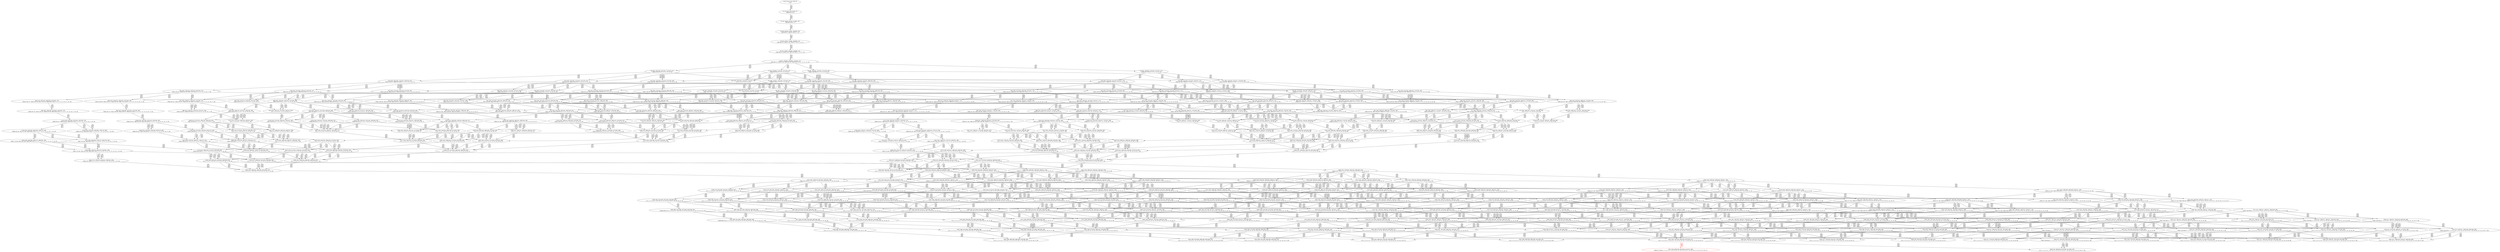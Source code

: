 digraph {
	S0[label="S0: [0, 0] [0, 0] [0, 0] [0, 0] \n{}{}"];
	S1[label="S1: [0, 0] [0, 0] [0, 0] [45, 57] \n{T0J0:45-57}{1}"];
	S2[label="S2: [45, 45] [45, 45] [45, 57] [89, 113] \n{T0J1:89-113}{1, 2}"];
	S3[label="S3: [45, 45] [45, 57] [81, 103] [89, 113] \n{T0J1:89-113, T0J2:81-103}{1, 2, 3}"];
	S4[label="S4: [45, 57] [57, 73] [81, 103] [89, 113] \n{T0J1:89-113, T0J2:81-103, T0J10:57-73}{1, 2, 3, 11}"];
	S5[label="S5: [57, 73] [81, 103] [82, 105] [89, 113] \n{T0J1:89-113, T0J2:81-103, T0J11:82-105}{1, 2, 3, 11, 12}"];
	S6[label="S6: [81, 103] [82, 105] [89, 113] [100, 127] \n{T0J1:89-113, T0J2:81-103, T0J11:82-105, T0J14:100-127}{1, 2, 3, 11, 12, 15}"];
	S7[label="S7: [82, 105] [89, 113] [100, 127] [103, 131] \n{T0J3:103-131}{1, 2, 3, 4, 11, 12, 15}"];
	S8[label="S8: [82, 102] [89, 113] [100, 127] [148, 185] \n{T0J12:148-185}{1, 2, 3, 11, 12, 13, 15}"];
	S9[label="S9: [100, 102] [100, 105] [100, 113] [128, 137] \n{T0J15:128-137}{1, 2, 3, 11, 12, 15, 16}"];
	S10[label="S10: [82, 105] [89, 113] [100, 127] [137, 172] \n{T0J19:137-172}{1, 2, 3, 11, 12, 15, 20}"];
	S11[label="S11: [89, 113] [97, 124] [100, 127] [103, 131] \n{T0J6:97-124}{1, 2, 3, 4, 7, 11, 12, 15}"];
	S12[label="S12: [89, 113] [100, 127] [103, 131] [148, 185] \n{T0J3:103-131, T0J12:148-185}{1, 2, 3, 4, 11, 12, 13, 15}"];
	S13[label="S13: [100, 113] [100, 127] [103, 131] [128, 137] \n{T0J3:103-131, T0J15:128-137}{1, 2, 3, 4, 11, 12, 15, 16}"];
	S14[label="S14: [89, 113] [100, 127] [103, 133] [137, 172] \n{T0J3:103-133, T0J19:137-172}{1, 2, 3, 4, 11, 12, 15, 20}"];
	S15[label="S15: [89, 113] [100, 127] [135, 169] [148, 185] \n{T0J12:148-185, T0J13:135-169}{1, 2, 3, 11, 12, 13, 14, 15}"];
	S16[label="S16: [100, 113] [100, 127] [128, 137] [148, 185] \n{T0J12:148-185, T0J15:128-137}{1, 2, 3, 11, 12, 13, 15, 16}"];
	S17[label="S17: [89, 113] [100, 127] [137, 172] [148, 185] \n{T0J12:148-185, T0J19:137-172}{1, 2, 3, 11, 12, 13, 15, 20}"];
	S18[label="S18: [100, 105] [100, 113] [125, 134] [128, 137] \n{T0J15:128-137, T0J16:125-134}{1, 2, 3, 11, 12, 15, 16, 17}"];
	S19[label="S19: [100, 113] [100, 127] [128, 137] [137, 172] \n{T0J15:128-137, T0J19:137-172}{1, 2, 3, 11, 12, 15, 16, 20}"];
	S20[label="S20: [103, 105] [103, 113] [103, 127] [147, 176] \n{}{1, 2, 3, 4, 5, 6, 11, 12, 15}"];
	S21[label="S21: [97, 124] [100, 127] [103, 131] [134, 170] \n{T0J7:134-170}{1, 2, 3, 4, 7, 8, 11, 12, 15}"];
	S22[label="S22: [97, 127] [100, 131] [103, 132] [148, 185] \n{T0J12:148-185}{1, 2, 3, 4, 7, 11, 12, 13, 15}"];
	S23[label="S23: [100, 127] [100, 131] [103, 132] [128, 137] \n{T0J15:128-137}{1, 2, 3, 4, 7, 11, 12, 15, 16}"];
	S24[label="S24: [97, 127] [100, 132] [103, 133] [137, 172] \n{T0J19:137-172}{1, 2, 3, 4, 7, 11, 12, 15, 20}"];
	S25[label="S25: [100, 127] [103, 141] [135, 169] [148, 185] \n{T0J3:103-141, T0J12:148-185, T0J13:135-169}{1, 2, 3, 4, 11, 12, 13, 14, 15}"];
	S26[label="S26: [100, 127] [103, 137] [128, 141] [148, 185] \n{T0J3:103-141, T0J12:148-185, T0J15:128-137}{1, 2, 3, 4, 11, 12, 13, 15, 16}"];
	S27[label="S27: [100, 127] [103, 141] [137, 172] [148, 185] \n{T0J3:103-141, T0J12:148-185, T0J19:137-172}{1, 2, 3, 4, 11, 12, 13, 15, 20}"];
	S28[label="S28: [100, 127] [103, 133] [125, 134] [128, 137] \n{T0J3:103-133, T0J15:128-137, T0J16:125-134}{1, 2, 3, 4, 11, 12, 15, 16, 17}"];
	S29[label="S29: [100, 127] [103, 137] [128, 141] [137, 172] \n{T0J3:103-141, T0J15:128-137, T0J19:137-172}{1, 2, 3, 4, 11, 12, 15, 16, 20}"];
	S30[label="S30: [100, 127] [128, 137] [135, 169] [148, 185] \n{T0J12:148-185, T0J13:135-169, T0J15:128-137}{1, 2, 3, 11, 12, 13, 14, 15, 16}"];
	S31[label="S31: [100, 127] [135, 169] [142, 172] [148, 185] \n{T0J12:148-185, T0J13:135-169, T0J19:137-172}{1, 2, 3, 11, 12, 13, 14, 15, 20}"];
	S32[label="S32: [100, 127] [125, 134] [128, 137] [148, 185] \n{T0J12:148-185, T0J15:128-137, T0J16:125-134}{1, 2, 3, 11, 12, 13, 15, 16, 17}"];
	S33[label="S33: [100, 127] [128, 137] [137, 172] [148, 185] \n{T0J12:148-185, T0J15:128-137, T0J19:137-172}{1, 2, 3, 11, 12, 13, 15, 16, 20}"];
	S34[label="S34: [100, 113] [113, 119] [125, 134] [128, 137] \n{T0J15:128-137, T0J16:125-134, T0J17:113-119}{1, 2, 3, 11, 12, 15, 16, 17, 18}"];
	S35[label="S35: [100, 127] [125, 134] [128, 137] [137, 172] \n{T0J15:128-137, T0J16:125-134, T0J19:137-172}{1, 2, 3, 11, 12, 15, 16, 17, 20}"];
	S36[label="S36: [103, 124] [103, 127] [103, 131] [147, 184] \n{}{1, 2, 3, 4, 5, 6, 7, 11, 12, 15}"];
	S37[label="S37: [103, 113] [103, 127] [147, 184] [148, 185] \n{T0J12:148-185}{1, 2, 3, 4, 5, 6, 11, 12, 13, 15}"];
	S38[label="S38: [103, 113] [103, 127] [128, 137] [147, 184] \n{T0J15:128-137}{1, 2, 3, 4, 5, 6, 11, 12, 15, 16}"];
	S39[label="S39: [103, 113] [103, 127] [137, 172] [147, 184] \n{T0J19:137-172}{1, 2, 3, 4, 5, 6, 11, 12, 15, 20}"];
	S40[label="S40: [100, 131] [103, 132] [134, 184] [148, 207] \n{T0J7:134-184, T0J12:148-207}{1, 2, 3, 4, 7, 8, 11, 12, 13, 15}"];
	S41[label="S41: [100, 131] [103, 132] [128, 139] [134, 184] \n{T0J7:134-184, T0J15:128-139}{1, 2, 3, 4, 7, 8, 11, 12, 15, 16}"];
	S42[label="S42: [100, 132] [103, 133] [134, 172] [142, 184] \n{T0J7:134-184, T0J19:137-174}{1, 2, 3, 4, 7, 8, 11, 12, 15, 20}"];
	S43[label="S43: [100, 141] [103, 146] [135, 169] [148, 185] \n{T0J12:148-185, T0J13:135-169}{1, 2, 3, 4, 7, 11, 12, 13, 14, 15}"];
	S44[label="S44: [100, 137] [103, 141] [128, 146] [148, 185] \n{T0J12:148-185, T0J15:128-137}{1, 2, 3, 4, 7, 11, 12, 13, 15, 16}"];
	S45[label="S45: [100, 141] [103, 146] [137, 172] [148, 185] \n{T0J12:148-185, T0J19:137-172}{1, 2, 3, 4, 7, 11, 12, 13, 15, 20}"];
	S46[label="S46: [100, 133] [103, 134] [125, 137] [128, 146] \n{T0J15:128-137}{1, 2, 3, 4, 7, 11, 12, 15, 16, 17}"];
	S47[label="S47: [100, 137] [103, 141] [128, 146] [137, 172] \n{T0J15:128-137, T0J19:137-172}{1, 2, 3, 4, 7, 11, 12, 15, 16, 20}"];
	S48[label="S48: [103, 137] [128, 155] [135, 169] [148, 185] \n{T0J3:103-155, T0J12:148-185, T0J13:135-169, T0J15:128-137}{1, 2, 3, 4, 11, 12, 13, 14, 15, 16}"];
	S49[label="S49: [103, 155] [135, 169] [142, 172] [148, 185] \n{T0J3:103-155, T0J12:148-185, T0J13:135-169, T0J19:137-172}{1, 2, 3, 4, 11, 12, 13, 14, 15, 20}"];
	S50[label="S50: [103, 134] [125, 137] [128, 155] [148, 185] \n{T0J3:103-155, T0J12:148-185, T0J15:128-137}{1, 2, 3, 4, 11, 12, 13, 15, 16, 17}"];
	S51[label="S51: [103, 137] [128, 155] [137, 172] [148, 185] \n{T0J3:103-155, T0J12:148-185, T0J15:128-137, T0J19:137-172}{1, 2, 3, 4, 11, 12, 13, 15, 16, 20}"];
	S52[label="S52: [103, 119] [113, 134] [125, 137] [128, 141] \n{T0J3:103-141, T0J15:128-137, T0J16:125-134, T0J17:113-119}{1, 2, 3, 4, 11, 12, 15, 16, 17, 18}"];
	S53[label="S53: [103, 134] [125, 137] [128, 155] [137, 172] \n{T0J3:103-155, T0J15:128-137, T0J19:137-172}{1, 2, 3, 4, 11, 12, 15, 16, 17, 20}"];
	S54[label="S54: [125, 134] [128, 137] [135, 169] [148, 185] \n{T0J12:148-185, T0J13:135-169, T0J15:128-137, T0J16:125-134}{1, 2, 3, 11, 12, 13, 14, 15, 16, 17}"];
	S55[label="S55: [128, 137] [135, 169] [142, 172] [148, 185] \n{T0J12:148-185, T0J13:135-169, T0J15:128-137, T0J19:137-172}{1, 2, 3, 11, 12, 13, 14, 15, 16, 20}"];
	S56[label="S56: [113, 119] [125, 134] [128, 137] [148, 185] \n{T0J12:148-185, T0J15:128-137, T0J16:125-134, T0J17:113-119}{1, 2, 3, 11, 12, 13, 15, 16, 17, 18}"];
	S57[label="S57: [125, 134] [128, 137] [137, 172] [148, 185] \n{T0J12:148-185, T0J15:128-137, T0J16:125-134, T0J19:137-172}{1, 2, 3, 11, 12, 13, 15, 16, 17, 20}"];
	S58[label="S58: [113, 119] [125, 134] [128, 137] [160, 178] \n{T0J15:128-137, T0J16:125-134, T0J17:113-119, T0J18:160-178}{1, 2, 3, 11, 12, 15, 16, 17, 18, 19}"];
	S59[label="S59: [113, 119] [125, 134] [128, 137] [137, 172] \n{T0J15:128-137, T0J16:125-134, T0J17:113-119, T0J19:137-172}{1, 2, 3, 11, 12, 15, 16, 17, 18, 20}"];
	S60[label="S60: [103, 127] [103, 131] [134, 181] [147, 195] \n{T0J7:134-181}{1, 2, 3, 4, 5, 6, 7, 8, 11, 12, 15}"];
	S61[label="S61: [103, 131] [103, 132] [147, 185] [148, 198] \n{T0J12:148-185}{1, 2, 3, 4, 5, 6, 7, 11, 12, 13, 15}"];
	S62[label="S62: [103, 131] [103, 132] [128, 137] [147, 198] \n{T0J15:128-137}{1, 2, 3, 4, 5, 6, 7, 11, 12, 15, 16}"];
	S63[label="S63: [103, 132] [103, 133] [137, 172] [147, 198] \n{T0J19:137-172}{1, 2, 3, 4, 5, 6, 7, 11, 12, 15, 20}"];
	S64[label="S64: [103, 127] [135, 169] [147, 185] [148, 198] \n{T0J12:148-185, T0J13:135-169}{1, 2, 3, 4, 5, 6, 11, 12, 13, 14, 15}"];
	S65[label="S65: [103, 127] [128, 137] [147, 185] [148, 198] \n{T0J12:148-185, T0J15:128-137}{1, 2, 3, 4, 5, 6, 11, 12, 13, 15, 16}"];
	S66[label="S66: [103, 127] [137, 172] [147, 185] [148, 198] \n{T0J12:148-185, T0J19:137-172}{1, 2, 3, 4, 5, 6, 11, 12, 13, 15, 20}"];
	S67[label="S67: [103, 127] [125, 134] [128, 137] [147, 198] \n{T0J15:128-137}{1, 2, 3, 4, 5, 6, 11, 12, 15, 16, 17}"];
	S68[label="S68: [103, 127] [128, 137] [137, 172] [147, 198] \n{T0J15:128-137, T0J19:137-172}{1, 2, 3, 4, 5, 6, 11, 12, 15, 16, 20}"];
	S69[label="S69: [103, 146] [134, 184] [145, 198] [148, 207] \n{T0J7:134-198, T0J12:148-207}{1, 2, 3, 4, 7, 8, 11, 12, 13, 14, 15}"];
	S70[label="S70: [103, 141] [128, 146] [134, 185] [148, 214] \n{T0J7:134-194, T0J12:148-214}{1, 2, 3, 4, 7, 8, 11, 12, 13, 15, 16}"];
	S71[label="S71: [103, 146] [134, 174] [142, 185] [148, 215] \n{T0J7:134-198, T0J12:148-215}{1, 2, 3, 4, 7, 8, 11, 12, 13, 15, 20}"];
	S72[label="S72: [103, 134] [125, 137] [128, 146] [134, 190] \n{T0J7:134-190}{1, 2, 3, 4, 7, 8, 11, 12, 15, 16, 17}"];
	S73[label="S73: [103, 141] [128, 146] [134, 174] [142, 194] \n{T0J7:134-194, T0J19:137-174}{1, 2, 3, 4, 7, 8, 11, 12, 15, 16, 20}"];
	S74[label="S74: [103, 155] [128, 156] [135, 169] [148, 185] \n{T0J12:148-185}{1, 2, 3, 4, 7, 11, 12, 13, 14, 15, 16}"];
	S75[label="S75: [103, 169] [135, 172] [142, 173] [148, 185] \n{}{1, 2, 3, 4, 7, 11, 12, 13, 14, 15, 20}"];
	S76[label="S76: [103, 137] [125, 153] [128, 155] [148, 185] \n{T0J12:148-185}{1, 2, 3, 4, 7, 11, 12, 13, 15, 16, 17}"];
	S77[label="S77: [103, 155] [128, 156] [137, 172] [148, 185] \n{T0J12:148-185, T0J19:137-172}{1, 2, 3, 4, 7, 11, 12, 13, 15, 16, 20}"];
	S78[label="S78: [103, 134] [113, 137] [125, 138] [128, 146] \n{T0J15:128-137}{1, 2, 3, 4, 7, 11, 12, 15, 16, 17, 18}"];
	S79[label="S79: [103, 137] [125, 153] [128, 155] [137, 172] \n{T0J19:137-172}{1, 2, 3, 4, 7, 11, 12, 15, 16, 17, 20}"];
	S80[label="S80: [128, 137] [135, 162] [147, 169] [148, 185] \n{T0J3:147-162, T0J12:148-185, T0J13:135-169}{1, 2, 3, 4, 11, 12, 13, 14, 15, 16, 17}"];
	S81[label="S81: [135, 165] [142, 169] [148, 172] [150, 185] \n{T0J3:150-165, T0J12:148-185, T0J19:137-172}{1, 2, 3, 4, 11, 12, 13, 14, 15, 16, 20}"];
	S82[label="S82: [125, 134] [128, 137] [135, 147] [148, 185] \n{T0J3:135-147, T0J12:148-185, T0J15:128-137, T0J16:125-134}{1, 2, 3, 4, 11, 12, 13, 15, 16, 17, 18}"];
	S83[label="S83: [128, 137] [137, 162] [147, 172] [148, 185] \n{T0J3:147-162, T0J12:148-185, T0J19:137-172}{1, 2, 3, 4, 11, 12, 13, 15, 16, 17, 20}"];
	S84[label="S84: [125, 134] [128, 137] [135, 147] [160, 178] \n{T0J3:135-147, T0J15:128-137, T0J16:125-134, T0J18:160-178}{1, 2, 3, 4, 11, 12, 15, 16, 17, 18, 19}"];
	S85[label="S85: [125, 134] [128, 137] [135, 147] [137, 172] \n{T0J3:135-147, T0J15:128-137, T0J16:125-134, T0J19:137-172}{1, 2, 3, 4, 11, 12, 15, 16, 17, 18, 20}"];
	S86[label="S86: [103, 132] [134, 185] [147, 202] [148, 210] \n{T0J7:134-188, T0J12:148-210}{1, 2, 3, 4, 5, 6, 7, 8, 11, 12, 13, 15}"];
	S87[label="S87: [103, 132] [128, 139] [134, 188] [147, 202] \n{T0J7:134-188}{1, 2, 3, 4, 5, 6, 7, 8, 11, 12, 15, 16}"];
	S88[label="S88: [103, 133] [134, 174] [142, 189] [147, 203] \n{T0J7:134-189, T0J19:137-174}{1, 2, 3, 4, 5, 6, 7, 8, 11, 12, 15, 20}"];
	S89[label="S89: [103, 146] [135, 169] [147, 185] [148, 212] \n{T0J12:148-185}{1, 2, 3, 4, 5, 6, 7, 11, 12, 13, 14, 15}"];
	S90[label="S90: [103, 141] [128, 146] [147, 185] [148, 208] \n{T0J12:148-185}{1, 2, 3, 4, 5, 6, 7, 11, 12, 13, 15, 16}"];
	S91[label="S91: [103, 146] [137, 172] [147, 185] [148, 212] \n{T0J12:148-185}{1, 2, 3, 4, 5, 6, 7, 11, 12, 13, 15, 20}"];
	S92[label="S92: [103, 134] [125, 137] [128, 146] [147, 204] \n{}{1, 2, 3, 4, 5, 6, 7, 11, 12, 15, 16, 17}"];
	S93[label="S93: [103, 141] [128, 146] [137, 172] [147, 208] \n{T0J19:137-172}{1, 2, 3, 4, 5, 6, 7, 11, 12, 15, 16, 20}"];
	S94[label="S94: [128, 137] [135, 169] [147, 185] [148, 208] \n{T0J12:148-185}{1, 2, 3, 4, 5, 6, 11, 12, 13, 14, 15, 16}"];
	S95[label="S95: [135, 169] [142, 172] [147, 185] [148, 226] \n{}{1, 2, 3, 4, 5, 6, 11, 12, 13, 14, 15, 20}"];
	S96[label="S96: [125, 134] [128, 137] [147, 185] [148, 205] \n{T0J12:148-185}{1, 2, 3, 4, 5, 6, 11, 12, 13, 15, 16, 17}"];
	S97[label="S97: [128, 137] [137, 172] [147, 185] [148, 208] \n{T0J12:148-185, T0J19:137-172}{1, 2, 3, 4, 5, 6, 11, 12, 13, 15, 16, 20}"];
	S98[label="S98: [113, 119] [125, 134] [128, 137] [147, 190] \n{T0J15:128-137, T0J16:125-134}{1, 2, 3, 4, 5, 6, 11, 12, 15, 16, 17, 18}"];
	S99[label="S99: [125, 134] [128, 137] [137, 172] [147, 205] \n{T0J19:137-172}{1, 2, 3, 4, 5, 6, 11, 12, 15, 16, 17, 20}"];
	S100[label="S100: [128, 181] [134, 185] [145, 208] [148, 214] \n{}{1, 2, 3, 4, 7, 8, 11, 12, 13, 14, 15, 16}"];
	S101[label="S101: [134, 184] [142, 196] [148, 213] [148, 221] \n{}{1, 2, 3, 4, 7, 8, 11, 12, 13, 14, 15, 20}"];
	S102[label="S102: [125, 153] [128, 155] [134, 190] [148, 217] \n{T0J7:134-194, T0J12:148-217}{1, 2, 3, 4, 7, 8, 11, 12, 13, 15, 16, 17}"];
	S103[label="S103: [128, 156] [134, 174] [142, 194] [148, 224] \n{}{1, 2, 3, 4, 7, 8, 11, 12, 13, 15, 16, 20}"];
	S104[label="S104: [113, 137] [125, 138] [128, 146] [134, 191] \n{T0J7:134-191}{1, 2, 3, 4, 7, 8, 11, 12, 15, 16, 17, 18}"];
	S105[label="S105: [125, 153] [128, 155] [134, 174] [142, 194] \n{T0J7:134-194, T0J19:137-174}{1, 2, 3, 4, 7, 8, 11, 12, 15, 16, 17, 20}"];
	S106[label="S106: [135, 156] [143, 162] [147, 169] [148, 185] \n{T0J3:147-162, T0J6:143-156, T0J12:148-185}{1, 2, 3, 4, 7, 11, 12, 13, 14, 15, 16, 17}"];
	S107[label="S107: [142, 169] [148, 172] [150, 183] [150, 185] \n{T0J6:150-183}{1, 2, 3, 4, 7, 11, 12, 13, 14, 15, 16, 20}"];
	S108[label="S108: [128, 137] [135, 147] [140, 153] [148, 185] \n{T0J3:135-147, T0J6:140-153, T0J12:148-185}{1, 2, 3, 4, 7, 11, 12, 13, 15, 16, 17, 18}"];
	S109[label="S109: [137, 156] [143, 162] [147, 172] [148, 185] \n{T0J3:147-162, T0J6:143-156, T0J12:148-185, T0J19:137-172}{1, 2, 3, 4, 7, 11, 12, 13, 15, 16, 17, 20}"];
	S110[label="S110: [128, 137] [135, 147] [140, 153] [160, 178] \n{T0J3:135-147, T0J6:140-153, T0J18:160-178}{1, 2, 3, 4, 7, 11, 12, 15, 16, 17, 18, 19}"];
	S111[label="S111: [128, 137] [135, 147] [137, 153] [140, 172] \n{T0J3:135-147, T0J6:140-153, T0J19:137-172}{1, 2, 3, 4, 7, 11, 12, 15, 16, 17, 18, 20}"];
	S112[label="S112: [134, 185] [145, 199] [147, 207] [148, 217] \n{T0J12:148-210}{1, 2, 3, 4, 5, 6, 7, 8, 11, 12, 13, 14, 15}"];
	S113[label="S113: [134, 146] [145, 184] [148, 207] [184, 226] \n{T0J12:148-207}{1, 2, 3, 4, 7, 8, 9, 10, 11, 12, 13, 14, 15}"];
	S114[label="S114: [128, 146] [134, 188] [147, 212] [148, 215] \n{T0J12:148-215}{1, 2, 3, 4, 5, 6, 7, 8, 11, 12, 13, 15, 16}"];
	S115[label="S115: [134, 146] [134, 185] [148, 214] [184, 221] \n{T0J12:148-214}{1, 2, 3, 4, 7, 8, 9, 10, 11, 12, 13, 15, 16}"];
	S116[label="S116: [134, 174] [142, 189] [147, 215] [148, 217] \n{T0J12:148-216}{1, 2, 3, 4, 5, 6, 7, 8, 11, 12, 13, 15, 20}"];
	S117[label="S117: [134, 174] [142, 185] [148, 215] [184, 226] \n{T0J12:148-215}{1, 2, 3, 4, 7, 8, 9, 10, 11, 12, 13, 15, 20}"];
	S118[label="S118: [125, 137] [128, 146] [134, 191] [147, 205] \n{T0J7:134-191}{1, 2, 3, 4, 5, 6, 7, 8, 11, 12, 15, 16, 17}"];
	S119[label="S119: [134, 134] [134, 137] [134, 146] [184, 197] \n{T0J8:184-197}{1, 2, 3, 4, 7, 8, 9, 10, 11, 12, 15, 16, 17}"];
	S120[label="S120: [134, 134] [134, 137] [134, 146] [198, 214] \n{T0J9:198-214}{1, 2, 3, 4, 7, 8, 9, 10, 11, 12, 15, 16, 17}"];
	S121[label="S121: [128, 146] [134, 174] [142, 198] [147, 212] \n{}{1, 2, 3, 4, 5, 6, 7, 8, 11, 12, 15, 16, 20}"];
	S122[label="S122: [134, 141] [134, 146] [142, 174] [184, 221] \n{}{1, 2, 3, 4, 7, 8, 9, 10, 11, 12, 15, 16, 20}"];
	S123[label="S123: [128, 156] [135, 169] [147, 185] [148, 226] \n{}{1, 2, 3, 4, 5, 6, 7, 11, 12, 13, 14, 15, 16}"];
	S124[label="S124: [135, 172] [142, 185] [147, 188] [148, 240] \n{}{1, 2, 3, 4, 5, 6, 7, 11, 12, 13, 14, 15, 20}"];
	S125[label="S125: [125, 153] [128, 155] [147, 185] [148, 208] \n{T0J12:148-185}{1, 2, 3, 4, 5, 6, 7, 11, 12, 13, 15, 16, 17}"];
	S126[label="S126: [128, 156] [137, 172] [147, 185] [148, 226] \n{}{1, 2, 3, 4, 5, 6, 7, 11, 12, 13, 15, 16, 20}"];
	S127[label="S127: [113, 137] [125, 138] [128, 146] [147, 205] \n{}{1, 2, 3, 4, 5, 6, 7, 11, 12, 15, 16, 17, 18}"];
	S128[label="S128: [125, 153] [128, 155] [137, 172] [147, 208] \n{T0J19:137-172}{1, 2, 3, 4, 5, 6, 7, 11, 12, 15, 16, 17, 20}"];
	S129[label="S129: [150, 169] [150, 172] [150, 185] [194, 236] \n{}{1, 2, 3, 4, 5, 6, 11, 12, 13, 14, 15, 16, 20}"];
	S130[label="S130: [128, 185] [134, 196] [148, 217] [153, 220] \n{}{1, 2, 3, 4, 7, 8, 11, 12, 13, 14, 15, 16, 17}"];
	S131[label="S131: [134, 196] [142, 199] [148, 223] [162, 224] \n{}{1, 2, 3, 4, 7, 8, 11, 12, 13, 14, 15, 16, 20}"];
	S132[label="S132: [125, 147] [128, 153] [134, 191] [173, 220] \n{T0J12:148-220}{1, 2, 3, 4, 7, 8, 11, 12, 13, 15, 16, 17, 18}"];
	S133[label="S133: [128, 162] [134, 174] [142, 194] [182, 236] \n{}{1, 2, 3, 4, 7, 8, 11, 12, 13, 15, 16, 17, 20}"];
	S134[label="S134: [135, 147] [140, 153] [160, 178] [173, 194] \n{T0J6:140-153, T0J7:173-194, T0J18:160-178}{1, 2, 3, 4, 7, 8, 11, 12, 15, 16, 17, 18, 19}"];
	S135[label="S135: [135, 147] [137, 153] [140, 172] [173, 194] \n{T0J6:140-153, T0J7:173-194, T0J19:137-172}{1, 2, 3, 4, 7, 8, 11, 12, 15, 16, 17, 18, 20}"];
	S136[label="S136: [134, 199] [145, 212] [148, 217] [162, 252] \n{}{1, 2, 3, 4, 5, 6, 7, 8, 11, 12, 13, 14, 15, 16}"];
	S137[label="S137: [134, 185] [145, 213] [148, 214] [184, 244] \n{}{1, 2, 3, 4, 7, 8, 9, 10, 11, 12, 13, 14, 15, 16}"];
	S138[label="S138: [142, 196] [147, 215] [148, 229] [178, 255] \n{}{1, 2, 3, 4, 5, 6, 7, 8, 11, 12, 13, 14, 15, 20}"];
	S139[label="S139: [142, 196] [148, 215] [148, 226] [184, 244] \n{}{1, 2, 3, 4, 7, 8, 9, 10, 11, 12, 13, 14, 15, 20}"];
	S140[label="S140: [128, 155] [134, 191] [147, 217] [169, 224] \n{}{1, 2, 3, 4, 5, 6, 7, 8, 11, 12, 13, 15, 16, 17}"];
	S141[label="S141: [134, 155] [134, 190] [148, 217] [184, 233] \n{}{1, 2, 3, 4, 7, 8, 9, 10, 11, 12, 13, 15, 16, 17}"];
	S142[label="S142: [134, 174] [142, 198] [147, 224] [172, 229] \n{}{1, 2, 3, 4, 5, 6, 7, 8, 11, 12, 13, 15, 16, 20}"];
	S143[label="S143: [134, 174] [142, 194] [148, 224] [184, 236] \n{}{1, 2, 3, 4, 7, 8, 9, 10, 11, 12, 13, 15, 16, 20}"];
	S144[label="S144: [125, 138] [128, 146] [134, 194] [157, 208] \n{}{1, 2, 3, 4, 5, 6, 7, 8, 11, 12, 15, 16, 17, 18}"];
	S145[label="S145: [134, 137] [134, 138] [134, 146] [184, 217] \n{}{1, 2, 3, 4, 7, 8, 9, 10, 11, 12, 15, 16, 17, 18}"];
	S146[label="S146: [128, 155] [134, 174] [142, 208] [169, 224] \n{}{1, 2, 3, 4, 5, 6, 7, 8, 11, 12, 15, 16, 17, 20}"];
	S147[label="S147: [134, 153] [134, 155] [142, 174] [184, 233] \n{}{1, 2, 3, 4, 7, 8, 9, 10, 11, 12, 15, 16, 17, 20}"];
	S148[label="S148: [147, 156] [147, 169] [148, 185] [191, 227] \n{}{1, 2, 3, 4, 5, 6, 7, 11, 12, 13, 14, 15, 16, 17}"];
	S149[label="S149: [148, 172] [150, 185] [150, 188] [186, 240] \n{}{1, 2, 3, 4, 5, 6, 7, 11, 12, 13, 14, 15, 16, 20}"];
	S150[label="S150: [135, 137] [140, 153] [148, 185] [179, 208] \n{T0J6:140-153, T0J12:148-185}{1, 2, 3, 4, 5, 6, 7, 11, 12, 13, 15, 16, 17, 18}"];
	S151[label="S151: [147, 156] [147, 172] [148, 185] [191, 227] \n{}{1, 2, 3, 4, 5, 6, 7, 11, 12, 13, 15, 16, 17, 20}"];
	S152[label="S152: [135, 137] [140, 153] [160, 178] [179, 208] \n{T0J6:140-153, T0J18:160-178}{1, 2, 3, 4, 5, 6, 7, 11, 12, 15, 16, 17, 18, 19}"];
	S153[label="S153: [135, 137] [137, 153] [140, 172] [179, 208] \n{T0J6:140-153, T0J19:137-172}{1, 2, 3, 4, 5, 6, 7, 11, 12, 15, 16, 17, 18, 20}"];
	S154[label="S154: [128, 181] [134, 196] [148, 217] [153, 220] \n{}{1, 2, 3, 4, 7, 8, 11, 12, 13, 14, 15, 16, 17, 18}"];
	S155[label="S155: [134, 196] [142, 199] [159, 229] [162, 236] \n{}{1, 2, 3, 4, 7, 8, 11, 12, 13, 14, 15, 16, 17, 20}"];
	S156[label="S156: [140, 153] [160, 178] [173, 194] [201, 230] \n{T0J7:173-194, T0J12:201-230, T0J18:160-178}{1, 2, 3, 4, 7, 8, 11, 12, 13, 15, 16, 17, 18, 19}"];
	S157[label="S157: [137, 153] [140, 172] [173, 194] [201, 230] \n{T0J7:173-194, T0J12:201-230}{1, 2, 3, 4, 7, 8, 11, 12, 13, 15, 16, 17, 18, 20}"];
	S158[label="S158: [145, 199] [147, 207] [148, 217] [184, 265] \n{}{1, 2, 3, 4, 5, 6, 7, 8, 9, 10, 11, 12, 13, 14, 15}"];
	S159[label="S159: [134, 188] [147, 214] [148, 217] [184, 226] \n{T0J12:148-215}{1, 2, 3, 4, 5, 6, 7, 8, 9, 10, 11, 12, 13, 15, 16}"];
	S160[label="S160: [142, 189] [147, 215] [148, 226] [184, 254] \n{}{1, 2, 3, 4, 5, 6, 7, 8, 9, 10, 11, 12, 13, 15, 20}"];
	S161[label="S161: [134, 137] [134, 146] [147, 205] [184, 217] \n{}{1, 2, 3, 4, 5, 6, 7, 8, 9, 10, 11, 12, 15, 16, 17}"];
	S162[label="S162: [134, 174] [142, 198] [147, 212] [184, 226] \n{}{1, 2, 3, 4, 5, 6, 7, 8, 9, 10, 11, 12, 15, 16, 20}"];
	S163[label="S163: [134, 212] [147, 217] [153, 231] [162, 256] \n{}{1, 2, 3, 4, 5, 6, 7, 8, 11, 12, 13, 14, 15, 16, 17}"];
	S164[label="S164: [134, 196] [148, 217] [153, 222] [184, 244] \n{}{1, 2, 3, 4, 7, 8, 9, 10, 11, 12, 13, 14, 15, 16, 17}"];
	S165[label="S165: [142, 215] [147, 229] [162, 231] [178, 267] \n{}{1, 2, 3, 4, 5, 6, 7, 8, 11, 12, 13, 14, 15, 16, 20}"];
	S166[label="S166: [142, 199] [148, 224] [162, 231] [184, 244] \n{}{1, 2, 3, 4, 7, 8, 9, 10, 11, 12, 13, 14, 15, 16, 20}"];
	S167[label="S167: [128, 153] [134, 194] [157, 218] [173, 221] \n{T0J12:148-221}{1, 2, 3, 4, 5, 6, 7, 8, 11, 12, 13, 15, 16, 17, 18}"];
	S168[label="S168: [134, 153] [134, 191] [173, 220] [184, 227] \n{T0J12:148-220}{1, 2, 3, 4, 7, 8, 9, 10, 11, 12, 13, 15, 16, 17, 18}"];
	S169[label="S169: [134, 174] [142, 208] [169, 233] [182, 238] \n{}{1, 2, 3, 4, 5, 6, 7, 8, 11, 12, 13, 15, 16, 17, 20}"];
	S170[label="S170: [134, 174] [142, 194] [182, 236] [184, 242] \n{}{1, 2, 3, 4, 7, 8, 9, 10, 11, 12, 13, 15, 16, 17, 20}"];
	S171[label="S171: [140, 153] [160, 178] [173, 194] [179, 218] \n{T0J7:173-194, T0J18:160-178}{1, 2, 3, 4, 5, 6, 7, 8, 11, 12, 15, 16, 17, 18, 19}"];
	S172[label="S172: [137, 153] [140, 172] [173, 194] [179, 218] \n{T0J7:173-194}{1, 2, 3, 4, 5, 6, 7, 8, 11, 12, 15, 16, 17, 18, 20}"];
	S173[label="S173: [134, 196] [148, 217] [153, 220] [188, 240] \n{T0J18:160-240}{1, 2, 3, 4, 7, 8, 11, 12, 13, 14, 15, 16, 17, 18, 19}"];
	S174[label="S174: [140, 181] [147, 199] [159, 229] [162, 236] \n{}{1, 2, 3, 4, 7, 8, 11, 12, 13, 14, 15, 16, 17, 18, 20}"];
	S175[label="S175: [145, 214] [148, 217] [162, 252] [184, 279] \n{}{1, 2, 3, 4, 5, 6, 7, 8, 9, 10, 11, 12, 13, 14, 15, 16}"];
	S176[label="S176: [147, 215] [148, 229] [178, 255] [186, 276] \n{}{1, 2, 3, 4, 5, 6, 7, 8, 9, 10, 11, 12, 13, 14, 15, 20}"];
	S177[label="S177: [134, 191] [147, 217] [169, 226] [184, 235] \n{}{1, 2, 3, 4, 5, 6, 7, 8, 9, 10, 11, 12, 13, 15, 16, 17}"];
	S178[label="S178: [142, 198] [147, 224] [172, 236] [184, 257] \n{}{1, 2, 3, 4, 5, 6, 7, 8, 9, 10, 11, 12, 13, 15, 16, 20}"];
	S179[label="S179: [134, 146] [134, 194] [157, 208] [184, 218] \n{}{1, 2, 3, 4, 5, 6, 7, 8, 9, 10, 11, 12, 15, 16, 17, 18}"];
	S180[label="S180: [134, 174] [142, 208] [169, 224] [184, 235] \n{}{1, 2, 3, 4, 5, 6, 7, 8, 9, 10, 11, 12, 15, 16, 17, 20}"];
	S181[label="S181: [134, 217] [147, 229] [153, 231] [162, 256] \n{}{1, 2, 3, 4, 5, 6, 7, 8, 11, 12, 13, 14, 15, 16, 17, 18}"];
	S182[label="S182: [134, 196] [148, 220] [153, 222] [184, 244] \n{}{1, 2, 3, 4, 7, 8, 9, 10, 11, 12, 13, 14, 15, 16, 17, 18}"];
	S183[label="S183: [142, 229] [159, 233] [162, 247] [178, 267] \n{}{1, 2, 3, 4, 5, 6, 7, 8, 11, 12, 13, 14, 15, 16, 17, 20}"];
	S184[label="S184: [142, 199] [159, 231] [162, 236] [184, 244] \n{}{1, 2, 3, 4, 7, 8, 9, 10, 11, 12, 13, 14, 15, 16, 17, 20}"];
	S185[label="S185: [160, 178] [173, 194] [179, 224] [201, 236] \n{T0J7:173-194, T0J12:201-236, T0J18:160-178}{1, 2, 3, 4, 5, 6, 7, 8, 11, 12, 13, 15, 16, 17, 18, 19}"];
	S186[label="S186: [140, 172] [173, 194] [179, 224] [201, 236] \n{T0J7:173-194, T0J12:201-236}{1, 2, 3, 4, 5, 6, 7, 8, 11, 12, 13, 15, 16, 17, 18, 20}"];
	S187[label="S187: [147, 217] [153, 229] [162, 236] [190, 240] \n{}{1, 2, 3, 4, 7, 8, 11, 12, 13, 14, 15, 16, 17, 18, 19, 20}"];
	S188[label="S188: [147, 217] [153, 246] [162, 256] [184, 292] \n{}{1, 2, 3, 4, 5, 6, 7, 8, 9, 10, 11, 12, 13, 14, 15, 16, 17}"];
	S189[label="S189: [147, 229] [162, 250] [178, 267] [186, 295] \n{}{1, 2, 3, 4, 5, 6, 7, 8, 9, 10, 11, 12, 13, 14, 15, 16, 20}"];
	S190[label="S190: [134, 194] [157, 220] [173, 224] [184, 233] \n{}{1, 2, 3, 4, 5, 6, 7, 8, 9, 10, 11, 12, 13, 15, 16, 17, 18}"];
	S191[label="S191: [142, 208] [169, 236] [182, 242] [184, 257] \n{}{1, 2, 3, 4, 5, 6, 7, 8, 9, 10, 11, 12, 13, 15, 16, 17, 20}"];
	S192[label="S192: [147, 229] [153, 231] [162, 256] [188, 293] \n{}{1, 2, 3, 4, 5, 6, 7, 8, 11, 12, 13, 14, 15, 16, 17, 18, 19}"];
	S193[label="S193: [148, 220] [153, 222] [184, 240] [188, 244] \n{}{1, 2, 3, 4, 7, 8, 9, 10, 11, 12, 13, 14, 15, 16, 17, 18, 19}"];
	S194[label="S194: [147, 233] [159, 245] [162, 247] [178, 267] \n{}{1, 2, 3, 4, 5, 6, 7, 8, 11, 12, 13, 14, 15, 16, 17, 18, 20}"];
	S195[label="S195: [147, 199] [159, 231] [162, 236] [184, 244] \n{}{1, 2, 3, 4, 7, 8, 9, 10, 11, 12, 13, 14, 15, 16, 17, 18, 20}"];
	S196[label="S196: [153, 178] [158, 229] [162, 236] [190, 240] \n{T0J20:158-178}{1, 2, 3, 4, 7, 8, 11, 12, 13, 14, 15, 16, 17, 18, 19, 20, 21}"];
	S197[label="S197: [149, 166] [153, 229] [162, 236] [190, 240] \n{T0J25:149-166}{1, 2, 3, 4, 7, 8, 11, 12, 13, 14, 15, 16, 17, 18, 19, 20, 26}"];
	S198[label="S198: [160, 228] [162, 229] [190, 236] [211, 240] \n{T0J26:211-228}{1, 2, 3, 4, 7, 8, 11, 12, 13, 14, 15, 16, 17, 18, 19, 20, 27}"];
	S199[label="S199: [147, 234] [153, 246] [162, 256] [184, 297] \n{}{1, 2, 3, 4, 5, 6, 7, 8, 9, 10, 11, 12, 13, 14, 15, 16, 17, 18}"];
	S200[label="S200: [159, 250] [162, 261] [178, 267] [186, 309] \n{}{1, 2, 3, 4, 5, 6, 7, 8, 9, 10, 11, 12, 13, 14, 15, 16, 17, 20}"];
	S201[label="S201: [173, 178] [179, 224] [201, 236] [223, 258] \n{T0J12:201-236}{1, 2, 3, 4, 5, 6, 7, 8, 9, 10, 11, 12, 13, 15, 16, 17, 18, 19}"];
	S202[label="S202: [153, 245] [162, 256] [178, 293] [191, 304] \n{}{1, 2, 3, 4, 5, 6, 7, 8, 11, 12, 13, 14, 15, 16, 17, 18, 19, 20}"];
	S203[label="S203: [153, 231] [162, 236] [184, 240] [197, 244] \n{}{1, 2, 3, 4, 7, 8, 9, 10, 11, 12, 13, 14, 15, 16, 17, 18, 19, 20}"];
	S204[label="S204: [158, 229] [162, 236] [190, 240] [217, 245] \n{T0J21:217-245}{1, 2, 3, 4, 7, 8, 11, 12, 13, 14, 15, 16, 17, 18, 19, 20, 21, 22}"];
	S205[label="S205: [153, 178] [158, 229] [162, 236] [190, 240] \n{}{1, 2, 3, 4, 7, 8, 11, 12, 13, 14, 15, 16, 17, 18, 19, 20, 21, 26}"];
	S206[label="S206: [160, 228] [162, 229] [190, 236] [211, 240] \n{T0J26:211-228}{1, 2, 3, 4, 7, 8, 11, 12, 13, 14, 15, 16, 17, 18, 19, 20, 21, 27}"];
	S207[label="S207: [160, 228] [162, 229] [190, 236] [211, 240] \n{T0J26:211-228}{1, 2, 3, 4, 7, 8, 11, 12, 13, 14, 15, 16, 17, 18, 19, 20, 26, 27}"];
	S208[label="S208: [153, 246] [162, 256] [184, 297] [192, 310] \n{}{1, 2, 3, 4, 5, 6, 7, 8, 9, 10, 11, 12, 13, 14, 15, 16, 17, 18, 19}"];
	S209[label="S209: [159, 261] [162, 267] [178, 267] [186, 313] \n{}{1, 2, 3, 4, 5, 6, 7, 8, 9, 10, 11, 12, 13, 14, 15, 16, 17, 18, 20}"];
	S210[label="S210: [158, 242] [162, 256] [178, 293] [191, 304] \n{}{1, 2, 3, 4, 5, 6, 7, 8, 11, 12, 13, 14, 15, 16, 17, 18, 19, 20, 21}"];
	S211[label="S211: [158, 229] [162, 236] [184, 240] [197, 244] \n{}{1, 2, 3, 4, 7, 8, 9, 10, 11, 12, 13, 14, 15, 16, 17, 18, 19, 20, 21}"];
	S212[label="S212: [153, 230] [162, 256] [178, 293] [191, 304] \n{}{1, 2, 3, 4, 5, 6, 7, 8, 11, 12, 13, 14, 15, 16, 17, 18, 19, 20, 26}"];
	S213[label="S213: [153, 229] [162, 236] [184, 240] [197, 244] \n{}{1, 2, 3, 4, 7, 8, 9, 10, 11, 12, 13, 14, 15, 16, 17, 18, 19, 20, 26}"];
	S214[label="S214: [162, 256] [178, 292] [191, 293] [211, 304] \n{}{1, 2, 3, 4, 5, 6, 7, 8, 11, 12, 13, 14, 15, 16, 17, 18, 19, 20, 27}"];
	S215[label="S215: [162, 229] [184, 236] [197, 240] [211, 244] \n{T0J26:211-228}{1, 2, 3, 4, 7, 8, 9, 10, 11, 12, 13, 14, 15, 16, 17, 18, 19, 20, 27}"];
	S216[label="S216: [162, 256] [178, 281] [191, 293] [201, 304] \n{T0J23:201-281}{1, 2, 3, 4, 5, 6, 7, 8, 11, 12, 13, 14, 15, 16, 17, 18, 19, 20, 24}"];
	S217[label="S217: [162, 228] [190, 236] [209, 240] [217, 245] \n{T0J21:217-245, T0J22:209-228}{1, 2, 3, 4, 7, 8, 11, 12, 13, 14, 15, 16, 17, 18, 19, 20, 21, 22, 23}"];
	S218[label="S218: [158, 229] [162, 236] [190, 240] [217, 245] \n{T0J21:217-245}{1, 2, 3, 4, 7, 8, 11, 12, 13, 14, 15, 16, 17, 18, 19, 20, 21, 22, 26}"];
	S219[label="S219: [162, 229] [190, 236] [211, 240] [217, 245] \n{T0J21:217-245, T0J26:211-228}{1, 2, 3, 4, 7, 8, 11, 12, 13, 14, 15, 16, 17, 18, 19, 20, 21, 22, 27}"];
	S220[label="S220: [160, 228] [162, 229] [190, 236] [211, 240] \n{T0J26:211-228}{1, 2, 3, 4, 7, 8, 11, 12, 13, 14, 15, 16, 17, 18, 19, 20, 21, 26, 27}"];
	S221[label="S221: [162, 267] [178, 297] [186, 313] [197, 337] \n{}{1, 2, 3, 4, 5, 6, 7, 8, 9, 10, 11, 12, 13, 14, 15, 16, 17, 18, 19, 20}"];
	S222[label="S222: [162, 256] [178, 293] [191, 304] [217, 309] \n{}{1, 2, 3, 4, 5, 6, 7, 8, 11, 12, 13, 14, 15, 16, 17, 18, 19, 20, 21, 22}"];
	S223[label="S223: [162, 236] [184, 240] [197, 244] [217, 245] \n{T0J21:217-245}{1, 2, 3, 4, 7, 8, 9, 10, 11, 12, 13, 14, 15, 16, 17, 18, 19, 20, 21, 22}"];
	S224[label="S224: [158, 242] [162, 256] [178, 293] [191, 304] \n{}{1, 2, 3, 4, 5, 6, 7, 8, 11, 12, 13, 14, 15, 16, 17, 18, 19, 20, 21, 26}"];
	S225[label="S225: [158, 229] [162, 236] [184, 240] [197, 244] \n{}{1, 2, 3, 4, 7, 8, 9, 10, 11, 12, 13, 14, 15, 16, 17, 18, 19, 20, 21, 26}"];
	S226[label="S226: [162, 256] [178, 292] [191, 293] [211, 304] \n{}{1, 2, 3, 4, 5, 6, 7, 8, 11, 12, 13, 14, 15, 16, 17, 18, 19, 20, 21, 27}"];
	S227[label="S227: [162, 229] [184, 236] [197, 240] [211, 244] \n{T0J26:211-228}{1, 2, 3, 4, 7, 8, 9, 10, 11, 12, 13, 14, 15, 16, 17, 18, 19, 20, 21, 27}"];
	S228[label="S228: [162, 256] [178, 292] [191, 293] [211, 304] \n{}{1, 2, 3, 4, 5, 6, 7, 8, 11, 12, 13, 14, 15, 16, 17, 18, 19, 20, 26, 27}"];
	S229[label="S229: [162, 229] [184, 236] [197, 240] [211, 244] \n{T0J26:211-228}{1, 2, 3, 4, 7, 8, 9, 10, 11, 12, 13, 14, 15, 16, 17, 18, 19, 20, 26, 27}"];
	S230[label="S230: [162, 256] [178, 281] [191, 293] [201, 304] \n{}{1, 2, 3, 4, 5, 6, 7, 8, 11, 12, 13, 14, 15, 16, 17, 18, 19, 20, 21, 24}"];
	S231[label="S231: [162, 256] [178, 281] [191, 293] [201, 304] \n{}{1, 2, 3, 4, 5, 6, 7, 8, 11, 12, 13, 14, 15, 16, 17, 18, 19, 20, 24, 26}"];
	S232[label="S232: [178, 281] [191, 292] [201, 293] [211, 304] \n{}{1, 2, 3, 4, 5, 6, 7, 8, 11, 12, 13, 14, 15, 16, 17, 18, 19, 20, 24, 27}"];
	S233[label="S233: [162, 228] [190, 236] [209, 240] [217, 245] \n{T0J21:217-245, T0J22:209-228}{1, 2, 3, 4, 7, 8, 11, 12, 13, 14, 15, 16, 17, 18, 19, 20, 21, 22, 23, 26}"];
	S234[label="S234: [190, 228] [209, 236] [213, 240] [217, 245] \n{T0J21:217-245, T0J22:209-228, T0J26:211-228}{1, 2, 3, 4, 7, 8, 11, 12, 13, 14, 15, 16, 17, 18, 19, 20, 21, 22, 23, 27}"];
	S235[label="S235: [162, 229] [190, 236] [211, 240] [217, 245] \n{T0J21:217-245, T0J26:211-228}{1, 2, 3, 4, 7, 8, 11, 12, 13, 14, 15, 16, 17, 18, 19, 20, 21, 22, 26, 27}"];
	S236[label="S236: [162, 289] [178, 297] [186, 313] [197, 337] \n{}{1, 2, 3, 4, 5, 6, 7, 8, 9, 10, 11, 12, 13, 14, 15, 16, 17, 18, 19, 20, 21}"];
	S237[label="S237: [162, 277] [178, 297] [186, 313] [197, 337] \n{}{1, 2, 3, 4, 5, 6, 7, 8, 9, 10, 11, 12, 13, 14, 15, 16, 17, 18, 19, 20, 26}"];
	S238[label="S238: [178, 297] [186, 313] [197, 337] [211, 338] \n{}{1, 2, 3, 4, 5, 6, 7, 8, 9, 10, 11, 12, 13, 14, 15, 16, 17, 18, 19, 20, 27}"];
	S239[label="S239: [178, 297] [186, 313] [197, 328] [204, 337] \n{}{1, 2, 3, 4, 5, 6, 7, 8, 9, 10, 11, 12, 13, 14, 15, 16, 17, 18, 19, 20, 24}"];
	S240[label="S240: [178, 292] [191, 293] [209, 304] [217, 309] \n{}{1, 2, 3, 4, 5, 6, 7, 8, 11, 12, 13, 14, 15, 16, 17, 18, 19, 20, 21, 22, 23}"];
	S241[label="S241: [184, 236] [197, 240] [212, 244] [217, 245] \n{T0J21:217-245, T0J22:209-228}{1, 2, 3, 4, 7, 8, 9, 10, 11, 12, 13, 14, 15, 16, 17, 18, 19, 20, 21, 22, 23}"];
	S242[label="S242: [162, 256] [178, 293] [191, 304] [217, 309] \n{}{1, 2, 3, 4, 5, 6, 7, 8, 11, 12, 13, 14, 15, 16, 17, 18, 19, 20, 21, 22, 26}"];
	S243[label="S243: [162, 236] [184, 240] [197, 244] [217, 245] \n{T0J21:217-245}{1, 2, 3, 4, 7, 8, 9, 10, 11, 12, 13, 14, 15, 16, 17, 18, 19, 20, 21, 22, 26}"];
	S244[label="S244: [178, 292] [191, 293] [211, 304] [217, 309] \n{}{1, 2, 3, 4, 5, 6, 7, 8, 11, 12, 13, 14, 15, 16, 17, 18, 19, 20, 21, 22, 27}"];
	S245[label="S245: [184, 236] [197, 240] [211, 244] [217, 245] \n{T0J21:217-245, T0J26:211-228}{1, 2, 3, 4, 7, 8, 9, 10, 11, 12, 13, 14, 15, 16, 17, 18, 19, 20, 21, 22, 27}"];
	S246[label="S246: [162, 256] [178, 292] [191, 293] [211, 304] \n{}{1, 2, 3, 4, 5, 6, 7, 8, 11, 12, 13, 14, 15, 16, 17, 18, 19, 20, 21, 26, 27}"];
	S247[label="S247: [162, 229] [184, 236] [197, 240] [211, 244] \n{T0J26:211-228}{1, 2, 3, 4, 7, 8, 9, 10, 11, 12, 13, 14, 15, 16, 17, 18, 19, 20, 21, 26, 27}"];
	S248[label="S248: [198, 297] [198, 313] [198, 337] [266, 360] \n{T0J24:266-360}{1, 2, 3, 4, 5, 6, 7, 8, 9, 10, 11, 12, 13, 14, 15, 16, 17, 18, 19, 20, 25}"];
	S249[label="S249: [178, 281] [191, 293] [201, 304] [217, 309] \n{}{1, 2, 3, 4, 5, 6, 7, 8, 11, 12, 13, 14, 15, 16, 17, 18, 19, 20, 21, 22, 24}"];
	S250[label="S250: [162, 256] [178, 281] [191, 293] [201, 304] \n{}{1, 2, 3, 4, 5, 6, 7, 8, 11, 12, 13, 14, 15, 16, 17, 18, 19, 20, 21, 24, 26}"];
	S251[label="S251: [178, 281] [191, 292] [201, 293] [211, 304] \n{}{1, 2, 3, 4, 5, 6, 7, 8, 11, 12, 13, 14, 15, 16, 17, 18, 19, 20, 21, 24, 27}"];
	S252[label="S252: [178, 281] [191, 292] [201, 293] [211, 304] \n{}{1, 2, 3, 4, 5, 6, 7, 8, 11, 12, 13, 14, 15, 16, 17, 18, 19, 20, 24, 26, 27}"];
	S253[label="S253: [190, 228] [209, 236] [213, 240] [217, 245] \n{T0J21:217-245, T0J22:209-228, T0J26:211-228}{1, 2, 3, 4, 7, 8, 11, 12, 13, 14, 15, 16, 17, 18, 19, 20, 21, 22, 23, 26, 27}"];
	S254[label="S254: [178, 297] [186, 313] [197, 337] [217, 370] \n{}{1, 2, 3, 4, 5, 6, 7, 8, 9, 10, 11, 12, 13, 14, 15, 16, 17, 18, 19, 20, 21, 22}"];
	S255[label="S255: [162, 297] [178, 313] [186, 321] [197, 337] \n{}{1, 2, 3, 4, 5, 6, 7, 8, 9, 10, 11, 12, 13, 14, 15, 16, 17, 18, 19, 20, 21, 26}"];
	S256[label="S256: [178, 311] [186, 313] [197, 337] [211, 338] \n{}{1, 2, 3, 4, 5, 6, 7, 8, 9, 10, 11, 12, 13, 14, 15, 16, 17, 18, 19, 20, 21, 27}"];
	S257[label="S257: [178, 299] [186, 313] [197, 337] [211, 370] \n{}{1, 2, 3, 4, 5, 6, 7, 8, 9, 10, 11, 12, 13, 14, 15, 16, 17, 18, 19, 20, 26, 27}"];
	S258[label="S258: [178, 311] [186, 313] [197, 337] [204, 342] \n{}{1, 2, 3, 4, 5, 6, 7, 8, 9, 10, 11, 12, 13, 14, 15, 16, 17, 18, 19, 20, 21, 24}"];
	S259[label="S259: [178, 299] [186, 313] [197, 337] [204, 360] \n{}{1, 2, 3, 4, 5, 6, 7, 8, 9, 10, 11, 12, 13, 14, 15, 16, 17, 18, 19, 20, 24, 26}"];
	S260[label="S260: [186, 313] [197, 337] [204, 338] [220, 361] \n{}{1, 2, 3, 4, 5, 6, 7, 8, 9, 10, 11, 12, 13, 14, 15, 16, 17, 18, 19, 20, 24, 27}"];
	S261[label="S261: [178, 292] [191, 293] [209, 304] [217, 309] \n{}{1, 2, 3, 4, 5, 6, 7, 8, 11, 12, 13, 14, 15, 16, 17, 18, 19, 20, 21, 22, 23, 26}"];
	S262[label="S262: [184, 236] [197, 240] [212, 244] [217, 245] \n{T0J21:217-245, T0J22:209-228}{1, 2, 3, 4, 7, 8, 9, 10, 11, 12, 13, 14, 15, 16, 17, 18, 19, 20, 21, 22, 23, 26}"];
	S263[label="S263: [191, 292] [209, 293] [217, 304] [229, 309] \n{}{1, 2, 3, 4, 5, 6, 7, 8, 11, 12, 13, 14, 15, 16, 17, 18, 19, 20, 21, 22, 23, 27}"];
	S264[label="S264: [178, 292] [191, 293] [211, 304] [217, 309] \n{}{1, 2, 3, 4, 5, 6, 7, 8, 11, 12, 13, 14, 15, 16, 17, 18, 19, 20, 21, 22, 26, 27}"];
	S265[label="S265: [184, 236] [197, 240] [211, 244] [217, 245] \n{T0J21:217-245, T0J26:211-228}{1, 2, 3, 4, 7, 8, 9, 10, 11, 12, 13, 14, 15, 16, 17, 18, 19, 20, 21, 22, 26, 27}"];
	S266[label="S266: [198, 311] [198, 313] [198, 337] [266, 374] \n{}{1, 2, 3, 4, 5, 6, 7, 8, 9, 10, 11, 12, 13, 14, 15, 16, 17, 18, 19, 20, 21, 25}"];
	S267[label="S267: [198, 299] [198, 313] [198, 337] [266, 391] \n{}{1, 2, 3, 4, 5, 6, 7, 8, 9, 10, 11, 12, 13, 14, 15, 16, 17, 18, 19, 20, 25, 26}"];
	S268[label="S268: [198, 313] [198, 337] [211, 338] [266, 382] \n{}{1, 2, 3, 4, 5, 6, 7, 8, 9, 10, 11, 12, 13, 14, 15, 16, 17, 18, 19, 20, 25, 27}"];
	S269[label="S269: [198, 313] [198, 337] [204, 350] [266, 382] \n{}{1, 2, 3, 4, 5, 6, 7, 8, 9, 10, 11, 12, 13, 14, 15, 16, 17, 18, 19, 20, 24, 25}"];
	S270[label="S270: [191, 292] [201, 293] [217, 304] [220, 309] \n{}{1, 2, 3, 4, 5, 6, 7, 8, 11, 12, 13, 14, 15, 16, 17, 18, 19, 20, 21, 22, 23, 24}"];
	S271[label="S271: [217, 280] [217, 293] [217, 304] [258, 309] \n{T0J27:258-280}{1, 2, 3, 4, 5, 6, 7, 8, 11, 12, 13, 14, 15, 16, 17, 18, 19, 20, 21, 22, 23, 28}"];
	S272[label="S272: [178, 281] [191, 293] [201, 304] [217, 309] \n{}{1, 2, 3, 4, 5, 6, 7, 8, 11, 12, 13, 14, 15, 16, 17, 18, 19, 20, 21, 22, 24, 26}"];
	S273[label="S273: [191, 292] [201, 293] [211, 304] [220, 309] \n{}{1, 2, 3, 4, 5, 6, 7, 8, 11, 12, 13, 14, 15, 16, 17, 18, 19, 20, 21, 22, 24, 27}"];
	S274[label="S274: [178, 281] [191, 292] [201, 293] [211, 304] \n{}{1, 2, 3, 4, 5, 6, 7, 8, 11, 12, 13, 14, 15, 16, 17, 18, 19, 20, 21, 24, 26, 27}"];
	S275[label="S275: [186, 313] [197, 337] [217, 361] [228, 372] \n{}{1, 2, 3, 4, 5, 6, 7, 8, 9, 10, 11, 12, 13, 14, 15, 16, 17, 18, 19, 20, 21, 22, 23}"];
	S276[label="S276: [178, 313] [186, 321] [197, 337] [217, 388] \n{}{1, 2, 3, 4, 5, 6, 7, 8, 9, 10, 11, 12, 13, 14, 15, 16, 17, 18, 19, 20, 21, 22, 26}"];
	S277[label="S277: [186, 313] [197, 337] [211, 338] [228, 392] \n{}{1, 2, 3, 4, 5, 6, 7, 8, 9, 10, 11, 12, 13, 14, 15, 16, 17, 18, 19, 20, 21, 22, 27}"];
	S278[label="S278: [178, 313] [186, 321] [197, 337] [211, 370] \n{}{1, 2, 3, 4, 5, 6, 7, 8, 9, 10, 11, 12, 13, 14, 15, 16, 17, 18, 19, 20, 21, 26, 27}"];
	S279[label="S279: [186, 313] [197, 337] [204, 350] [220, 392] \n{}{1, 2, 3, 4, 5, 6, 7, 8, 9, 10, 11, 12, 13, 14, 15, 16, 17, 18, 19, 20, 21, 22, 24}"];
	S280[label="S280: [178, 313] [186, 330] [197, 337] [204, 360] \n{}{1, 2, 3, 4, 5, 6, 7, 8, 9, 10, 11, 12, 13, 14, 15, 16, 17, 18, 19, 20, 21, 24, 26}"];
	S281[label="S281: [186, 327] [197, 337] [204, 338] [220, 364] \n{}{1, 2, 3, 4, 5, 6, 7, 8, 9, 10, 11, 12, 13, 14, 15, 16, 17, 18, 19, 20, 21, 24, 27}"];
	S282[label="S282: [186, 315] [197, 337] [204, 360] [220, 379] \n{}{1, 2, 3, 4, 5, 6, 7, 8, 9, 10, 11, 12, 13, 14, 15, 16, 17, 18, 19, 20, 24, 26, 27}"];
	S283[label="S283: [191, 292] [209, 293] [217, 304] [229, 309] \n{}{1, 2, 3, 4, 5, 6, 7, 8, 11, 12, 13, 14, 15, 16, 17, 18, 19, 20, 21, 22, 23, 26, 27}"];
	S284[label="S284: [198, 313] [198, 337] [217, 374] [266, 392] \n{}{1, 2, 3, 4, 5, 6, 7, 8, 9, 10, 11, 12, 13, 14, 15, 16, 17, 18, 19, 20, 21, 22, 25}"];
	S285[label="S285: [198, 313] [198, 321] [198, 337] [266, 391] \n{}{1, 2, 3, 4, 5, 6, 7, 8, 9, 10, 11, 12, 13, 14, 15, 16, 17, 18, 19, 20, 21, 25, 26}"];
	S286[label="S286: [198, 327] [198, 337] [211, 338] [266, 391] \n{}{1, 2, 3, 4, 5, 6, 7, 8, 9, 10, 11, 12, 13, 14, 15, 16, 17, 18, 19, 20, 21, 25, 27}"];
	S287[label="S287: [198, 313] [198, 337] [211, 370] [266, 391] \n{}{1, 2, 3, 4, 5, 6, 7, 8, 9, 10, 11, 12, 13, 14, 15, 16, 17, 18, 19, 20, 25, 26, 27}"];
	S288[label="S288: [198, 327] [198, 337] [204, 364] [266, 396] \n{}{1, 2, 3, 4, 5, 6, 7, 8, 9, 10, 11, 12, 13, 14, 15, 16, 17, 18, 19, 20, 21, 24, 25}"];
	S289[label="S289: [198, 315] [198, 337] [204, 360] [266, 400] \n{}{1, 2, 3, 4, 5, 6, 7, 8, 9, 10, 11, 12, 13, 14, 15, 16, 17, 18, 19, 20, 24, 25, 26}"];
	S290[label="S290: [198, 337] [204, 338] [220, 366] [266, 398] \n{}{1, 2, 3, 4, 5, 6, 7, 8, 9, 10, 11, 12, 13, 14, 15, 16, 17, 18, 19, 20, 24, 25, 27}"];
	S291[label="S291: [191, 292] [201, 293] [217, 304] [220, 309] \n{}{1, 2, 3, 4, 5, 6, 7, 8, 11, 12, 13, 14, 15, 16, 17, 18, 19, 20, 21, 22, 23, 24, 26}"];
	S292[label="S292: [217, 280] [217, 293] [217, 304] [258, 309] \n{T0J27:258-280}{1, 2, 3, 4, 5, 6, 7, 8, 11, 12, 13, 14, 15, 16, 17, 18, 19, 20, 21, 22, 23, 26, 28}"];
	S293[label="S293: [201, 292] [211, 293] [220, 304] [233, 309] \n{}{1, 2, 3, 4, 5, 6, 7, 8, 11, 12, 13, 14, 15, 16, 17, 18, 19, 20, 21, 22, 23, 24, 27}"];
	S294[label="S294: [217, 292] [217, 293] [229, 304] [258, 309] \n{T0J27:258-280}{1, 2, 3, 4, 5, 6, 7, 8, 11, 12, 13, 14, 15, 16, 17, 18, 19, 20, 21, 22, 23, 27, 28}"];
	S295[label="S295: [191, 292] [201, 293] [211, 304] [220, 309] \n{}{1, 2, 3, 4, 5, 6, 7, 8, 11, 12, 13, 14, 15, 16, 17, 18, 19, 20, 21, 22, 24, 26, 27}"];
	S296[label="S296: [266, 312] [266, 337] [266, 350] [296, 382] \n{T0J28:296-312}{1, 2, 3, 4, 5, 6, 7, 8, 9, 10, 11, 12, 13, 14, 15, 16, 17, 18, 19, 20, 24, 25, 29}"];
	S297[label="S297: [217, 281] [217, 293] [220, 304] [258, 309] \n{T0J27:258-280}{1, 2, 3, 4, 5, 6, 7, 8, 11, 12, 13, 14, 15, 16, 17, 18, 19, 20, 21, 22, 23, 24, 28}"];
	S298[label="S298: [186, 321] [197, 337] [217, 377] [228, 388] \n{}{1, 2, 3, 4, 5, 6, 7, 8, 9, 10, 11, 12, 13, 14, 15, 16, 17, 18, 19, 20, 21, 22, 23, 26}"];
	S299[label="S299: [197, 337] [211, 338] [228, 377] [237, 392] \n{}{1, 2, 3, 4, 5, 6, 7, 8, 9, 10, 11, 12, 13, 14, 15, 16, 17, 18, 19, 20, 21, 22, 23, 27}"];
	S300[label="S300: [186, 321] [197, 337] [211, 370] [228, 394] \n{}{1, 2, 3, 4, 5, 6, 7, 8, 9, 10, 11, 12, 13, 14, 15, 16, 17, 18, 19, 20, 21, 22, 26, 27}"];
	S301[label="S301: [197, 337] [204, 361] [220, 377] [228, 392] \n{}{1, 2, 3, 4, 5, 6, 7, 8, 9, 10, 11, 12, 13, 14, 15, 16, 17, 18, 19, 20, 21, 22, 23, 24}"];
	S302[label="S302: [217, 326] [217, 337] [228, 361] [258, 372] \n{}{1, 2, 3, 4, 5, 6, 7, 8, 9, 10, 11, 12, 13, 14, 15, 16, 17, 18, 19, 20, 21, 22, 23, 28}"];
	S303[label="S303: [186, 330] [197, 337] [204, 366] [220, 397] \n{}{1, 2, 3, 4, 5, 6, 7, 8, 9, 10, 11, 12, 13, 14, 15, 16, 17, 18, 19, 20, 21, 22, 24, 26}"];
	S304[label="S304: [197, 337] [204, 338] [220, 366] [228, 408] \n{}{1, 2, 3, 4, 5, 6, 7, 8, 9, 10, 11, 12, 13, 14, 15, 16, 17, 18, 19, 20, 21, 22, 24, 27}"];
	S305[label="S305: [186, 330] [197, 337] [204, 366] [220, 379] \n{}{1, 2, 3, 4, 5, 6, 7, 8, 9, 10, 11, 12, 13, 14, 15, 16, 17, 18, 19, 20, 21, 24, 26, 27}"];
	S306[label="S306: [198, 337] [217, 374] [228, 377] [266, 392] \n{}{1, 2, 3, 4, 5, 6, 7, 8, 9, 10, 11, 12, 13, 14, 15, 16, 17, 18, 19, 20, 21, 22, 23, 25}"];
	S307[label="S307: [198, 321] [198, 337] [217, 391] [266, 394] \n{}{1, 2, 3, 4, 5, 6, 7, 8, 9, 10, 11, 12, 13, 14, 15, 16, 17, 18, 19, 20, 21, 22, 25, 26}"];
	S308[label="S308: [198, 337] [211, 338] [228, 391] [266, 408] \n{}{1, 2, 3, 4, 5, 6, 7, 8, 9, 10, 11, 12, 13, 14, 15, 16, 17, 18, 19, 20, 21, 22, 25, 27}"];
	S309[label="S309: [198, 327] [198, 337] [211, 370] [266, 391] \n{}{1, 2, 3, 4, 5, 6, 7, 8, 9, 10, 11, 12, 13, 14, 15, 16, 17, 18, 19, 20, 21, 25, 26, 27}"];
	S310[label="S310: [198, 337] [204, 366] [220, 396] [266, 408] \n{}{1, 2, 3, 4, 5, 6, 7, 8, 9, 10, 11, 12, 13, 14, 15, 16, 17, 18, 19, 20, 21, 22, 24, 25}"];
	S311[label="S311: [198, 330] [198, 337] [204, 366] [266, 400] \n{}{1, 2, 3, 4, 5, 6, 7, 8, 9, 10, 11, 12, 13, 14, 15, 16, 17, 18, 19, 20, 21, 24, 25, 26}"];
	S312[label="S312: [198, 338] [204, 351] [220, 368] [266, 400] \n{}{1, 2, 3, 4, 5, 6, 7, 8, 9, 10, 11, 12, 13, 14, 15, 16, 17, 18, 19, 20, 21, 24, 25, 27}"];
	S313[label="S313: [198, 337] [204, 366] [220, 379] [266, 400] \n{}{1, 2, 3, 4, 5, 6, 7, 8, 9, 10, 11, 12, 13, 14, 15, 16, 17, 18, 19, 20, 24, 25, 26, 27}"];
	S314[label="S314: [201, 292] [211, 293] [220, 304] [233, 309] \n{}{1, 2, 3, 4, 5, 6, 7, 8, 11, 12, 13, 14, 15, 16, 17, 18, 19, 20, 21, 22, 23, 24, 26, 27}"];
	S315[label="S315: [217, 292] [217, 293] [229, 304] [258, 309] \n{T0J27:258-280}{1, 2, 3, 4, 5, 6, 7, 8, 11, 12, 13, 14, 15, 16, 17, 18, 19, 20, 21, 22, 23, 26, 27, 28}"];
	S316[label="S316: [266, 326] [266, 337] [266, 364] [296, 396] \n{}{1, 2, 3, 4, 5, 6, 7, 8, 9, 10, 11, 12, 13, 14, 15, 16, 17, 18, 19, 20, 21, 24, 25, 29}"];
	S317[label="S317: [266, 337] [266, 353] [266, 360] [296, 400] \n{}{1, 2, 3, 4, 5, 6, 7, 8, 9, 10, 11, 12, 13, 14, 15, 16, 17, 18, 19, 20, 24, 25, 26, 29}"];
	S318[label="S318: [266, 337] [266, 338] [266, 366] [296, 398] \n{T0J28:296-312}{1, 2, 3, 4, 5, 6, 7, 8, 9, 10, 11, 12, 13, 14, 15, 16, 17, 18, 19, 20, 24, 25, 27, 29}"];
	S319[label="S319: [217, 281] [217, 293] [220, 304] [258, 309] \n{T0J27:258-280}{1, 2, 3, 4, 5, 6, 7, 8, 11, 12, 13, 14, 15, 16, 17, 18, 19, 20, 21, 22, 23, 24, 26, 28}"];
	S320[label="S320: [217, 292] [220, 293] [233, 304] [258, 309] \n{T0J27:258-280}{1, 2, 3, 4, 5, 6, 7, 8, 11, 12, 13, 14, 15, 16, 17, 18, 19, 20, 21, 22, 23, 24, 27, 28}"];
	S321[label="S321: [197, 337] [211, 370] [228, 385] [237, 394] \n{}{1, 2, 3, 4, 5, 6, 7, 8, 9, 10, 11, 12, 13, 14, 15, 16, 17, 18, 19, 20, 21, 22, 23, 26, 27}"];
	S322[label="S322: [197, 339] [204, 374] [220, 394] [228, 397] \n{}{1, 2, 3, 4, 5, 6, 7, 8, 9, 10, 11, 12, 13, 14, 15, 16, 17, 18, 19, 20, 21, 22, 23, 24, 26}"];
	S323[label="S323: [217, 337] [217, 358] [228, 377] [258, 388] \n{}{1, 2, 3, 4, 5, 6, 7, 8, 9, 10, 11, 12, 13, 14, 15, 16, 17, 18, 19, 20, 21, 22, 23, 26, 28}"];
	S324[label="S324: [204, 338] [220, 377] [228, 401] [239, 408] \n{}{1, 2, 3, 4, 5, 6, 7, 8, 9, 10, 11, 12, 13, 14, 15, 16, 17, 18, 19, 20, 21, 22, 23, 24, 27}"];
	S325[label="S325: [217, 337] [228, 338] [237, 377] [258, 392] \n{}{1, 2, 3, 4, 5, 6, 7, 8, 9, 10, 11, 12, 13, 14, 15, 16, 17, 18, 19, 20, 21, 22, 23, 27, 28}"];
	S326[label="S326: [197, 337] [204, 368] [220, 379] [228, 411] \n{}{1, 2, 3, 4, 5, 6, 7, 8, 9, 10, 11, 12, 13, 14, 15, 16, 17, 18, 19, 20, 21, 22, 24, 26, 27}"];
	S327[label="S327: [217, 337] [220, 361] [228, 377] [258, 392] \n{}{1, 2, 3, 4, 5, 6, 7, 8, 9, 10, 11, 12, 13, 14, 15, 16, 17, 18, 19, 20, 21, 22, 23, 24, 28}"];
	S328[label="S328: [198, 337] [217, 385] [228, 391] [266, 394] \n{}{1, 2, 3, 4, 5, 6, 7, 8, 9, 10, 11, 12, 13, 14, 15, 16, 17, 18, 19, 20, 21, 22, 23, 25, 26}"];
	S329[label="S329: [211, 338] [228, 391] [237, 401] [266, 408] \n{}{1, 2, 3, 4, 5, 6, 7, 8, 9, 10, 11, 12, 13, 14, 15, 16, 17, 18, 19, 20, 21, 22, 23, 25, 27}"];
	S330[label="S330: [198, 337] [211, 370] [228, 391] [266, 408] \n{}{1, 2, 3, 4, 5, 6, 7, 8, 9, 10, 11, 12, 13, 14, 15, 16, 17, 18, 19, 20, 21, 22, 25, 26, 27}"];
	S331[label="S331: [204, 374] [220, 396] [228, 401] [266, 422] \n{}{1, 2, 3, 4, 5, 6, 7, 8, 9, 10, 11, 12, 13, 14, 15, 16, 17, 18, 19, 20, 21, 22, 23, 24, 25}"];
	S332[label="S332: [217, 337] [228, 374] [258, 377] [266, 392] \n{}{1, 2, 3, 4, 5, 6, 7, 8, 9, 10, 11, 12, 13, 14, 15, 16, 17, 18, 19, 20, 21, 22, 23, 25, 28}"];
	S333[label="S333: [198, 337] [204, 368] [220, 400] [266, 411] \n{}{1, 2, 3, 4, 5, 6, 7, 8, 9, 10, 11, 12, 13, 14, 15, 16, 17, 18, 19, 20, 21, 22, 24, 25, 26}"];
	S334[label="S334: [204, 351] [220, 368] [228, 400] [266, 419] \n{}{1, 2, 3, 4, 5, 6, 7, 8, 9, 10, 11, 12, 13, 14, 15, 16, 17, 18, 19, 20, 21, 22, 24, 25, 27}"];
	S335[label="S335: [198, 351] [204, 368] [220, 379] [266, 400] \n{}{1, 2, 3, 4, 5, 6, 7, 8, 9, 10, 11, 12, 13, 14, 15, 16, 17, 18, 19, 20, 21, 24, 25, 26, 27}"];
	S336[label="S336: [266, 337] [266, 366] [266, 396] [296, 408] \n{}{1, 2, 3, 4, 5, 6, 7, 8, 9, 10, 11, 12, 13, 14, 15, 16, 17, 18, 19, 20, 21, 22, 24, 25, 29}"];
	S337[label="S337: [266, 351] [266, 353] [266, 366] [296, 400] \n{}{1, 2, 3, 4, 5, 6, 7, 8, 9, 10, 11, 12, 13, 14, 15, 16, 17, 18, 19, 20, 21, 24, 25, 26, 29}"];
	S338[label="S338: [266, 338] [266, 351] [266, 368] [296, 400] \n{}{1, 2, 3, 4, 5, 6, 7, 8, 9, 10, 11, 12, 13, 14, 15, 16, 17, 18, 19, 20, 21, 24, 25, 27, 29}"];
	S339[label="S339: [266, 353] [266, 366] [266, 379] [296, 400] \n{}{1, 2, 3, 4, 5, 6, 7, 8, 9, 10, 11, 12, 13, 14, 15, 16, 17, 18, 19, 20, 24, 25, 26, 27, 29}"];
	S340[label="S340: [217, 292] [220, 293] [233, 304] [258, 309] \n{T0J27:258-280}{1, 2, 3, 4, 5, 6, 7, 8, 11, 12, 13, 14, 15, 16, 17, 18, 19, 20, 21, 22, 23, 24, 26, 27, 28}"];
	S341[label="S341: [204, 374] [220, 394] [228, 401] [239, 411] \n{}{1, 2, 3, 4, 5, 6, 7, 8, 9, 10, 11, 12, 13, 14, 15, 16, 17, 18, 19, 20, 21, 22, 23, 24, 26, 27}"];
	S342[label="S342: [217, 358] [228, 370] [237, 385] [258, 394] \n{}{1, 2, 3, 4, 5, 6, 7, 8, 9, 10, 11, 12, 13, 14, 15, 16, 17, 18, 19, 20, 21, 22, 23, 26, 27, 28}"];
	S343[label="S343: [217, 374] [220, 388] [228, 394] [258, 397] \n{}{1, 2, 3, 4, 5, 6, 7, 8, 9, 10, 11, 12, 13, 14, 15, 16, 17, 18, 19, 20, 21, 22, 23, 24, 26, 28}"];
	S344[label="S344: [220, 338] [228, 377] [239, 401] [258, 408] \n{}{1, 2, 3, 4, 5, 6, 7, 8, 9, 10, 11, 12, 13, 14, 15, 16, 17, 18, 19, 20, 21, 22, 23, 24, 27, 28}"];
	S345[label="S345: [211, 370] [228, 391] [237, 401] [266, 408] \n{}{1, 2, 3, 4, 5, 6, 7, 8, 9, 10, 11, 12, 13, 14, 15, 16, 17, 18, 19, 20, 21, 22, 23, 25, 26, 27}"];
	S346[label="S346: [204, 385] [220, 400] [228, 401] [266, 424] \n{}{1, 2, 3, 4, 5, 6, 7, 8, 9, 10, 11, 12, 13, 14, 15, 16, 17, 18, 19, 20, 21, 22, 23, 24, 25, 26}"];
	S347[label="S347: [217, 358] [228, 385] [258, 391] [266, 394] \n{}{1, 2, 3, 4, 5, 6, 7, 8, 9, 10, 11, 12, 13, 14, 15, 16, 17, 18, 19, 20, 21, 22, 23, 25, 26, 28}"];
	S348[label="S348: [220, 391] [228, 401] [239, 415] [266, 423] \n{}{1, 2, 3, 4, 5, 6, 7, 8, 9, 10, 11, 12, 13, 14, 15, 16, 17, 18, 19, 20, 21, 22, 23, 24, 25, 27}"];
	S349[label="S349: [228, 338] [237, 391] [258, 401] [266, 408] \n{}{1, 2, 3, 4, 5, 6, 7, 8, 9, 10, 11, 12, 13, 14, 15, 16, 17, 18, 19, 20, 21, 22, 23, 25, 27, 28}"];
	S350[label="S350: [204, 368] [220, 379] [228, 400] [266, 432] \n{}{1, 2, 3, 4, 5, 6, 7, 8, 9, 10, 11, 12, 13, 14, 15, 16, 17, 18, 19, 20, 21, 22, 24, 25, 26, 27}"];
	S351[label="S351: [220, 374] [228, 396] [258, 401] [266, 422] \n{}{1, 2, 3, 4, 5, 6, 7, 8, 9, 10, 11, 12, 13, 14, 15, 16, 17, 18, 19, 20, 21, 22, 23, 24, 25, 28}"];
	S352[label="S352: [266, 366] [266, 396] [266, 401] [296, 422] \n{}{1, 2, 3, 4, 5, 6, 7, 8, 9, 10, 11, 12, 13, 14, 15, 16, 17, 18, 19, 20, 21, 22, 23, 24, 25, 29}"];
	S353[label="S353: [266, 353] [266, 368] [266, 400] [296, 432] \n{}{1, 2, 3, 4, 5, 6, 7, 8, 9, 10, 11, 12, 13, 14, 15, 16, 17, 18, 19, 20, 21, 22, 24, 25, 26, 29}"];
	S354[label="S354: [266, 351] [266, 368] [266, 400] [296, 419] \n{}{1, 2, 3, 4, 5, 6, 7, 8, 9, 10, 11, 12, 13, 14, 15, 16, 17, 18, 19, 20, 21, 22, 24, 25, 27, 29}"];
	S355[label="S355: [266, 366] [266, 368] [266, 379] [296, 400] \n{}{1, 2, 3, 4, 5, 6, 7, 8, 9, 10, 11, 12, 13, 14, 15, 16, 17, 18, 19, 20, 21, 24, 25, 26, 27, 29}"];
	S356[label="S356: [220, 394] [228, 401] [239, 411] [258, 423] \n{}{1, 2, 3, 4, 5, 6, 7, 8, 9, 10, 11, 12, 13, 14, 15, 16, 17, 18, 19, 20, 21, 22, 23, 24, 26, 27, 28}"];
	S357[label="S357: [220, 394] [228, 401] [239, 411] [272, 459] \n{T0J24:272-459}{1, 2, 3, 4, 5, 6, 7, 8, 9, 10, 11, 12, 13, 14, 15, 16, 17, 18, 19, 20, 21, 22, 23, 24, 25, 26, 27}"];
	S0 -> S1[label="T0 J0\nDL=450\nES=0\nLS=0\nEF=45\nLF=57",fontsize=8];
	S1 -> S2[label="T0 J1\nDL=450\nES=45\nLS=57\nEF=89\nLF=113",fontsize=8];
	S2 -> S3[label="T0 J2\nDL=450\nES=45\nLS=57\nEF=81\nLF=103",fontsize=8];
	S3 -> S4[label="T0 J10\nDL=450\nES=45\nLS=57\nEF=57\nLF=73",fontsize=8];
	S4 -> S5[label="T0 J11\nDL=450\nES=57\nLS=73\nEF=82\nLF=105",fontsize=8];
	S5 -> S6[label="T0 J14\nDL=450\nES=57\nLS=73\nEF=100\nLF=127",fontsize=8];
	S6 -> S7[label="T0 J3\nDL=450\nES=81\nLS=103\nEF=103\nLF=131",fontsize=8];
	S6 -> S8[label="T0 J12\nDL=450\nES=82\nLS=102\nEF=148\nLF=185",fontsize=8];
	S6 -> S9[label="T0 J15\nDL=450\nES=100\nLS=102\nEF=128\nLF=137",fontsize=8];
	S6 -> S10[label="T0 J19\nDL=450\nES=81\nLS=102\nEF=137\nLF=172",fontsize=8];
	S7 -> S20[label="T0 J4\nDL=450\nES=103\nLS=105\nEF=147\nLF=161",fontsize=8];
	S7 -> S20[label="T0 J5\nDL=450\nES=103\nLS=105\nEF=159\nLF=176",fontsize=8];
	S7 -> S11[label="T0 J6\nDL=450\nES=82\nLS=105\nEF=97\nLF=124",fontsize=8];
	S7 -> S12[label="T0 J12\nDL=450\nES=82\nLS=102\nEF=148\nLF=185",fontsize=8];
	S7 -> S13[label="T0 J15\nDL=450\nES=100\nLS=102\nEF=128\nLF=137",fontsize=8];
	S7 -> S14[label="T0 J19\nDL=450\nES=82\nLS=102\nEF=138\nLF=172",fontsize=8];
	S8 -> S12[label="T0 J3\nDL=450\nES=82\nLS=102\nEF=104\nLF=130",fontsize=8];
	S8 -> S15[label="T0 J13\nDL=450\nES=82\nLS=102\nEF=135\nLF=169",fontsize=8];
	S8 -> S16[label="T0 J15\nDL=450\nES=100\nLS=102\nEF=128\nLF=137",fontsize=8];
	S8 -> S17[label="T0 J19\nDL=450\nES=82\nLS=102\nEF=138\nLF=172",fontsize=8];
	S9 -> S13[label="T0 J3\nDL=450\nES=100\nLS=102\nEF=122\nLF=130",fontsize=8];
	S9 -> S16[label="T0 J12\nDL=450\nES=100\nLS=102\nEF=166\nLF=185",fontsize=8];
	S9 -> S18[label="T0 J16\nDL=450\nES=100\nLS=102\nEF=125\nLF=134",fontsize=8];
	S9 -> S19[label="T0 J19\nDL=450\nES=100\nLS=102\nEF=156\nLF=172",fontsize=8];
	S10 -> S14[label="T0 J3\nDL=450\nES=82\nLS=105\nEF=104\nLF=133",fontsize=8];
	S10 -> S17[label="T0 J12\nDL=450\nES=82\nLS=102\nEF=148\nLF=185",fontsize=8];
	S10 -> S19[label="T0 J15\nDL=450\nES=100\nLS=102\nEF=128\nLF=137",fontsize=8];
	S11 -> S36[label="T0 J4\nDL=450\nES=103\nLS=113\nEF=147\nLF=169",fontsize=8];
	S11 -> S36[label="T0 J5\nDL=450\nES=103\nLS=113\nEF=159\nLF=184",fontsize=8];
	S11 -> S21[label="T0 J7\nDL=450\nES=89\nLS=113\nEF=134\nLF=170",fontsize=8];
	S11 -> S22[label="T0 J12\nDL=450\nES=89\nLS=102\nEF=155\nLF=185",fontsize=8];
	S11 -> S23[label="T0 J15\nDL=450\nES=100\nLS=102\nEF=128\nLF=137",fontsize=8];
	S11 -> S24[label="T0 J19\nDL=450\nES=89\nLS=102\nEF=145\nLF=172",fontsize=8];
	S12 -> S37[label="T0 J4\nDL=450\nES=103\nLS=113\nEF=147\nLF=169",fontsize=8];
	S12 -> S37[label="T0 J5\nDL=450\nES=103\nLS=113\nEF=159\nLF=184",fontsize=8];
	S12 -> S22[label="T0 J6\nDL=450\nES=89\nLS=113\nEF=104\nLF=132",fontsize=8];
	S12 -> S25[label="T0 J13\nDL=450\nES=89\nLS=102\nEF=142\nLF=169",fontsize=8];
	S12 -> S26[label="T0 J15\nDL=450\nES=100\nLS=102\nEF=128\nLF=137",fontsize=8];
	S12 -> S27[label="T0 J19\nDL=450\nES=89\nLS=102\nEF=145\nLF=172",fontsize=8];
	S13 -> S38[label="T0 J4\nDL=450\nES=103\nLS=113\nEF=147\nLF=169",fontsize=8];
	S13 -> S38[label="T0 J5\nDL=450\nES=103\nLS=113\nEF=159\nLF=184",fontsize=8];
	S13 -> S23[label="T0 J6\nDL=450\nES=100\nLS=113\nEF=115\nLF=132",fontsize=8];
	S13 -> S26[label="T0 J12\nDL=450\nES=100\nLS=102\nEF=166\nLF=185",fontsize=8];
	S13 -> S28[label="T0 J16\nDL=450\nES=100\nLS=102\nEF=125\nLF=134",fontsize=8];
	S13 -> S29[label="T0 J19\nDL=450\nES=100\nLS=102\nEF=156\nLF=172",fontsize=8];
	S14 -> S39[label="T0 J4\nDL=450\nES=103\nLS=113\nEF=147\nLF=169",fontsize=8];
	S14 -> S39[label="T0 J5\nDL=450\nES=103\nLS=113\nEF=159\nLF=184",fontsize=8];
	S14 -> S24[label="T0 J6\nDL=450\nES=89\nLS=113\nEF=104\nLF=132",fontsize=8];
	S14 -> S27[label="T0 J12\nDL=450\nES=89\nLS=102\nEF=155\nLF=185",fontsize=8];
	S14 -> S29[label="T0 J15\nDL=450\nES=100\nLS=102\nEF=128\nLF=137",fontsize=8];
	S15 -> S25[label="T0 J3\nDL=450\nES=89\nLS=113\nEF=111\nLF=141",fontsize=8];
	S15 -> S30[label="T0 J15\nDL=450\nES=100\nLS=102\nEF=128\nLF=137",fontsize=8];
	S15 -> S31[label="T0 J19\nDL=450\nES=89\nLS=102\nEF=145\nLF=172",fontsize=8];
	S16 -> S26[label="T0 J3\nDL=450\nES=100\nLS=113\nEF=122\nLF=141",fontsize=8];
	S16 -> S30[label="T0 J13\nDL=450\nES=100\nLS=102\nEF=153\nLF=169",fontsize=8];
	S16 -> S32[label="T0 J16\nDL=450\nES=100\nLS=102\nEF=125\nLF=134",fontsize=8];
	S16 -> S33[label="T0 J19\nDL=450\nES=100\nLS=102\nEF=156\nLF=172",fontsize=8];
	S17 -> S27[label="T0 J3\nDL=450\nES=89\nLS=113\nEF=111\nLF=141",fontsize=8];
	S17 -> S31[label="T0 J13\nDL=450\nES=89\nLS=102\nEF=142\nLF=169",fontsize=8];
	S17 -> S33[label="T0 J15\nDL=450\nES=100\nLS=102\nEF=128\nLF=137",fontsize=8];
	S18 -> S28[label="T0 J3\nDL=450\nES=100\nLS=105\nEF=122\nLF=133",fontsize=8];
	S18 -> S32[label="T0 J12\nDL=450\nES=100\nLS=102\nEF=166\nLF=185",fontsize=8];
	S18 -> S34[label="T0 J17\nDL=450\nES=100\nLS=102\nEF=113\nLF=119",fontsize=8];
	S18 -> S35[label="T0 J19\nDL=450\nES=100\nLS=102\nEF=156\nLF=172",fontsize=8];
	S19 -> S29[label="T0 J3\nDL=450\nES=100\nLS=113\nEF=122\nLF=141",fontsize=8];
	S19 -> S33[label="T0 J12\nDL=450\nES=100\nLS=102\nEF=166\nLF=185",fontsize=8];
	S19 -> S35[label="T0 J16\nDL=450\nES=100\nLS=102\nEF=125\nLF=134",fontsize=8];
	S20 -> S36[label="T0 J6\nDL=450\nES=103\nLS=105\nEF=118\nLF=124",fontsize=8];
	S21 -> S60[label="T0 J4\nDL=450\nES=103\nLS=124\nEF=147\nLF=180",fontsize=8];
	S21 -> S60[label="T0 J5\nDL=450\nES=103\nLS=124\nEF=159\nLF=195",fontsize=8];
	S21 -> S40[label="T0 J12\nDL=450\nES=97\nLS=124\nEF=163\nLF=207",fontsize=8];
	S21 -> S41[label="T0 J15\nDL=450\nES=100\nLS=104\nEF=128\nLF=139",fontsize=8];
	S21 -> S42[label="T0 J19\nDL=450\nES=97\nLS=104\nEF=153\nLF=174",fontsize=8];
	S22 -> S61[label="T0 J4\nDL=450\nES=103\nLS=127\nEF=147\nLF=183",fontsize=8];
	S22 -> S61[label="T0 J5\nDL=450\nES=103\nLS=127\nEF=159\nLF=198",fontsize=8];
	S22 -> S40[label="T0 J7\nDL=450\nES=97\nLS=127\nEF=142\nLF=184",fontsize=8];
	S22 -> S43[label="T0 J13\nDL=450\nES=97\nLS=102\nEF=150\nLF=169",fontsize=8];
	S22 -> S44[label="T0 J15\nDL=450\nES=100\nLS=102\nEF=128\nLF=137",fontsize=8];
	S22 -> S45[label="T0 J19\nDL=450\nES=97\nLS=102\nEF=153\nLF=172",fontsize=8];
	S23 -> S62[label="T0 J4\nDL=450\nES=103\nLS=127\nEF=147\nLF=183",fontsize=8];
	S23 -> S62[label="T0 J5\nDL=450\nES=103\nLS=127\nEF=159\nLF=198",fontsize=8];
	S23 -> S41[label="T0 J7\nDL=450\nES=100\nLS=127\nEF=145\nLF=184",fontsize=8];
	S23 -> S44[label="T0 J12\nDL=450\nES=100\nLS=102\nEF=166\nLF=185",fontsize=8];
	S23 -> S46[label="T0 J16\nDL=450\nES=100\nLS=102\nEF=125\nLF=134",fontsize=8];
	S23 -> S47[label="T0 J19\nDL=450\nES=100\nLS=102\nEF=156\nLF=172",fontsize=8];
	S24 -> S63[label="T0 J4\nDL=450\nES=103\nLS=127\nEF=147\nLF=183",fontsize=8];
	S24 -> S63[label="T0 J5\nDL=450\nES=103\nLS=127\nEF=159\nLF=198",fontsize=8];
	S24 -> S42[label="T0 J7\nDL=450\nES=97\nLS=127\nEF=142\nLF=184",fontsize=8];
	S24 -> S45[label="T0 J12\nDL=450\nES=97\nLS=102\nEF=163\nLF=185",fontsize=8];
	S24 -> S47[label="T0 J15\nDL=450\nES=100\nLS=102\nEF=128\nLF=137",fontsize=8];
	S25 -> S64[label="T0 J4\nDL=450\nES=103\nLS=127\nEF=147\nLF=183",fontsize=8];
	S25 -> S64[label="T0 J5\nDL=450\nES=103\nLS=127\nEF=159\nLF=198",fontsize=8];
	S25 -> S43[label="T0 J6\nDL=450\nES=100\nLS=127\nEF=115\nLF=146",fontsize=8];
	S25 -> S48[label="T0 J15\nDL=450\nES=100\nLS=102\nEF=128\nLF=137",fontsize=8];
	S25 -> S49[label="T0 J19\nDL=450\nES=100\nLS=102\nEF=156\nLF=172",fontsize=8];
	S26 -> S65[label="T0 J4\nDL=450\nES=103\nLS=127\nEF=147\nLF=183",fontsize=8];
	S26 -> S65[label="T0 J5\nDL=450\nES=103\nLS=127\nEF=159\nLF=198",fontsize=8];
	S26 -> S44[label="T0 J6\nDL=450\nES=100\nLS=127\nEF=115\nLF=146",fontsize=8];
	S26 -> S48[label="T0 J13\nDL=450\nES=100\nLS=102\nEF=153\nLF=169",fontsize=8];
	S26 -> S50[label="T0 J16\nDL=450\nES=100\nLS=102\nEF=125\nLF=134",fontsize=8];
	S26 -> S51[label="T0 J19\nDL=450\nES=100\nLS=102\nEF=156\nLF=172",fontsize=8];
	S27 -> S66[label="T0 J4\nDL=450\nES=103\nLS=127\nEF=147\nLF=183",fontsize=8];
	S27 -> S66[label="T0 J5\nDL=450\nES=103\nLS=127\nEF=159\nLF=198",fontsize=8];
	S27 -> S45[label="T0 J6\nDL=450\nES=100\nLS=127\nEF=115\nLF=146",fontsize=8];
	S27 -> S49[label="T0 J13\nDL=450\nES=100\nLS=102\nEF=153\nLF=169",fontsize=8];
	S27 -> S51[label="T0 J15\nDL=450\nES=100\nLS=102\nEF=128\nLF=137",fontsize=8];
	S28 -> S67[label="T0 J4\nDL=450\nES=103\nLS=127\nEF=147\nLF=183",fontsize=8];
	S28 -> S67[label="T0 J5\nDL=450\nES=103\nLS=127\nEF=159\nLF=198",fontsize=8];
	S28 -> S46[label="T0 J6\nDL=450\nES=100\nLS=127\nEF=115\nLF=146",fontsize=8];
	S28 -> S50[label="T0 J12\nDL=450\nES=100\nLS=102\nEF=166\nLF=185",fontsize=8];
	S28 -> S52[label="T0 J17\nDL=450\nES=100\nLS=102\nEF=113\nLF=119",fontsize=8];
	S28 -> S53[label="T0 J19\nDL=450\nES=100\nLS=102\nEF=156\nLF=172",fontsize=8];
	S29 -> S68[label="T0 J4\nDL=450\nES=103\nLS=127\nEF=147\nLF=183",fontsize=8];
	S29 -> S68[label="T0 J5\nDL=450\nES=103\nLS=127\nEF=159\nLF=198",fontsize=8];
	S29 -> S47[label="T0 J6\nDL=450\nES=100\nLS=127\nEF=115\nLF=146",fontsize=8];
	S29 -> S51[label="T0 J12\nDL=450\nES=100\nLS=102\nEF=166\nLF=185",fontsize=8];
	S29 -> S53[label="T0 J16\nDL=450\nES=100\nLS=102\nEF=125\nLF=134",fontsize=8];
	S30 -> S48[label="T0 J3\nDL=450\nES=100\nLS=127\nEF=122\nLF=155",fontsize=8];
	S30 -> S54[label="T0 J16\nDL=450\nES=100\nLS=102\nEF=125\nLF=134",fontsize=8];
	S30 -> S55[label="T0 J19\nDL=450\nES=100\nLS=102\nEF=156\nLF=172",fontsize=8];
	S31 -> S49[label="T0 J3\nDL=450\nES=100\nLS=127\nEF=122\nLF=155",fontsize=8];
	S31 -> S55[label="T0 J15\nDL=450\nES=100\nLS=102\nEF=128\nLF=137",fontsize=8];
	S32 -> S50[label="T0 J3\nDL=450\nES=100\nLS=127\nEF=122\nLF=155",fontsize=8];
	S32 -> S54[label="T0 J13\nDL=450\nES=100\nLS=102\nEF=153\nLF=169",fontsize=8];
	S32 -> S56[label="T0 J17\nDL=450\nES=100\nLS=102\nEF=113\nLF=119",fontsize=8];
	S32 -> S57[label="T0 J19\nDL=450\nES=100\nLS=102\nEF=156\nLF=172",fontsize=8];
	S33 -> S51[label="T0 J3\nDL=450\nES=100\nLS=127\nEF=122\nLF=155",fontsize=8];
	S33 -> S55[label="T0 J13\nDL=450\nES=100\nLS=102\nEF=153\nLF=169",fontsize=8];
	S33 -> S57[label="T0 J16\nDL=450\nES=100\nLS=102\nEF=125\nLF=134",fontsize=8];
	S34 -> S52[label="T0 J3\nDL=450\nES=100\nLS=113\nEF=122\nLF=141",fontsize=8];
	S34 -> S56[label="T0 J12\nDL=450\nES=100\nLS=102\nEF=166\nLF=185",fontsize=8];
	S34 -> S58[label="T0 J18\nDL=450\nES=100\nLS=102\nEF=160\nLF=178",fontsize=8];
	S34 -> S59[label="T0 J19\nDL=450\nES=100\nLS=102\nEF=156\nLF=172",fontsize=8];
	S35 -> S53[label="T0 J3\nDL=450\nES=100\nLS=127\nEF=122\nLF=155",fontsize=8];
	S35 -> S57[label="T0 J12\nDL=450\nES=100\nLS=102\nEF=166\nLF=185",fontsize=8];
	S35 -> S59[label="T0 J17\nDL=450\nES=100\nLS=102\nEF=113\nLF=119",fontsize=8];
	S36 -> S60[label="T0 J7\nDL=450\nES=103\nLS=124\nEF=148\nLF=181",fontsize=8];
	S37 -> S61[label="T0 J6\nDL=450\nES=103\nLS=113\nEF=118\nLF=132",fontsize=8];
	S38 -> S62[label="T0 J6\nDL=450\nES=103\nLS=113\nEF=118\nLF=132",fontsize=8];
	S39 -> S63[label="T0 J6\nDL=450\nES=103\nLS=113\nEF=118\nLF=132",fontsize=8];
	S40 -> S86[label="T0 J4\nDL=450\nES=103\nLS=131\nEF=147\nLF=187",fontsize=8];
	S40 -> S86[label="T0 J5\nDL=450\nES=103\nLS=131\nEF=159\nLF=202",fontsize=8];
	S40 -> S69[label="T0 J13\nDL=450\nES=100\nLS=131\nEF=153\nLF=198",fontsize=8];
	S40 -> S70[label="T0 J15\nDL=450\nES=100\nLS=104\nEF=128\nLF=139",fontsize=8];
	S40 -> S71[label="T0 J19\nDL=450\nES=100\nLS=104\nEF=156\nLF=174",fontsize=8];
	S41 -> S87[label="T0 J4\nDL=450\nES=103\nLS=131\nEF=147\nLF=187",fontsize=8];
	S41 -> S87[label="T0 J5\nDL=450\nES=103\nLS=131\nEF=159\nLF=202",fontsize=8];
	S41 -> S70[label="T0 J12\nDL=450\nES=100\nLS=131\nEF=166\nLF=214",fontsize=8];
	S41 -> S72[label="T0 J16\nDL=450\nES=100\nLS=104\nEF=125\nLF=136",fontsize=8];
	S41 -> S73[label="T0 J19\nDL=450\nES=100\nLS=104\nEF=156\nLF=174",fontsize=8];
	S42 -> S88[label="T0 J4\nDL=450\nES=103\nLS=132\nEF=147\nLF=188",fontsize=8];
	S42 -> S88[label="T0 J5\nDL=450\nES=103\nLS=132\nEF=159\nLF=203",fontsize=8];
	S42 -> S71[label="T0 J12\nDL=450\nES=100\nLS=132\nEF=166\nLF=215",fontsize=8];
	S42 -> S73[label="T0 J15\nDL=450\nES=100\nLS=104\nEF=128\nLF=139",fontsize=8];
	S43 -> S89[label="T0 J4\nDL=450\nES=103\nLS=141\nEF=147\nLF=197",fontsize=8];
	S43 -> S89[label="T0 J5\nDL=450\nES=103\nLS=141\nEF=159\nLF=212",fontsize=8];
	S43 -> S69[label="T0 J7\nDL=450\nES=100\nLS=141\nEF=145\nLF=198",fontsize=8];
	S43 -> S74[label="T0 J15\nDL=450\nES=100\nLS=102\nEF=128\nLF=137",fontsize=8];
	S43 -> S75[label="T0 J19\nDL=450\nES=100\nLS=102\nEF=156\nLF=172",fontsize=8];
	S44 -> S90[label="T0 J4\nDL=450\nES=103\nLS=137\nEF=147\nLF=193",fontsize=8];
	S44 -> S90[label="T0 J5\nDL=450\nES=103\nLS=137\nEF=159\nLF=208",fontsize=8];
	S44 -> S70[label="T0 J7\nDL=450\nES=100\nLS=137\nEF=145\nLF=194",fontsize=8];
	S44 -> S74[label="T0 J13\nDL=450\nES=100\nLS=102\nEF=153\nLF=169",fontsize=8];
	S44 -> S76[label="T0 J16\nDL=450\nES=100\nLS=102\nEF=125\nLF=134",fontsize=8];
	S44 -> S77[label="T0 J19\nDL=450\nES=100\nLS=102\nEF=156\nLF=172",fontsize=8];
	S45 -> S91[label="T0 J4\nDL=450\nES=103\nLS=141\nEF=147\nLF=197",fontsize=8];
	S45 -> S91[label="T0 J5\nDL=450\nES=103\nLS=141\nEF=159\nLF=212",fontsize=8];
	S45 -> S71[label="T0 J7\nDL=450\nES=100\nLS=141\nEF=145\nLF=198",fontsize=8];
	S45 -> S75[label="T0 J13\nDL=450\nES=100\nLS=102\nEF=153\nLF=169",fontsize=8];
	S45 -> S77[label="T0 J15\nDL=450\nES=100\nLS=102\nEF=128\nLF=137",fontsize=8];
	S46 -> S92[label="T0 J4\nDL=450\nES=103\nLS=133\nEF=147\nLF=189",fontsize=8];
	S46 -> S92[label="T0 J5\nDL=450\nES=103\nLS=133\nEF=159\nLF=204",fontsize=8];
	S46 -> S72[label="T0 J7\nDL=450\nES=100\nLS=133\nEF=145\nLF=190",fontsize=8];
	S46 -> S76[label="T0 J12\nDL=450\nES=100\nLS=102\nEF=166\nLF=185",fontsize=8];
	S46 -> S78[label="T0 J17\nDL=450\nES=100\nLS=102\nEF=113\nLF=119",fontsize=8];
	S46 -> S79[label="T0 J19\nDL=450\nES=100\nLS=102\nEF=156\nLF=172",fontsize=8];
	S47 -> S93[label="T0 J4\nDL=450\nES=103\nLS=137\nEF=147\nLF=193",fontsize=8];
	S47 -> S93[label="T0 J5\nDL=450\nES=103\nLS=137\nEF=159\nLF=208",fontsize=8];
	S47 -> S73[label="T0 J7\nDL=450\nES=100\nLS=137\nEF=145\nLF=194",fontsize=8];
	S47 -> S77[label="T0 J12\nDL=450\nES=100\nLS=102\nEF=166\nLF=185",fontsize=8];
	S47 -> S79[label="T0 J16\nDL=450\nES=100\nLS=102\nEF=125\nLF=134",fontsize=8];
	S48 -> S94[label="T0 J4\nDL=450\nES=103\nLS=137\nEF=147\nLF=193",fontsize=8];
	S48 -> S94[label="T0 J5\nDL=450\nES=103\nLS=137\nEF=159\nLF=208",fontsize=8];
	S48 -> S74[label="T0 J6\nDL=450\nES=103\nLS=137\nEF=118\nLF=156",fontsize=8];
	S49 -> S95[label="T0 J4\nDL=450\nES=103\nLS=155\nEF=147\nLF=211",fontsize=8];
	S49 -> S95[label="T0 J5\nDL=450\nES=103\nLS=155\nEF=159\nLF=226",fontsize=8];
	S49 -> S75[label="T0 J6\nDL=450\nES=103\nLS=154\nEF=118\nLF=173",fontsize=8];
	S50 -> S96[label="T0 J4\nDL=450\nES=103\nLS=134\nEF=147\nLF=190",fontsize=8];
	S50 -> S96[label="T0 J5\nDL=450\nES=103\nLS=134\nEF=159\nLF=205",fontsize=8];
	S50 -> S76[label="T0 J6\nDL=450\nES=103\nLS=134\nEF=118\nLF=153",fontsize=8];
	S51 -> S97[label="T0 J4\nDL=450\nES=103\nLS=137\nEF=147\nLF=193",fontsize=8];
	S51 -> S97[label="T0 J5\nDL=450\nES=103\nLS=137\nEF=159\nLF=208",fontsize=8];
	S51 -> S77[label="T0 J6\nDL=450\nES=103\nLS=137\nEF=118\nLF=156",fontsize=8];
	S52 -> S98[label="T0 J4\nDL=450\nES=103\nLS=119\nEF=147\nLF=175",fontsize=8];
	S52 -> S98[label="T0 J5\nDL=450\nES=103\nLS=119\nEF=159\nLF=190",fontsize=8];
	S52 -> S78[label="T0 J6\nDL=450\nES=103\nLS=119\nEF=118\nLF=138",fontsize=8];
	S53 -> S99[label="T0 J4\nDL=450\nES=103\nLS=134\nEF=147\nLF=190",fontsize=8];
	S53 -> S99[label="T0 J5\nDL=450\nES=103\nLS=134\nEF=159\nLF=205",fontsize=8];
	S53 -> S79[label="T0 J6\nDL=450\nES=103\nLS=134\nEF=118\nLF=153",fontsize=8];
	S54 -> S80[label="T0 J3\nDL=450\nES=125\nLS=134\nEF=147\nLF=162",fontsize=8];
	S55 -> S81[label="T0 J3\nDL=450\nES=128\nLS=137\nEF=150\nLF=165",fontsize=8];
	S56 -> S82[label="T0 J3\nDL=450\nES=113\nLS=119\nEF=135\nLF=147",fontsize=8];
	S57 -> S83[label="T0 J3\nDL=450\nES=125\nLS=134\nEF=147\nLF=162",fontsize=8];
	S58 -> S84[label="T0 J3\nDL=450\nES=113\nLS=119\nEF=135\nLF=147",fontsize=8];
	S59 -> S85[label="T0 J3\nDL=450\nES=113\nLS=119\nEF=135\nLF=147",fontsize=8];
	S60 -> S86[label="T0 J12\nDL=450\nES=103\nLS=127\nEF=169\nLF=210",fontsize=8];
	S60 -> S87[label="T0 J15\nDL=450\nES=103\nLS=104\nEF=131\nLF=139",fontsize=8];
	S60 -> S88[label="T0 J19\nDL=450\nES=103\nLS=104\nEF=159\nLF=174",fontsize=8];
	S61 -> S86[label="T0 J7\nDL=450\nES=103\nLS=131\nEF=148\nLF=188",fontsize=8];
	S62 -> S87[label="T0 J7\nDL=450\nES=103\nLS=131\nEF=148\nLF=188",fontsize=8];
	S63 -> S88[label="T0 J7\nDL=450\nES=103\nLS=132\nEF=148\nLF=189",fontsize=8];
	S64 -> S89[label="T0 J6\nDL=450\nES=103\nLS=127\nEF=118\nLF=146",fontsize=8];
	S65 -> S90[label="T0 J6\nDL=450\nES=103\nLS=127\nEF=118\nLF=146",fontsize=8];
	S66 -> S91[label="T0 J6\nDL=450\nES=103\nLS=127\nEF=118\nLF=146",fontsize=8];
	S67 -> S92[label="T0 J6\nDL=450\nES=103\nLS=127\nEF=118\nLF=146",fontsize=8];
	S68 -> S93[label="T0 J6\nDL=450\nES=103\nLS=127\nEF=118\nLF=146",fontsize=8];
	S69 -> S112[label="T0 J4\nDL=450\nES=103\nLS=146\nEF=147\nLF=202",fontsize=8];
	S69 -> S112[label="T0 J5\nDL=450\nES=103\nLS=146\nEF=159\nLF=217",fontsize=8];
	S69 -> S113[label="T0 J8\nDL=450\nES=134\nLS=146\nEF=184\nLF=209",fontsize=8];
	S69 -> S113[label="T0 J9\nDL=450\nES=134\nLS=146\nEF=198\nLF=226",fontsize=8];
	S69 -> S100[label="T0 J15\nDL=450\nES=103\nLS=146\nEF=131\nLF=181",fontsize=8];
	S69 -> S101[label="T0 J19\nDL=450\nES=103\nLS=126\nEF=159\nLF=196",fontsize=8];
	S70 -> S114[label="T0 J4\nDL=450\nES=103\nLS=141\nEF=147\nLF=197",fontsize=8];
	S70 -> S114[label="T0 J5\nDL=450\nES=103\nLS=141\nEF=159\nLF=212",fontsize=8];
	S70 -> S115[label="T0 J8\nDL=450\nES=134\nLS=141\nEF=184\nLF=204",fontsize=8];
	S70 -> S115[label="T0 J9\nDL=450\nES=134\nLS=141\nEF=198\nLF=221",fontsize=8];
	S70 -> S100[label="T0 J13\nDL=450\nES=103\nLS=141\nEF=156\nLF=208",fontsize=8];
	S70 -> S102[label="T0 J16\nDL=450\nES=103\nLS=104\nEF=128\nLF=136",fontsize=8];
	S70 -> S103[label="T0 J19\nDL=450\nES=103\nLS=104\nEF=159\nLF=174",fontsize=8];
	S71 -> S116[label="T0 J4\nDL=450\nES=103\nLS=146\nEF=147\nLF=202",fontsize=8];
	S71 -> S116[label="T0 J5\nDL=450\nES=103\nLS=146\nEF=159\nLF=217",fontsize=8];
	S71 -> S117[label="T0 J8\nDL=450\nES=134\nLS=146\nEF=184\nLF=209",fontsize=8];
	S71 -> S117[label="T0 J9\nDL=450\nES=134\nLS=146\nEF=198\nLF=226",fontsize=8];
	S71 -> S101[label="T0 J13\nDL=450\nES=103\nLS=146\nEF=156\nLF=213",fontsize=8];
	S71 -> S103[label="T0 J15\nDL=450\nES=103\nLS=104\nEF=131\nLF=139",fontsize=8];
	S72 -> S118[label="T0 J4\nDL=450\nES=103\nLS=134\nEF=147\nLF=190",fontsize=8];
	S72 -> S118[label="T0 J5\nDL=450\nES=103\nLS=134\nEF=159\nLF=205",fontsize=8];
	S72 -> S119[label="T0 J8\nDL=450\nES=134\nLS=134\nEF=184\nLF=197",fontsize=8];
	S72 -> S120[label="T0 J9\nDL=450\nES=134\nLS=134\nEF=198\nLF=214",fontsize=8];
	S72 -> S102[label="T0 J12\nDL=450\nES=103\nLS=134\nEF=169\nLF=217",fontsize=8];
	S72 -> S104[label="T0 J17\nDL=450\nES=103\nLS=104\nEF=116\nLF=121",fontsize=8];
	S72 -> S105[label="T0 J19\nDL=450\nES=103\nLS=104\nEF=159\nLF=174",fontsize=8];
	S73 -> S121[label="T0 J4\nDL=450\nES=103\nLS=141\nEF=147\nLF=197",fontsize=8];
	S73 -> S121[label="T0 J5\nDL=450\nES=103\nLS=141\nEF=159\nLF=212",fontsize=8];
	S73 -> S122[label="T0 J8\nDL=450\nES=134\nLS=141\nEF=184\nLF=204",fontsize=8];
	S73 -> S122[label="T0 J9\nDL=450\nES=134\nLS=141\nEF=198\nLF=221",fontsize=8];
	S73 -> S103[label="T0 J12\nDL=450\nES=103\nLS=141\nEF=169\nLF=224",fontsize=8];
	S73 -> S105[label="T0 J16\nDL=450\nES=103\nLS=104\nEF=128\nLF=136",fontsize=8];
	S74 -> S123[label="T0 J4\nDL=450\nES=103\nLS=155\nEF=147\nLF=211",fontsize=8];
	S74 -> S123[label="T0 J5\nDL=450\nES=103\nLS=155\nEF=159\nLF=226",fontsize=8];
	S74 -> S100[label="T0 J7\nDL=450\nES=103\nLS=155\nEF=148\nLF=212",fontsize=8];
	S75 -> S124[label="T0 J4\nDL=450\nES=103\nLS=169\nEF=147\nLF=225",fontsize=8];
	S75 -> S124[label="T0 J5\nDL=450\nES=103\nLS=169\nEF=159\nLF=240",fontsize=8];
	S75 -> S101[label="T0 J7\nDL=450\nES=103\nLS=164\nEF=148\nLF=221",fontsize=8];
	S76 -> S125[label="T0 J4\nDL=450\nES=103\nLS=137\nEF=147\nLF=193",fontsize=8];
	S76 -> S125[label="T0 J5\nDL=450\nES=103\nLS=137\nEF=159\nLF=208",fontsize=8];
	S76 -> S102[label="T0 J7\nDL=450\nES=103\nLS=137\nEF=148\nLF=194",fontsize=8];
	S77 -> S126[label="T0 J4\nDL=450\nES=103\nLS=155\nEF=147\nLF=211",fontsize=8];
	S77 -> S126[label="T0 J5\nDL=450\nES=103\nLS=155\nEF=159\nLF=226",fontsize=8];
	S77 -> S103[label="T0 J7\nDL=450\nES=103\nLS=155\nEF=148\nLF=212",fontsize=8];
	S78 -> S127[label="T0 J4\nDL=450\nES=103\nLS=134\nEF=147\nLF=190",fontsize=8];
	S78 -> S127[label="T0 J5\nDL=450\nES=103\nLS=134\nEF=159\nLF=205",fontsize=8];
	S78 -> S104[label="T0 J7\nDL=450\nES=103\nLS=134\nEF=148\nLF=191",fontsize=8];
	S79 -> S128[label="T0 J4\nDL=450\nES=103\nLS=137\nEF=147\nLF=193",fontsize=8];
	S79 -> S128[label="T0 J5\nDL=450\nES=103\nLS=137\nEF=159\nLF=208",fontsize=8];
	S79 -> S105[label="T0 J7\nDL=450\nES=103\nLS=137\nEF=148\nLF=194",fontsize=8];
	S80 -> S106[label="T0 J6\nDL=450\nES=128\nLS=137\nEF=143\nLF=156",fontsize=8];
	S81 -> S129[label="T0 J4\nDL=450\nES=150\nLS=165\nEF=194\nLF=221",fontsize=8];
	S81 -> S129[label="T0 J5\nDL=450\nES=150\nLS=165\nEF=206\nLF=236",fontsize=8];
	S81 -> S107[label="T0 J6\nDL=450\nES=135\nLS=164\nEF=150\nLF=183",fontsize=8];
	S82 -> S108[label="T0 J6\nDL=450\nES=125\nLS=134\nEF=140\nLF=153",fontsize=8];
	S83 -> S109[label="T0 J6\nDL=450\nES=128\nLS=137\nEF=143\nLF=156",fontsize=8];
	S84 -> S110[label="T0 J6\nDL=450\nES=125\nLS=134\nEF=140\nLF=153",fontsize=8];
	S85 -> S111[label="T0 J6\nDL=450\nES=125\nLS=134\nEF=140\nLF=153",fontsize=8];
	S86 -> S112[label="T0 J13\nDL=450\nES=103\nLS=132\nEF=156\nLF=199",fontsize=8];
	S86 -> S114[label="T0 J15\nDL=450\nES=103\nLS=104\nEF=131\nLF=139",fontsize=8];
	S86 -> S116[label="T0 J19\nDL=450\nES=103\nLS=104\nEF=159\nLF=174",fontsize=8];
	S87 -> S114[label="T0 J12\nDL=450\nES=103\nLS=132\nEF=169\nLF=215",fontsize=8];
	S87 -> S118[label="T0 J16\nDL=450\nES=103\nLS=104\nEF=128\nLF=136",fontsize=8];
	S87 -> S121[label="T0 J19\nDL=450\nES=103\nLS=104\nEF=159\nLF=174",fontsize=8];
	S88 -> S116[label="T0 J12\nDL=450\nES=103\nLS=133\nEF=169\nLF=216",fontsize=8];
	S88 -> S121[label="T0 J15\nDL=450\nES=103\nLS=104\nEF=131\nLF=139",fontsize=8];
	S89 -> S112[label="T0 J7\nDL=450\nES=103\nLS=146\nEF=148\nLF=203",fontsize=8];
	S90 -> S114[label="T0 J7\nDL=450\nES=103\nLS=141\nEF=148\nLF=198",fontsize=8];
	S91 -> S116[label="T0 J7\nDL=450\nES=103\nLS=146\nEF=148\nLF=203",fontsize=8];
	S92 -> S118[label="T0 J7\nDL=450\nES=103\nLS=134\nEF=148\nLF=191",fontsize=8];
	S93 -> S121[label="T0 J7\nDL=450\nES=103\nLS=141\nEF=148\nLF=198",fontsize=8];
	S94 -> S123[label="T0 J6\nDL=450\nES=128\nLS=137\nEF=143\nLF=156",fontsize=8];
	S95 -> S124[label="T0 J6\nDL=450\nES=135\nLS=169\nEF=150\nLF=188",fontsize=8];
	S96 -> S125[label="T0 J6\nDL=450\nES=125\nLS=134\nEF=140\nLF=153",fontsize=8];
	S97 -> S126[label="T0 J6\nDL=450\nES=128\nLS=137\nEF=143\nLF=156",fontsize=8];
	S98 -> S127[label="T0 J6\nDL=450\nES=113\nLS=119\nEF=128\nLF=138",fontsize=8];
	S99 -> S128[label="T0 J6\nDL=450\nES=125\nLS=134\nEF=140\nLF=153",fontsize=8];
	S100 -> S136[label="T0 J4\nDL=450\nES=128\nLS=181\nEF=172\nLF=237",fontsize=8];
	S100 -> S136[label="T0 J5\nDL=450\nES=128\nLS=181\nEF=184\nLF=252",fontsize=8];
	S100 -> S137[label="T0 J8\nDL=450\nES=134\nLS=164\nEF=184\nLF=227",fontsize=8];
	S100 -> S137[label="T0 J9\nDL=450\nES=134\nLS=164\nEF=198\nLF=244",fontsize=8];
	S100 -> S130[label="T0 J16\nDL=450\nES=128\nLS=164\nEF=153\nLF=196",fontsize=8];
	S101 -> S138[label="T0 J4\nDL=450\nES=134\nLS=184\nEF=178\nLF=240",fontsize=8];
	S101 -> S138[label="T0 J5\nDL=450\nES=134\nLS=184\nEF=190\nLF=255",fontsize=8];
	S101 -> S139[label="T0 J8\nDL=450\nES=134\nLS=164\nEF=184\nLF=227",fontsize=8];
	S101 -> S139[label="T0 J9\nDL=450\nES=134\nLS=164\nEF=198\nLF=244",fontsize=8];
	S101 -> S131[label="T0 J15\nDL=450\nES=134\nLS=164\nEF=162\nLF=199",fontsize=8];
	S102 -> S140[label="T0 J4\nDL=450\nES=125\nLS=153\nEF=169\nLF=209",fontsize=8];
	S102 -> S140[label="T0 J5\nDL=450\nES=125\nLS=153\nEF=181\nLF=224",fontsize=8];
	S102 -> S141[label="T0 J8\nDL=450\nES=134\nLS=153\nEF=184\nLF=216",fontsize=8];
	S102 -> S141[label="T0 J9\nDL=450\nES=134\nLS=153\nEF=198\nLF=233",fontsize=8];
	S102 -> S130[label="T0 J13\nDL=450\nES=125\nLS=153\nEF=178\nLF=220",fontsize=8];
	S103 -> S142[label="T0 J4\nDL=450\nES=128\nLS=156\nEF=172\nLF=212",fontsize=8];
	S103 -> S142[label="T0 J5\nDL=450\nES=128\nLS=156\nEF=184\nLF=227",fontsize=8];
	S103 -> S143[label="T0 J8\nDL=450\nES=134\nLS=156\nEF=184\nLF=219",fontsize=8];
	S103 -> S143[label="T0 J9\nDL=450\nES=134\nLS=156\nEF=198\nLF=236",fontsize=8];
	S103 -> S131[label="T0 J13\nDL=450\nES=128\nLS=156\nEF=181\nLF=223",fontsize=8];
	S104 -> S144[label="T0 J4\nDL=450\nES=113\nLS=137\nEF=157\nLF=193",fontsize=8];
	S104 -> S144[label="T0 J5\nDL=450\nES=113\nLS=137\nEF=169\nLF=208",fontsize=8];
	S104 -> S145[label="T0 J8\nDL=450\nES=134\nLS=137\nEF=184\nLF=200",fontsize=8];
	S104 -> S145[label="T0 J9\nDL=450\nES=134\nLS=137\nEF=198\nLF=217",fontsize=8];
	S104 -> S132[label="T0 J12\nDL=450\nES=113\nLS=137\nEF=179\nLF=220",fontsize=8];
	S105 -> S146[label="T0 J4\nDL=450\nES=125\nLS=153\nEF=169\nLF=209",fontsize=8];
	S105 -> S146[label="T0 J5\nDL=450\nES=125\nLS=153\nEF=181\nLF=224",fontsize=8];
	S105 -> S147[label="T0 J8\nDL=450\nES=134\nLS=153\nEF=184\nLF=216",fontsize=8];
	S105 -> S147[label="T0 J9\nDL=450\nES=134\nLS=153\nEF=198\nLF=233",fontsize=8];
	S105 -> S133[label="T0 J12\nDL=450\nES=125\nLS=153\nEF=191\nLF=236",fontsize=8];
	S106 -> S148[label="T0 J4\nDL=450\nES=147\nLS=156\nEF=191\nLF=212",fontsize=8];
	S106 -> S148[label="T0 J5\nDL=450\nES=147\nLS=156\nEF=203\nLF=227",fontsize=8];
	S106 -> S130[label="T0 J7\nDL=450\nES=135\nLS=156\nEF=180\nLF=213",fontsize=8];
	S107 -> S149[label="T0 J4\nDL=450\nES=142\nLS=169\nEF=186\nLF=225",fontsize=8];
	S107 -> S149[label="T0 J5\nDL=450\nES=142\nLS=169\nEF=198\nLF=240",fontsize=8];
	S107 -> S131[label="T0 J7\nDL=450\nES=142\nLS=164\nEF=187\nLF=221",fontsize=8];
	S108 -> S150[label="T0 J4\nDL=450\nES=135\nLS=137\nEF=179\nLF=193",fontsize=8];
	S108 -> S150[label="T0 J5\nDL=450\nES=135\nLS=137\nEF=191\nLF=208",fontsize=8];
	S108 -> S132[label="T0 J7\nDL=450\nES=128\nLS=137\nEF=173\nLF=194",fontsize=8];
	S109 -> S151[label="T0 J4\nDL=450\nES=147\nLS=156\nEF=191\nLF=212",fontsize=8];
	S109 -> S151[label="T0 J5\nDL=450\nES=147\nLS=156\nEF=203\nLF=227",fontsize=8];
	S109 -> S133[label="T0 J7\nDL=450\nES=137\nLS=156\nEF=182\nLF=213",fontsize=8];
	S110 -> S152[label="T0 J4\nDL=450\nES=135\nLS=137\nEF=179\nLF=193",fontsize=8];
	S110 -> S152[label="T0 J5\nDL=450\nES=135\nLS=137\nEF=191\nLF=208",fontsize=8];
	S110 -> S134[label="T0 J7\nDL=450\nES=128\nLS=137\nEF=173\nLF=194",fontsize=8];
	S111 -> S153[label="T0 J4\nDL=450\nES=135\nLS=137\nEF=179\nLF=193",fontsize=8];
	S111 -> S153[label="T0 J5\nDL=450\nES=135\nLS=137\nEF=191\nLF=208",fontsize=8];
	S111 -> S135[label="T0 J7\nDL=450\nES=128\nLS=137\nEF=173\nLF=194",fontsize=8];
	S112 -> S158[label="T0 J8\nDL=450\nES=134\nLS=185\nEF=184\nLF=248",fontsize=8];
	S112 -> S158[label="T0 J9\nDL=450\nES=134\nLS=185\nEF=198\nLF=265",fontsize=8];
	S112 -> S136[label="T0 J15\nDL=450\nES=134\nLS=185\nEF=162\nLF=220",fontsize=8];
	S113 -> S158[label="T0 J4\nDL=450\nES=134\nLS=146\nEF=178\nLF=202",fontsize=8];
	S113 -> S158[label="T0 J5\nDL=450\nES=134\nLS=146\nEF=190\nLF=217",fontsize=8];
	S113 -> S137[label="T0 J15\nDL=450\nES=134\nLS=146\nEF=162\nLF=181",fontsize=8];
	S114 -> S159[label="T0 J8\nDL=450\nES=134\nLS=146\nEF=184\nLF=209",fontsize=8];
	S114 -> S159[label="T0 J9\nDL=450\nES=134\nLS=146\nEF=198\nLF=226",fontsize=8];
	S114 -> S136[label="T0 J13\nDL=450\nES=128\nLS=146\nEF=181\nLF=213",fontsize=8];
	S115 -> S159[label="T0 J4\nDL=450\nES=134\nLS=146\nEF=178\nLF=202",fontsize=8];
	S115 -> S159[label="T0 J5\nDL=450\nES=134\nLS=146\nEF=190\nLF=217",fontsize=8];
	S115 -> S137[label="T0 J13\nDL=450\nES=134\nLS=146\nEF=187\nLF=213",fontsize=8];
	S116 -> S160[label="T0 J8\nDL=450\nES=134\nLS=174\nEF=184\nLF=237",fontsize=8];
	S116 -> S160[label="T0 J9\nDL=450\nES=134\nLS=174\nEF=198\nLF=254",fontsize=8];
	S116 -> S138[label="T0 J13\nDL=450\nES=134\nLS=174\nEF=187\nLF=241",fontsize=8];
	S117 -> S160[label="T0 J4\nDL=450\nES=134\nLS=174\nEF=178\nLF=230",fontsize=8];
	S117 -> S160[label="T0 J5\nDL=450\nES=134\nLS=174\nEF=190\nLF=245",fontsize=8];
	S117 -> S139[label="T0 J13\nDL=450\nES=134\nLS=164\nEF=187\nLF=231",fontsize=8];
	S118 -> S161[label="T0 J8\nDL=450\nES=134\nLS=137\nEF=184\nLF=200",fontsize=8];
	S118 -> S161[label="T0 J9\nDL=450\nES=134\nLS=137\nEF=198\nLF=217",fontsize=8];
	S118 -> S140[label="T0 J12\nDL=450\nES=125\nLS=137\nEF=191\nLF=220",fontsize=8];
	S119 -> S161[label="T0 J4\nDL=450\nES=134\nLS=134\nEF=178\nLF=190",fontsize=8];
	S119 -> S161[label="T0 J5\nDL=450\nES=134\nLS=134\nEF=190\nLF=205",fontsize=8];
	S119 -> S141[label="T0 J12\nDL=450\nES=134\nLS=134\nEF=200\nLF=217",fontsize=8];
	S120 -> S161[label="T0 J4\nDL=450\nES=134\nLS=134\nEF=178\nLF=190",fontsize=8];
	S120 -> S161[label="T0 J5\nDL=450\nES=134\nLS=134\nEF=190\nLF=205",fontsize=8];
	S120 -> S141[label="T0 J12\nDL=450\nES=134\nLS=134\nEF=200\nLF=217",fontsize=8];
	S121 -> S162[label="T0 J8\nDL=450\nES=134\nLS=146\nEF=184\nLF=209",fontsize=8];
	S121 -> S162[label="T0 J9\nDL=450\nES=134\nLS=146\nEF=198\nLF=226",fontsize=8];
	S121 -> S142[label="T0 J12\nDL=450\nES=128\nLS=146\nEF=194\nLF=229",fontsize=8];
	S122 -> S162[label="T0 J4\nDL=450\nES=134\nLS=141\nEF=178\nLF=197",fontsize=8];
	S122 -> S162[label="T0 J5\nDL=450\nES=134\nLS=141\nEF=190\nLF=212",fontsize=8];
	S122 -> S143[label="T0 J12\nDL=450\nES=134\nLS=141\nEF=200\nLF=224",fontsize=8];
	S123 -> S136[label="T0 J7\nDL=450\nES=128\nLS=156\nEF=173\nLF=213",fontsize=8];
	S124 -> S138[label="T0 J7\nDL=450\nES=135\nLS=172\nEF=180\nLF=229",fontsize=8];
	S125 -> S140[label="T0 J7\nDL=450\nES=125\nLS=153\nEF=170\nLF=210",fontsize=8];
	S126 -> S142[label="T0 J7\nDL=450\nES=128\nLS=156\nEF=173\nLF=213",fontsize=8];
	S127 -> S144[label="T0 J7\nDL=450\nES=113\nLS=137\nEF=158\nLF=194",fontsize=8];
	S128 -> S146[label="T0 J7\nDL=450\nES=125\nLS=153\nEF=170\nLF=210",fontsize=8];
	S129 -> S149[label="T0 J6\nDL=450\nES=150\nLS=169\nEF=165\nLF=188",fontsize=8];
	S130 -> S163[label="T0 J4\nDL=450\nES=128\nLS=185\nEF=172\nLF=241",fontsize=8];
	S130 -> S163[label="T0 J5\nDL=450\nES=128\nLS=185\nEF=184\nLF=256",fontsize=8];
	S130 -> S164[label="T0 J8\nDL=450\nES=134\nLS=164\nEF=184\nLF=227",fontsize=8];
	S130 -> S164[label="T0 J9\nDL=450\nES=134\nLS=164\nEF=198\nLF=244",fontsize=8];
	S130 -> S154[label="T0 J17\nDL=450\nES=128\nLS=164\nEF=141\nLF=181",fontsize=8];
	S131 -> S165[label="T0 J4\nDL=450\nES=134\nLS=196\nEF=178\nLF=252",fontsize=8];
	S131 -> S165[label="T0 J5\nDL=450\nES=134\nLS=196\nEF=190\nLF=267",fontsize=8];
	S131 -> S166[label="T0 J8\nDL=450\nES=134\nLS=164\nEF=184\nLF=227",fontsize=8];
	S131 -> S166[label="T0 J9\nDL=450\nES=134\nLS=164\nEF=198\nLF=244",fontsize=8];
	S131 -> S155[label="T0 J16\nDL=450\nES=134\nLS=164\nEF=159\nLF=196",fontsize=8];
	S132 -> S167[label="T0 J4\nDL=450\nES=125\nLS=147\nEF=169\nLF=203",fontsize=8];
	S132 -> S167[label="T0 J5\nDL=450\nES=125\nLS=147\nEF=181\nLF=218",fontsize=8];
	S132 -> S168[label="T0 J8\nDL=450\nES=134\nLS=147\nEF=184\nLF=210",fontsize=8];
	S132 -> S168[label="T0 J9\nDL=450\nES=134\nLS=147\nEF=198\nLF=227",fontsize=8];
	S132 -> S154[label="T0 J13\nDL=450\nES=125\nLS=147\nEF=178\nLF=214",fontsize=8];
	S133 -> S169[label="T0 J4\nDL=450\nES=128\nLS=162\nEF=172\nLF=218",fontsize=8];
	S133 -> S169[label="T0 J5\nDL=450\nES=128\nLS=162\nEF=184\nLF=233",fontsize=8];
	S133 -> S170[label="T0 J8\nDL=450\nES=134\nLS=162\nEF=184\nLF=225",fontsize=8];
	S133 -> S170[label="T0 J9\nDL=450\nES=134\nLS=162\nEF=198\nLF=242",fontsize=8];
	S133 -> S155[label="T0 J13\nDL=450\nES=128\nLS=162\nEF=181\nLF=229",fontsize=8];
	S134 -> S171[label="T0 J4\nDL=450\nES=135\nLS=147\nEF=179\nLF=203",fontsize=8];
	S134 -> S171[label="T0 J5\nDL=450\nES=135\nLS=147\nEF=191\nLF=218",fontsize=8];
	S134 -> S156[label="T0 J12\nDL=450\nES=135\nLS=147\nEF=201\nLF=230",fontsize=8];
	S135 -> S172[label="T0 J4\nDL=450\nES=135\nLS=147\nEF=179\nLF=203",fontsize=8];
	S135 -> S172[label="T0 J5\nDL=450\nES=135\nLS=147\nEF=191\nLF=218",fontsize=8];
	S135 -> S157[label="T0 J12\nDL=450\nES=135\nLS=147\nEF=201\nLF=230",fontsize=8];
	S136 -> S175[label="T0 J8\nDL=450\nES=134\nLS=199\nEF=184\nLF=262",fontsize=8];
	S136 -> S175[label="T0 J9\nDL=450\nES=134\nLS=199\nEF=198\nLF=279",fontsize=8];
	S136 -> S163[label="T0 J16\nDL=450\nES=134\nLS=199\nEF=159\nLF=231",fontsize=8];
	S137 -> S175[label="T0 J4\nDL=450\nES=134\nLS=185\nEF=178\nLF=241",fontsize=8];
	S137 -> S175[label="T0 J5\nDL=450\nES=134\nLS=185\nEF=190\nLF=256",fontsize=8];
	S137 -> S164[label="T0 J16\nDL=450\nES=134\nLS=164\nEF=159\nLF=196",fontsize=8];
	S138 -> S176[label="T0 J8\nDL=450\nES=142\nLS=196\nEF=192\nLF=259",fontsize=8];
	S138 -> S176[label="T0 J9\nDL=450\nES=142\nLS=196\nEF=206\nLF=276",fontsize=8];
	S138 -> S165[label="T0 J15\nDL=450\nES=142\nLS=196\nEF=170\nLF=231",fontsize=8];
	S139 -> S176[label="T0 J4\nDL=450\nES=142\nLS=196\nEF=186\nLF=252",fontsize=8];
	S139 -> S176[label="T0 J5\nDL=450\nES=142\nLS=196\nEF=198\nLF=267",fontsize=8];
	S139 -> S166[label="T0 J15\nDL=450\nES=142\nLS=164\nEF=170\nLF=199",fontsize=8];
	S140 -> S177[label="T0 J8\nDL=450\nES=134\nLS=155\nEF=184\nLF=218",fontsize=8];
	S140 -> S177[label="T0 J9\nDL=450\nES=134\nLS=155\nEF=198\nLF=235",fontsize=8];
	S140 -> S163[label="T0 J13\nDL=450\nES=128\nLS=155\nEF=181\nLF=222",fontsize=8];
	S141 -> S177[label="T0 J4\nDL=450\nES=134\nLS=155\nEF=178\nLF=211",fontsize=8];
	S141 -> S177[label="T0 J5\nDL=450\nES=134\nLS=155\nEF=190\nLF=226",fontsize=8];
	S141 -> S164[label="T0 J13\nDL=450\nES=134\nLS=155\nEF=187\nLF=222",fontsize=8];
	S142 -> S178[label="T0 J8\nDL=450\nES=134\nLS=174\nEF=184\nLF=237",fontsize=8];
	S142 -> S178[label="T0 J9\nDL=450\nES=134\nLS=174\nEF=198\nLF=254",fontsize=8];
	S142 -> S165[label="T0 J13\nDL=450\nES=134\nLS=174\nEF=187\nLF=241",fontsize=8];
	S143 -> S178[label="T0 J4\nDL=450\nES=134\nLS=174\nEF=178\nLF=230",fontsize=8];
	S143 -> S178[label="T0 J5\nDL=450\nES=134\nLS=174\nEF=190\nLF=245",fontsize=8];
	S143 -> S166[label="T0 J13\nDL=450\nES=134\nLS=164\nEF=187\nLF=231",fontsize=8];
	S144 -> S179[label="T0 J8\nDL=450\nES=134\nLS=138\nEF=184\nLF=201",fontsize=8];
	S144 -> S179[label="T0 J9\nDL=450\nES=134\nLS=138\nEF=198\nLF=218",fontsize=8];
	S144 -> S167[label="T0 J12\nDL=450\nES=125\nLS=138\nEF=191\nLF=221",fontsize=8];
	S145 -> S179[label="T0 J4\nDL=450\nES=134\nLS=137\nEF=178\nLF=193",fontsize=8];
	S145 -> S179[label="T0 J5\nDL=450\nES=134\nLS=137\nEF=190\nLF=208",fontsize=8];
	S145 -> S168[label="T0 J12\nDL=450\nES=134\nLS=137\nEF=200\nLF=220",fontsize=8];
	S146 -> S180[label="T0 J8\nDL=450\nES=134\nLS=155\nEF=184\nLF=218",fontsize=8];
	S146 -> S180[label="T0 J9\nDL=450\nES=134\nLS=155\nEF=198\nLF=235",fontsize=8];
	S146 -> S169[label="T0 J12\nDL=450\nES=128\nLS=155\nEF=194\nLF=238",fontsize=8];
	S147 -> S180[label="T0 J4\nDL=450\nES=134\nLS=153\nEF=178\nLF=209",fontsize=8];
	S147 -> S180[label="T0 J5\nDL=450\nES=134\nLS=153\nEF=190\nLF=224",fontsize=8];
	S147 -> S170[label="T0 J12\nDL=450\nES=134\nLS=153\nEF=200\nLF=236",fontsize=8];
	S148 -> S163[label="T0 J7\nDL=450\nES=147\nLS=156\nEF=192\nLF=213",fontsize=8];
	S149 -> S165[label="T0 J7\nDL=450\nES=148\nLS=172\nEF=193\nLF=229",fontsize=8];
	S150 -> S167[label="T0 J7\nDL=450\nES=135\nLS=137\nEF=180\nLF=194",fontsize=8];
	S151 -> S169[label="T0 J7\nDL=450\nES=147\nLS=156\nEF=192\nLF=213",fontsize=8];
	S152 -> S171[label="T0 J7\nDL=450\nES=135\nLS=137\nEF=180\nLF=194",fontsize=8];
	S153 -> S172[label="T0 J7\nDL=450\nES=135\nLS=137\nEF=180\nLF=194",fontsize=8];
	S154 -> S181[label="T0 J4\nDL=450\nES=128\nLS=181\nEF=172\nLF=237",fontsize=8];
	S154 -> S181[label="T0 J5\nDL=450\nES=128\nLS=181\nEF=184\nLF=252",fontsize=8];
	S154 -> S182[label="T0 J8\nDL=450\nES=134\nLS=164\nEF=184\nLF=227",fontsize=8];
	S154 -> S182[label="T0 J9\nDL=450\nES=134\nLS=164\nEF=198\nLF=244",fontsize=8];
	S154 -> S173[label="T0 J18\nDL=450\nES=128\nLS=164\nEF=188\nLF=240",fontsize=8];
	S155 -> S183[label="T0 J4\nDL=450\nES=134\nLS=196\nEF=178\nLF=252",fontsize=8];
	S155 -> S183[label="T0 J5\nDL=450\nES=134\nLS=196\nEF=190\nLF=267",fontsize=8];
	S155 -> S184[label="T0 J8\nDL=450\nES=134\nLS=164\nEF=184\nLF=227",fontsize=8];
	S155 -> S184[label="T0 J9\nDL=450\nES=134\nLS=164\nEF=198\nLF=244",fontsize=8];
	S155 -> S174[label="T0 J17\nDL=450\nES=134\nLS=164\nEF=147\nLF=181",fontsize=8];
	S156 -> S185[label="T0 J4\nDL=450\nES=140\nLS=153\nEF=184\nLF=209",fontsize=8];
	S156 -> S185[label="T0 J5\nDL=450\nES=140\nLS=153\nEF=196\nLF=224",fontsize=8];
	S156 -> S173[label="T0 J13\nDL=450\nES=140\nLS=153\nEF=193\nLF=220",fontsize=8];
	S157 -> S186[label="T0 J4\nDL=450\nES=137\nLS=153\nEF=181\nLF=209",fontsize=8];
	S157 -> S186[label="T0 J5\nDL=450\nES=137\nLS=153\nEF=193\nLF=224",fontsize=8];
	S157 -> S174[label="T0 J13\nDL=450\nES=137\nLS=153\nEF=190\nLF=220",fontsize=8];
	S158 -> S175[label="T0 J15\nDL=450\nES=145\nLS=199\nEF=173\nLF=234",fontsize=8];
	S159 -> S175[label="T0 J13\nDL=450\nES=134\nLS=188\nEF=187\nLF=255",fontsize=8];
	S160 -> S176[label="T0 J13\nDL=450\nES=142\nLS=189\nEF=195\nLF=256",fontsize=8];
	S161 -> S177[label="T0 J12\nDL=450\nES=134\nLS=137\nEF=200\nLF=220",fontsize=8];
	S162 -> S178[label="T0 J12\nDL=450\nES=134\nLS=174\nEF=200\nLF=257",fontsize=8];
	S163 -> S188[label="T0 J8\nDL=450\nES=134\nLS=212\nEF=184\nLF=275",fontsize=8];
	S163 -> S188[label="T0 J9\nDL=450\nES=134\nLS=212\nEF=198\nLF=292",fontsize=8];
	S163 -> S181[label="T0 J17\nDL=450\nES=134\nLS=212\nEF=147\nLF=229",fontsize=8];
	S164 -> S188[label="T0 J4\nDL=450\nES=134\nLS=196\nEF=178\nLF=252",fontsize=8];
	S164 -> S188[label="T0 J5\nDL=450\nES=134\nLS=196\nEF=190\nLF=267",fontsize=8];
	S164 -> S182[label="T0 J17\nDL=450\nES=134\nLS=164\nEF=147\nLF=181",fontsize=8];
	S165 -> S189[label="T0 J8\nDL=450\nES=142\nLS=215\nEF=192\nLF=278",fontsize=8];
	S165 -> S189[label="T0 J9\nDL=450\nES=142\nLS=215\nEF=206\nLF=295",fontsize=8];
	S165 -> S183[label="T0 J16\nDL=450\nES=142\nLS=215\nEF=167\nLF=247",fontsize=8];
	S166 -> S189[label="T0 J4\nDL=450\nES=142\nLS=199\nEF=186\nLF=255",fontsize=8];
	S166 -> S189[label="T0 J5\nDL=450\nES=142\nLS=199\nEF=198\nLF=270",fontsize=8];
	S166 -> S184[label="T0 J16\nDL=450\nES=142\nLS=164\nEF=167\nLF=196",fontsize=8];
	S167 -> S190[label="T0 J8\nDL=450\nES=134\nLS=153\nEF=184\nLF=216",fontsize=8];
	S167 -> S190[label="T0 J9\nDL=450\nES=134\nLS=153\nEF=198\nLF=233",fontsize=8];
	S167 -> S181[label="T0 J13\nDL=450\nES=128\nLS=153\nEF=181\nLF=220",fontsize=8];
	S168 -> S190[label="T0 J4\nDL=450\nES=134\nLS=153\nEF=178\nLF=209",fontsize=8];
	S168 -> S190[label="T0 J5\nDL=450\nES=134\nLS=153\nEF=190\nLF=224",fontsize=8];
	S168 -> S182[label="T0 J13\nDL=450\nES=134\nLS=153\nEF=187\nLF=220",fontsize=8];
	S169 -> S191[label="T0 J8\nDL=450\nES=134\nLS=174\nEF=184\nLF=237",fontsize=8];
	S169 -> S191[label="T0 J9\nDL=450\nES=134\nLS=174\nEF=198\nLF=254",fontsize=8];
	S169 -> S183[label="T0 J13\nDL=450\nES=134\nLS=174\nEF=187\nLF=241",fontsize=8];
	S170 -> S191[label="T0 J4\nDL=450\nES=134\nLS=174\nEF=178\nLF=230",fontsize=8];
	S170 -> S191[label="T0 J5\nDL=450\nES=134\nLS=174\nEF=190\nLF=245",fontsize=8];
	S170 -> S184[label="T0 J13\nDL=450\nES=134\nLS=164\nEF=187\nLF=231",fontsize=8];
	S171 -> S185[label="T0 J12\nDL=450\nES=140\nLS=153\nEF=206\nLF=236",fontsize=8];
	S172 -> S186[label="T0 J12\nDL=450\nES=137\nLS=153\nEF=203\nLF=236",fontsize=8];
	S173 -> S192[label="T0 J4\nDL=450\nES=134\nLS=196\nEF=178\nLF=252",fontsize=8];
	S173 -> S192[label="T0 J5\nDL=450\nES=134\nLS=196\nEF=190\nLF=267",fontsize=8];
	S173 -> S193[label="T0 J8\nDL=450\nES=134\nLS=164\nEF=184\nLF=227",fontsize=8];
	S173 -> S193[label="T0 J9\nDL=450\nES=134\nLS=164\nEF=198\nLF=244",fontsize=8];
	S173 -> S187[label="T0 J19\nDL=450\nES=134\nLS=164\nEF=190\nLF=234",fontsize=8];
	S174 -> S194[label="T0 J4\nDL=450\nES=140\nLS=181\nEF=184\nLF=237",fontsize=8];
	S174 -> S194[label="T0 J5\nDL=450\nES=140\nLS=181\nEF=196\nLF=252",fontsize=8];
	S174 -> S195[label="T0 J8\nDL=450\nES=140\nLS=164\nEF=190\nLF=227",fontsize=8];
	S174 -> S195[label="T0 J9\nDL=450\nES=140\nLS=164\nEF=204\nLF=244",fontsize=8];
	S174 -> S187[label="T0 J18\nDL=450\nES=140\nLS=164\nEF=200\nLF=240",fontsize=8];
	S175 -> S188[label="T0 J16\nDL=450\nES=145\nLS=214\nEF=170\nLF=246",fontsize=8];
	S176 -> S189[label="T0 J15\nDL=450\nES=147\nLS=215\nEF=175\nLF=250",fontsize=8];
	S177 -> S188[label="T0 J13\nDL=450\nES=134\nLS=191\nEF=187\nLF=258",fontsize=8];
	S178 -> S189[label="T0 J13\nDL=450\nES=142\nLS=198\nEF=195\nLF=265",fontsize=8];
	S179 -> S190[label="T0 J12\nDL=450\nES=134\nLS=146\nEF=200\nLF=229",fontsize=8];
	S180 -> S191[label="T0 J12\nDL=450\nES=134\nLS=174\nEF=200\nLF=257",fontsize=8];
	S181 -> S199[label="T0 J8\nDL=450\nES=134\nLS=217\nEF=184\nLF=280",fontsize=8];
	S181 -> S199[label="T0 J9\nDL=450\nES=134\nLS=217\nEF=198\nLF=297",fontsize=8];
	S181 -> S192[label="T0 J18\nDL=450\nES=134\nLS=217\nEF=194\nLF=293",fontsize=8];
	S182 -> S199[label="T0 J4\nDL=450\nES=134\nLS=196\nEF=178\nLF=252",fontsize=8];
	S182 -> S199[label="T0 J5\nDL=450\nES=134\nLS=196\nEF=190\nLF=267",fontsize=8];
	S182 -> S193[label="T0 J18\nDL=450\nES=134\nLS=164\nEF=194\nLF=240",fontsize=8];
	S183 -> S200[label="T0 J8\nDL=450\nES=142\nLS=229\nEF=192\nLF=292",fontsize=8];
	S183 -> S200[label="T0 J9\nDL=450\nES=142\nLS=229\nEF=206\nLF=309",fontsize=8];
	S183 -> S194[label="T0 J17\nDL=450\nES=142\nLS=228\nEF=155\nLF=245",fontsize=8];
	S184 -> S200[label="T0 J4\nDL=450\nES=142\nLS=199\nEF=186\nLF=255",fontsize=8];
	S184 -> S200[label="T0 J5\nDL=450\nES=142\nLS=199\nEF=198\nLF=270",fontsize=8];
	S184 -> S195[label="T0 J17\nDL=450\nES=142\nLS=164\nEF=155\nLF=181",fontsize=8];
	S185 -> S201[label="T0 J8\nDL=450\nES=173\nLS=178\nEF=223\nLF=241",fontsize=8];
	S185 -> S201[label="T0 J9\nDL=450\nES=173\nLS=178\nEF=237\nLF=258",fontsize=8];
	S185 -> S192[label="T0 J13\nDL=450\nES=160\nLS=178\nEF=213\nLF=245",fontsize=8];
	S186 -> S194[label="T0 J13\nDL=450\nES=140\nLS=172\nEF=193\nLF=239",fontsize=8];
	S187 -> S202[label="T0 J4\nDL=450\nES=147\nLS=217\nEF=191\nLF=273",fontsize=8];
	S187 -> S202[label="T0 J5\nDL=450\nES=147\nLS=217\nEF=203\nLF=288",fontsize=8];
	S187 -> S203[label="T0 J8\nDL=450\nES=147\nLS=164\nEF=197\nLF=227",fontsize=8];
	S187 -> S203[label="T0 J9\nDL=450\nES=147\nLS=164\nEF=211\nLF=244",fontsize=8];
	S187 -> S196[label="T0 J20\nDL=450\nES=147\nLS=164\nEF=158\nLF=178",fontsize=8];
	S187 -> S197[label="T0 J25\nDL=450\nES=148\nLS=164\nEF=149\nLF=166",fontsize=8];
	S187 -> S198[label="T0 J26\nDL=450\nES=160\nLS=164\nEF=211\nLF=228",fontsize=8];
	S188 -> S199[label="T0 J17\nDL=450\nES=147\nLS=217\nEF=160\nLF=234",fontsize=8];
	S189 -> S200[label="T0 J16\nDL=450\nES=147\nLS=229\nEF=172\nLF=261",fontsize=8];
	S190 -> S199[label="T0 J13\nDL=450\nES=134\nLS=194\nEF=187\nLF=261",fontsize=8];
	S191 -> S200[label="T0 J13\nDL=450\nES=142\nLS=208\nEF=195\nLF=275",fontsize=8];
	S192 -> S208[label="T0 J8\nDL=450\nES=147\nLS=229\nEF=197\nLF=292",fontsize=8];
	S192 -> S208[label="T0 J9\nDL=450\nES=147\nLS=229\nEF=211\nLF=309",fontsize=8];
	S192 -> S202[label="T0 J19\nDL=450\nES=147\nLS=228\nEF=203\nLF=298",fontsize=8];
	S193 -> S208[label="T0 J4\nDL=450\nES=148\nLS=220\nEF=192\nLF=276",fontsize=8];
	S193 -> S208[label="T0 J5\nDL=450\nES=148\nLS=220\nEF=204\nLF=291",fontsize=8];
	S193 -> S203[label="T0 J19\nDL=450\nES=148\nLS=164\nEF=204\nLF=234",fontsize=8];
	S194 -> S209[label="T0 J8\nDL=450\nES=147\nLS=233\nEF=197\nLF=296",fontsize=8];
	S194 -> S209[label="T0 J9\nDL=450\nES=147\nLS=233\nEF=211\nLF=313",fontsize=8];
	S194 -> S202[label="T0 J18\nDL=450\nES=147\nLS=228\nEF=207\nLF=304",fontsize=8];
	S195 -> S209[label="T0 J4\nDL=450\nES=147\nLS=199\nEF=191\nLF=255",fontsize=8];
	S195 -> S209[label="T0 J5\nDL=450\nES=147\nLS=199\nEF=203\nLF=270",fontsize=8];
	S195 -> S203[label="T0 J18\nDL=450\nES=147\nLS=164\nEF=207\nLF=240",fontsize=8];
	S196 -> S210[label="T0 J4\nDL=450\nES=153\nLS=178\nEF=197\nLF=234",fontsize=8];
	S196 -> S210[label="T0 J5\nDL=450\nES=153\nLS=178\nEF=209\nLF=249",fontsize=8];
	S196 -> S211[label="T0 J8\nDL=450\nES=153\nLS=164\nEF=203\nLF=227",fontsize=8];
	S196 -> S211[label="T0 J9\nDL=450\nES=153\nLS=164\nEF=217\nLF=244",fontsize=8];
	S196 -> S204[label="T0 J21\nDL=450\nES=153\nLS=164\nEF=217\nLF=245",fontsize=8];
	S196 -> S205[label="T0 J25\nDL=450\nES=153\nLS=164\nEF=154\nLF=166",fontsize=8];
	S196 -> S206[label="T0 J26\nDL=450\nES=160\nLS=164\nEF=211\nLF=228",fontsize=8];
	S197 -> S212[label="T0 J4\nDL=450\nES=149\nLS=166\nEF=193\nLF=222",fontsize=8];
	S197 -> S212[label="T0 J5\nDL=450\nES=149\nLS=166\nEF=205\nLF=237",fontsize=8];
	S197 -> S213[label="T0 J8\nDL=450\nES=149\nLS=164\nEF=199\nLF=227",fontsize=8];
	S197 -> S213[label="T0 J9\nDL=450\nES=149\nLS=164\nEF=213\nLF=244",fontsize=8];
	S197 -> S205[label="T0 J20\nDL=450\nES=149\nLS=164\nEF=160\nLF=178",fontsize=8];
	S197 -> S207[label="T0 J26\nDL=450\nES=160\nLS=164\nEF=211\nLF=228",fontsize=8];
	S198 -> S214[label="T0 J4\nDL=450\nES=160\nLS=228\nEF=204\nLF=284",fontsize=8];
	S198 -> S214[label="T0 J5\nDL=450\nES=160\nLS=228\nEF=216\nLF=299",fontsize=8];
	S198 -> S215[label="T0 J8\nDL=450\nES=160\nLS=164\nEF=210\nLF=227",fontsize=8];
	S198 -> S215[label="T0 J9\nDL=450\nES=160\nLS=164\nEF=224\nLF=244",fontsize=8];
	S198 -> S206[label="T0 J20\nDL=450\nES=160\nLS=164\nEF=171\nLF=178",fontsize=8];
	S198 -> S207[label="T0 J25\nDL=450\nES=160\nLS=164\nEF=161\nLF=166",fontsize=8];
	S199 -> S208[label="T0 J18\nDL=450\nES=147\nLS=234\nEF=207\nLF=310",fontsize=8];
	S200 -> S209[label="T0 J17\nDL=450\nES=159\nLS=250\nEF=172\nLF=267",fontsize=8];
	S201 -> S208[label="T0 J13\nDL=450\nES=173\nLS=178\nEF=226\nLF=245",fontsize=8];
	S202 -> S221[label="T0 J8\nDL=450\nES=153\nLS=245\nEF=203\nLF=308",fontsize=8];
	S202 -> S221[label="T0 J9\nDL=450\nES=153\nLS=245\nEF=217\nLF=325",fontsize=8];
	S202 -> S210[label="T0 J20\nDL=450\nES=153\nLS=228\nEF=164\nLF=242",fontsize=8];
	S202 -> S216[label="T0 J23\nDL=450\nES=159\nLS=228\nEF=201\nLF=281",fontsize=8];
	S202 -> S212[label="T0 J25\nDL=450\nES=153\nLS=228\nEF=154\nLF=230",fontsize=8];
	S202 -> S214[label="T0 J26\nDL=450\nES=160\nLS=228\nEF=211\nLF=292",fontsize=8];
	S203 -> S221[label="T0 J4\nDL=450\nES=153\nLS=231\nEF=197\nLF=287",fontsize=8];
	S203 -> S221[label="T0 J5\nDL=450\nES=153\nLS=231\nEF=209\nLF=302",fontsize=8];
	S203 -> S211[label="T0 J20\nDL=450\nES=153\nLS=164\nEF=164\nLF=178",fontsize=8];
	S203 -> S213[label="T0 J25\nDL=450\nES=153\nLS=164\nEF=154\nLF=166",fontsize=8];
	S203 -> S215[label="T0 J26\nDL=450\nES=160\nLS=164\nEF=211\nLF=228",fontsize=8];
	S204 -> S222[label="T0 J4\nDL=450\nES=158\nLS=229\nEF=202\nLF=285",fontsize=8];
	S204 -> S222[label="T0 J5\nDL=450\nES=158\nLS=229\nEF=214\nLF=300",fontsize=8];
	S204 -> S223[label="T0 J8\nDL=450\nES=158\nLS=164\nEF=208\nLF=227",fontsize=8];
	S204 -> S223[label="T0 J9\nDL=450\nES=158\nLS=164\nEF=222\nLF=244",fontsize=8];
	S204 -> S217[label="T0 J22\nDL=450\nES=158\nLS=164\nEF=209\nLF=228",fontsize=8];
	S204 -> S218[label="T0 J25\nDL=450\nES=158\nLS=164\nEF=159\nLF=166",fontsize=8];
	S204 -> S219[label="T0 J26\nDL=450\nES=160\nLS=164\nEF=211\nLF=228",fontsize=8];
	S205 -> S224[label="T0 J4\nDL=450\nES=153\nLS=178\nEF=197\nLF=234",fontsize=8];
	S205 -> S224[label="T0 J5\nDL=450\nES=153\nLS=178\nEF=209\nLF=249",fontsize=8];
	S205 -> S225[label="T0 J8\nDL=450\nES=153\nLS=164\nEF=203\nLF=227",fontsize=8];
	S205 -> S225[label="T0 J9\nDL=450\nES=153\nLS=164\nEF=217\nLF=244",fontsize=8];
	S205 -> S218[label="T0 J21\nDL=450\nES=153\nLS=164\nEF=217\nLF=245",fontsize=8];
	S205 -> S220[label="T0 J26\nDL=450\nES=160\nLS=164\nEF=211\nLF=228",fontsize=8];
	S206 -> S226[label="T0 J4\nDL=450\nES=160\nLS=228\nEF=204\nLF=284",fontsize=8];
	S206 -> S226[label="T0 J5\nDL=450\nES=160\nLS=228\nEF=216\nLF=299",fontsize=8];
	S206 -> S227[label="T0 J8\nDL=450\nES=160\nLS=164\nEF=210\nLF=227",fontsize=8];
	S206 -> S227[label="T0 J9\nDL=450\nES=160\nLS=164\nEF=224\nLF=244",fontsize=8];
	S206 -> S219[label="T0 J21\nDL=450\nES=160\nLS=164\nEF=224\nLF=245",fontsize=8];
	S206 -> S220[label="T0 J25\nDL=450\nES=160\nLS=164\nEF=161\nLF=166",fontsize=8];
	S207 -> S228[label="T0 J4\nDL=450\nES=160\nLS=228\nEF=204\nLF=284",fontsize=8];
	S207 -> S228[label="T0 J5\nDL=450\nES=160\nLS=228\nEF=216\nLF=299",fontsize=8];
	S207 -> S229[label="T0 J8\nDL=450\nES=160\nLS=164\nEF=210\nLF=227",fontsize=8];
	S207 -> S229[label="T0 J9\nDL=450\nES=160\nLS=164\nEF=224\nLF=244",fontsize=8];
	S207 -> S220[label="T0 J20\nDL=450\nES=160\nLS=164\nEF=171\nLF=178",fontsize=8];
	S208 -> S221[label="T0 J19\nDL=450\nES=153\nLS=246\nEF=209\nLF=316",fontsize=8];
	S209 -> S221[label="T0 J18\nDL=450\nES=159\nLS=261\nEF=219\nLF=337",fontsize=8];
	S210 -> S236[label="T0 J8\nDL=450\nES=158\nLS=242\nEF=208\nLF=305",fontsize=8];
	S210 -> S236[label="T0 J9\nDL=450\nES=158\nLS=242\nEF=222\nLF=322",fontsize=8];
	S210 -> S222[label="T0 J21\nDL=450\nES=158\nLS=228\nEF=222\nLF=309",fontsize=8];
	S210 -> S230[label="T0 J23\nDL=450\nES=159\nLS=228\nEF=201\nLF=281",fontsize=8];
	S210 -> S224[label="T0 J25\nDL=450\nES=158\nLS=228\nEF=159\nLF=230",fontsize=8];
	S210 -> S226[label="T0 J26\nDL=450\nES=160\nLS=228\nEF=211\nLF=292",fontsize=8];
	S211 -> S236[label="T0 J4\nDL=450\nES=158\nLS=229\nEF=202\nLF=285",fontsize=8];
	S211 -> S236[label="T0 J5\nDL=450\nES=158\nLS=229\nEF=214\nLF=300",fontsize=8];
	S211 -> S223[label="T0 J21\nDL=450\nES=158\nLS=164\nEF=222\nLF=245",fontsize=8];
	S211 -> S225[label="T0 J25\nDL=450\nES=158\nLS=164\nEF=159\nLF=166",fontsize=8];
	S211 -> S227[label="T0 J26\nDL=450\nES=160\nLS=164\nEF=211\nLF=228",fontsize=8];
	S212 -> S237[label="T0 J8\nDL=450\nES=153\nLS=230\nEF=203\nLF=293",fontsize=8];
	S212 -> S237[label="T0 J9\nDL=450\nES=153\nLS=230\nEF=217\nLF=310",fontsize=8];
	S212 -> S224[label="T0 J20\nDL=450\nES=153\nLS=228\nEF=164\nLF=242",fontsize=8];
	S212 -> S231[label="T0 J23\nDL=450\nES=159\nLS=228\nEF=201\nLF=281",fontsize=8];
	S212 -> S228[label="T0 J26\nDL=450\nES=160\nLS=228\nEF=211\nLF=292",fontsize=8];
	S213 -> S237[label="T0 J4\nDL=450\nES=153\nLS=229\nEF=197\nLF=285",fontsize=8];
	S213 -> S237[label="T0 J5\nDL=450\nES=153\nLS=229\nEF=209\nLF=300",fontsize=8];
	S213 -> S225[label="T0 J20\nDL=450\nES=153\nLS=164\nEF=164\nLF=178",fontsize=8];
	S213 -> S229[label="T0 J26\nDL=450\nES=160\nLS=164\nEF=211\nLF=228",fontsize=8];
	S214 -> S238[label="T0 J8\nDL=450\nES=162\nLS=256\nEF=212\nLF=319",fontsize=8];
	S214 -> S238[label="T0 J9\nDL=450\nES=162\nLS=256\nEF=226\nLF=336",fontsize=8];
	S214 -> S226[label="T0 J20\nDL=450\nES=162\nLS=228\nEF=173\nLF=242",fontsize=8];
	S214 -> S232[label="T0 J23\nDL=450\nES=162\nLS=228\nEF=204\nLF=281",fontsize=8];
	S214 -> S228[label="T0 J25\nDL=450\nES=162\nLS=228\nEF=163\nLF=230",fontsize=8];
	S215 -> S238[label="T0 J4\nDL=450\nES=162\nLS=229\nEF=206\nLF=285",fontsize=8];
	S215 -> S238[label="T0 J5\nDL=450\nES=162\nLS=229\nEF=218\nLF=300",fontsize=8];
	S215 -> S227[label="T0 J20\nDL=450\nES=162\nLS=164\nEF=173\nLF=178",fontsize=8];
	S215 -> S229[label="T0 J25\nDL=450\nES=162\nLS=164\nEF=163\nLF=166",fontsize=8];
	S216 -> S239[label="T0 J8\nDL=450\nES=162\nLS=256\nEF=212\nLF=319",fontsize=8];
	S216 -> S239[label="T0 J9\nDL=450\nES=162\nLS=256\nEF=226\nLF=336",fontsize=8];
	S216 -> S230[label="T0 J20\nDL=450\nES=162\nLS=228\nEF=173\nLF=242",fontsize=8];
	S216 -> S231[label="T0 J25\nDL=450\nES=162\nLS=228\nEF=163\nLF=230",fontsize=8];
	S216 -> S232[label="T0 J26\nDL=450\nES=162\nLS=228\nEF=213\nLF=292",fontsize=8];
	S217 -> S240[label="T0 J4\nDL=450\nES=162\nLS=228\nEF=206\nLF=284",fontsize=8];
	S217 -> S240[label="T0 J5\nDL=450\nES=162\nLS=228\nEF=218\nLF=299",fontsize=8];
	S217 -> S241[label="T0 J8\nDL=450\nES=162\nLS=164\nEF=212\nLF=227",fontsize=8];
	S217 -> S241[label="T0 J9\nDL=450\nES=162\nLS=164\nEF=226\nLF=244",fontsize=8];
	S217 -> S233[label="T0 J25\nDL=450\nES=162\nLS=164\nEF=163\nLF=166",fontsize=8];
	S217 -> S234[label="T0 J26\nDL=450\nES=162\nLS=164\nEF=213\nLF=228",fontsize=8];
	S218 -> S242[label="T0 J4\nDL=450\nES=158\nLS=229\nEF=202\nLF=285",fontsize=8];
	S218 -> S242[label="T0 J5\nDL=450\nES=158\nLS=229\nEF=214\nLF=300",fontsize=8];
	S218 -> S243[label="T0 J8\nDL=450\nES=158\nLS=164\nEF=208\nLF=227",fontsize=8];
	S218 -> S243[label="T0 J9\nDL=450\nES=158\nLS=164\nEF=222\nLF=244",fontsize=8];
	S218 -> S233[label="T0 J22\nDL=450\nES=158\nLS=164\nEF=209\nLF=228",fontsize=8];
	S218 -> S235[label="T0 J26\nDL=450\nES=160\nLS=164\nEF=211\nLF=228",fontsize=8];
	S219 -> S244[label="T0 J4\nDL=450\nES=162\nLS=229\nEF=206\nLF=285",fontsize=8];
	S219 -> S244[label="T0 J5\nDL=450\nES=162\nLS=229\nEF=218\nLF=300",fontsize=8];
	S219 -> S245[label="T0 J8\nDL=450\nES=162\nLS=164\nEF=212\nLF=227",fontsize=8];
	S219 -> S245[label="T0 J9\nDL=450\nES=162\nLS=164\nEF=226\nLF=244",fontsize=8];
	S219 -> S234[label="T0 J22\nDL=450\nES=162\nLS=164\nEF=213\nLF=228",fontsize=8];
	S219 -> S235[label="T0 J25\nDL=450\nES=162\nLS=164\nEF=163\nLF=166",fontsize=8];
	S220 -> S246[label="T0 J4\nDL=450\nES=160\nLS=228\nEF=204\nLF=284",fontsize=8];
	S220 -> S246[label="T0 J5\nDL=450\nES=160\nLS=228\nEF=216\nLF=299",fontsize=8];
	S220 -> S247[label="T0 J8\nDL=450\nES=160\nLS=164\nEF=210\nLF=227",fontsize=8];
	S220 -> S247[label="T0 J9\nDL=450\nES=160\nLS=164\nEF=224\nLF=244",fontsize=8];
	S220 -> S235[label="T0 J21\nDL=450\nES=160\nLS=164\nEF=224\nLF=245",fontsize=8];
	S221 -> S236[label="T0 J20\nDL=450\nES=162\nLS=275\nEF=173\nLF=289",fontsize=8];
	S221 -> S239[label="T0 J23\nDL=450\nES=162\nLS=275\nEF=204\nLF=328",fontsize=8];
	S221 -> S248[label="T0 J24\nDL=450\nES=198\nLS=275\nEF=266\nLF=360",fontsize=8];
	S221 -> S237[label="T0 J25\nDL=450\nES=162\nLS=275\nEF=163\nLF=277",fontsize=8];
	S221 -> S238[label="T0 J26\nDL=450\nES=162\nLS=274\nEF=213\nLF=338",fontsize=8];
	S222 -> S254[label="T0 J8\nDL=450\nES=162\nLS=256\nEF=212\nLF=319",fontsize=8];
	S222 -> S254[label="T0 J9\nDL=450\nES=162\nLS=256\nEF=226\nLF=336",fontsize=8];
	S222 -> S240[label="T0 J22\nDL=450\nES=162\nLS=228\nEF=213\nLF=292",fontsize=8];
	S222 -> S249[label="T0 J23\nDL=450\nES=162\nLS=228\nEF=204\nLF=281",fontsize=8];
	S222 -> S242[label="T0 J25\nDL=450\nES=162\nLS=228\nEF=163\nLF=230",fontsize=8];
	S222 -> S244[label="T0 J26\nDL=450\nES=162\nLS=228\nEF=213\nLF=292",fontsize=8];
	S223 -> S254[label="T0 J4\nDL=450\nES=162\nLS=236\nEF=206\nLF=292",fontsize=8];
	S223 -> S254[label="T0 J5\nDL=450\nES=162\nLS=236\nEF=218\nLF=307",fontsize=8];
	S223 -> S241[label="T0 J22\nDL=450\nES=162\nLS=164\nEF=213\nLF=228",fontsize=8];
	S223 -> S243[label="T0 J25\nDL=450\nES=162\nLS=164\nEF=163\nLF=166",fontsize=8];
	S223 -> S245[label="T0 J26\nDL=450\nES=162\nLS=164\nEF=213\nLF=228",fontsize=8];
	S224 -> S255[label="T0 J8\nDL=450\nES=158\nLS=242\nEF=208\nLF=305",fontsize=8];
	S224 -> S255[label="T0 J9\nDL=450\nES=158\nLS=242\nEF=222\nLF=322",fontsize=8];
	S224 -> S242[label="T0 J21\nDL=450\nES=158\nLS=228\nEF=222\nLF=309",fontsize=8];
	S224 -> S250[label="T0 J23\nDL=450\nES=159\nLS=228\nEF=201\nLF=281",fontsize=8];
	S224 -> S246[label="T0 J26\nDL=450\nES=160\nLS=228\nEF=211\nLF=292",fontsize=8];
	S225 -> S255[label="T0 J4\nDL=450\nES=158\nLS=229\nEF=202\nLF=285",fontsize=8];
	S225 -> S255[label="T0 J5\nDL=450\nES=158\nLS=229\nEF=214\nLF=300",fontsize=8];
	S225 -> S243[label="T0 J21\nDL=450\nES=158\nLS=164\nEF=222\nLF=245",fontsize=8];
	S225 -> S247[label="T0 J26\nDL=450\nES=160\nLS=164\nEF=211\nLF=228",fontsize=8];
	S226 -> S256[label="T0 J8\nDL=450\nES=162\nLS=256\nEF=212\nLF=319",fontsize=8];
	S226 -> S256[label="T0 J9\nDL=450\nES=162\nLS=256\nEF=226\nLF=336",fontsize=8];
	S226 -> S244[label="T0 J21\nDL=450\nES=162\nLS=228\nEF=226\nLF=309",fontsize=8];
	S226 -> S251[label="T0 J23\nDL=450\nES=162\nLS=228\nEF=204\nLF=281",fontsize=8];
	S226 -> S246[label="T0 J25\nDL=450\nES=162\nLS=228\nEF=163\nLF=230",fontsize=8];
	S227 -> S256[label="T0 J4\nDL=450\nES=162\nLS=229\nEF=206\nLF=285",fontsize=8];
	S227 -> S256[label="T0 J5\nDL=450\nES=162\nLS=229\nEF=218\nLF=300",fontsize=8];
	S227 -> S245[label="T0 J21\nDL=450\nES=162\nLS=164\nEF=226\nLF=245",fontsize=8];
	S227 -> S247[label="T0 J25\nDL=450\nES=162\nLS=164\nEF=163\nLF=166",fontsize=8];
	S228 -> S257[label="T0 J8\nDL=450\nES=162\nLS=256\nEF=212\nLF=319",fontsize=8];
	S228 -> S257[label="T0 J9\nDL=450\nES=162\nLS=256\nEF=226\nLF=336",fontsize=8];
	S228 -> S246[label="T0 J20\nDL=450\nES=162\nLS=228\nEF=173\nLF=242",fontsize=8];
	S228 -> S252[label="T0 J23\nDL=450\nES=162\nLS=228\nEF=204\nLF=281",fontsize=8];
	S229 -> S257[label="T0 J4\nDL=450\nES=162\nLS=229\nEF=206\nLF=285",fontsize=8];
	S229 -> S257[label="T0 J5\nDL=450\nES=162\nLS=229\nEF=218\nLF=300",fontsize=8];
	S229 -> S247[label="T0 J20\nDL=450\nES=162\nLS=164\nEF=173\nLF=178",fontsize=8];
	S230 -> S258[label="T0 J8\nDL=450\nES=162\nLS=256\nEF=212\nLF=319",fontsize=8];
	S230 -> S258[label="T0 J9\nDL=450\nES=162\nLS=256\nEF=226\nLF=336",fontsize=8];
	S230 -> S249[label="T0 J21\nDL=450\nES=162\nLS=228\nEF=226\nLF=309",fontsize=8];
	S230 -> S250[label="T0 J25\nDL=450\nES=162\nLS=228\nEF=163\nLF=230",fontsize=8];
	S230 -> S251[label="T0 J26\nDL=450\nES=162\nLS=228\nEF=213\nLF=292",fontsize=8];
	S231 -> S259[label="T0 J8\nDL=450\nES=162\nLS=256\nEF=212\nLF=319",fontsize=8];
	S231 -> S259[label="T0 J9\nDL=450\nES=162\nLS=256\nEF=226\nLF=336",fontsize=8];
	S231 -> S250[label="T0 J20\nDL=450\nES=162\nLS=228\nEF=173\nLF=242",fontsize=8];
	S231 -> S252[label="T0 J26\nDL=450\nES=162\nLS=228\nEF=213\nLF=292",fontsize=8];
	S232 -> S260[label="T0 J8\nDL=450\nES=178\nLS=281\nEF=228\nLF=344",fontsize=8];
	S232 -> S260[label="T0 J9\nDL=450\nES=178\nLS=281\nEF=242\nLF=361",fontsize=8];
	S232 -> S251[label="T0 J20\nDL=450\nES=178\nLS=228\nEF=189\nLF=242",fontsize=8];
	S232 -> S252[label="T0 J25\nDL=450\nES=178\nLS=228\nEF=179\nLF=230",fontsize=8];
	S233 -> S261[label="T0 J4\nDL=450\nES=162\nLS=228\nEF=206\nLF=284",fontsize=8];
	S233 -> S261[label="T0 J5\nDL=450\nES=162\nLS=228\nEF=218\nLF=299",fontsize=8];
	S233 -> S262[label="T0 J8\nDL=450\nES=162\nLS=164\nEF=212\nLF=227",fontsize=8];
	S233 -> S262[label="T0 J9\nDL=450\nES=162\nLS=164\nEF=226\nLF=244",fontsize=8];
	S233 -> S253[label="T0 J26\nDL=450\nES=162\nLS=164\nEF=213\nLF=228",fontsize=8];
	S234 -> S263[label="T0 J4\nDL=450\nES=190\nLS=228\nEF=234\nLF=284",fontsize=8];
	S234 -> S263[label="T0 J5\nDL=450\nES=190\nLS=228\nEF=246\nLF=299",fontsize=8];
	S235 -> S264[label="T0 J4\nDL=450\nES=162\nLS=229\nEF=206\nLF=285",fontsize=8];
	S235 -> S264[label="T0 J5\nDL=450\nES=162\nLS=229\nEF=218\nLF=300",fontsize=8];
	S235 -> S265[label="T0 J8\nDL=450\nES=162\nLS=164\nEF=212\nLF=227",fontsize=8];
	S235 -> S265[label="T0 J9\nDL=450\nES=162\nLS=164\nEF=226\nLF=244",fontsize=8];
	S235 -> S253[label="T0 J22\nDL=450\nES=162\nLS=164\nEF=213\nLF=228",fontsize=8];
	S236 -> S254[label="T0 J21\nDL=450\nES=162\nLS=289\nEF=226\nLF=370",fontsize=8];
	S236 -> S258[label="T0 J23\nDL=450\nES=162\nLS=289\nEF=204\nLF=342",fontsize=8];
	S236 -> S266[label="T0 J24\nDL=450\nES=198\nLS=289\nEF=266\nLF=374",fontsize=8];
	S236 -> S255[label="T0 J25\nDL=450\nES=162\nLS=289\nEF=163\nLF=291",fontsize=8];
	S236 -> S256[label="T0 J26\nDL=450\nES=162\nLS=274\nEF=213\nLF=338",fontsize=8];
	S237 -> S255[label="T0 J20\nDL=450\nES=162\nLS=307\nEF=173\nLF=321",fontsize=8];
	S237 -> S259[label="T0 J23\nDL=450\nES=162\nLS=307\nEF=204\nLF=360",fontsize=8];
	S237 -> S267[label="T0 J24\nDL=450\nES=198\nLS=306\nEF=266\nLF=391",fontsize=8];
	S237 -> S257[label="T0 J26\nDL=450\nES=162\nLS=306\nEF=213\nLF=370",fontsize=8];
	S238 -> S256[label="T0 J20\nDL=450\nES=178\nLS=297\nEF=189\nLF=311",fontsize=8];
	S238 -> S260[label="T0 J23\nDL=450\nES=178\nLS=297\nEF=220\nLF=350",fontsize=8];
	S238 -> S268[label="T0 J24\nDL=450\nES=198\nLS=297\nEF=266\nLF=382",fontsize=8];
	S238 -> S257[label="T0 J25\nDL=450\nES=178\nLS=297\nEF=179\nLF=299",fontsize=8];
	S239 -> S258[label="T0 J20\nDL=450\nES=178\nLS=297\nEF=189\nLF=311",fontsize=8];
	S239 -> S269[label="T0 J24\nDL=450\nES=198\nLS=297\nEF=266\nLF=382",fontsize=8];
	S239 -> S259[label="T0 J25\nDL=450\nES=178\nLS=297\nEF=179\nLF=299",fontsize=8];
	S239 -> S260[label="T0 J26\nDL=450\nES=178\nLS=274\nEF=229\nLF=338",fontsize=8];
	S240 -> S275[label="T0 J8\nDL=450\nES=178\nLS=292\nEF=228\nLF=355",fontsize=8];
	S240 -> S275[label="T0 J9\nDL=450\nES=178\nLS=292\nEF=242\nLF=372",fontsize=8];
	S240 -> S270[label="T0 J23\nDL=450\nES=178\nLS=228\nEF=220\nLF=281",fontsize=8];
	S240 -> S261[label="T0 J25\nDL=450\nES=178\nLS=228\nEF=179\nLF=230",fontsize=8];
	S240 -> S263[label="T0 J26\nDL=450\nES=178\nLS=228\nEF=229\nLF=292",fontsize=8];
	S240 -> S271[label="T0 J27\nDL=450\nES=217\nLS=228\nEF=258\nLF=280",fontsize=8];
	S241 -> S275[label="T0 J4\nDL=450\nES=184\nLS=236\nEF=228\nLF=292",fontsize=8];
	S241 -> S275[label="T0 J5\nDL=450\nES=184\nLS=236\nEF=240\nLF=307",fontsize=8];
	S242 -> S276[label="T0 J8\nDL=450\nES=162\nLS=256\nEF=212\nLF=319",fontsize=8];
	S242 -> S276[label="T0 J9\nDL=450\nES=162\nLS=256\nEF=226\nLF=336",fontsize=8];
	S242 -> S261[label="T0 J22\nDL=450\nES=162\nLS=228\nEF=213\nLF=292",fontsize=8];
	S242 -> S272[label="T0 J23\nDL=450\nES=162\nLS=228\nEF=204\nLF=281",fontsize=8];
	S242 -> S264[label="T0 J26\nDL=450\nES=162\nLS=228\nEF=213\nLF=292",fontsize=8];
	S243 -> S276[label="T0 J4\nDL=450\nES=162\nLS=236\nEF=206\nLF=292",fontsize=8];
	S243 -> S276[label="T0 J5\nDL=450\nES=162\nLS=236\nEF=218\nLF=307",fontsize=8];
	S243 -> S262[label="T0 J22\nDL=450\nES=162\nLS=164\nEF=213\nLF=228",fontsize=8];
	S243 -> S265[label="T0 J26\nDL=450\nES=162\nLS=164\nEF=213\nLF=228",fontsize=8];
	S244 -> S277[label="T0 J8\nDL=450\nES=178\nLS=292\nEF=228\nLF=355",fontsize=8];
	S244 -> S277[label="T0 J9\nDL=450\nES=178\nLS=292\nEF=242\nLF=372",fontsize=8];
	S244 -> S263[label="T0 J22\nDL=450\nES=178\nLS=228\nEF=229\nLF=292",fontsize=8];
	S244 -> S273[label="T0 J23\nDL=450\nES=178\nLS=228\nEF=220\nLF=281",fontsize=8];
	S244 -> S264[label="T0 J25\nDL=450\nES=178\nLS=228\nEF=179\nLF=230",fontsize=8];
	S245 -> S277[label="T0 J4\nDL=450\nES=184\nLS=236\nEF=228\nLF=292",fontsize=8];
	S245 -> S277[label="T0 J5\nDL=450\nES=184\nLS=236\nEF=240\nLF=307",fontsize=8];
	S246 -> S278[label="T0 J8\nDL=450\nES=162\nLS=256\nEF=212\nLF=319",fontsize=8];
	S246 -> S278[label="T0 J9\nDL=450\nES=162\nLS=256\nEF=226\nLF=336",fontsize=8];
	S246 -> S264[label="T0 J21\nDL=450\nES=162\nLS=228\nEF=226\nLF=309",fontsize=8];
	S246 -> S274[label="T0 J23\nDL=450\nES=162\nLS=228\nEF=204\nLF=281",fontsize=8];
	S247 -> S278[label="T0 J4\nDL=450\nES=162\nLS=229\nEF=206\nLF=285",fontsize=8];
	S247 -> S278[label="T0 J5\nDL=450\nES=162\nLS=229\nEF=218\nLF=300",fontsize=8];
	S247 -> S265[label="T0 J21\nDL=450\nES=162\nLS=164\nEF=226\nLF=245",fontsize=8];
	S248 -> S266[label="T0 J20\nDL=450\nES=198\nLS=297\nEF=209\nLF=311",fontsize=8];
	S248 -> S269[label="T0 J23\nDL=450\nES=198\nLS=297\nEF=240\nLF=350",fontsize=8];
	S248 -> S267[label="T0 J25\nDL=450\nES=198\nLS=297\nEF=199\nLF=299",fontsize=8];
	S248 -> S268[label="T0 J26\nDL=450\nES=198\nLS=274\nEF=249\nLF=338",fontsize=8];
	S249 -> S279[label="T0 J8\nDL=450\nES=178\nLS=281\nEF=228\nLF=344",fontsize=8];
	S249 -> S279[label="T0 J9\nDL=450\nES=178\nLS=281\nEF=242\nLF=361",fontsize=8];
	S249 -> S270[label="T0 J22\nDL=450\nES=178\nLS=228\nEF=229\nLF=292",fontsize=8];
	S249 -> S272[label="T0 J25\nDL=450\nES=178\nLS=228\nEF=179\nLF=230",fontsize=8];
	S249 -> S273[label="T0 J26\nDL=450\nES=178\nLS=228\nEF=229\nLF=292",fontsize=8];
	S250 -> S280[label="T0 J8\nDL=450\nES=162\nLS=256\nEF=212\nLF=319",fontsize=8];
	S250 -> S280[label="T0 J9\nDL=450\nES=162\nLS=256\nEF=226\nLF=336",fontsize=8];
	S250 -> S272[label="T0 J21\nDL=450\nES=162\nLS=228\nEF=226\nLF=309",fontsize=8];
	S250 -> S274[label="T0 J26\nDL=450\nES=162\nLS=228\nEF=213\nLF=292",fontsize=8];
	S251 -> S281[label="T0 J8\nDL=450\nES=178\nLS=281\nEF=228\nLF=344",fontsize=8];
	S251 -> S281[label="T0 J9\nDL=450\nES=178\nLS=281\nEF=242\nLF=361",fontsize=8];
	S251 -> S273[label="T0 J21\nDL=450\nES=178\nLS=228\nEF=242\nLF=309",fontsize=8];
	S251 -> S274[label="T0 J25\nDL=450\nES=178\nLS=228\nEF=179\nLF=230",fontsize=8];
	S252 -> S282[label="T0 J8\nDL=450\nES=178\nLS=281\nEF=228\nLF=344",fontsize=8];
	S252 -> S282[label="T0 J9\nDL=450\nES=178\nLS=281\nEF=242\nLF=361",fontsize=8];
	S252 -> S274[label="T0 J20\nDL=450\nES=178\nLS=228\nEF=189\nLF=242",fontsize=8];
	S253 -> S283[label="T0 J4\nDL=450\nES=190\nLS=228\nEF=234\nLF=284",fontsize=8];
	S253 -> S283[label="T0 J5\nDL=450\nES=190\nLS=228\nEF=246\nLF=299",fontsize=8];
	S254 -> S275[label="T0 J22\nDL=450\nES=178\nLS=297\nEF=229\nLF=361",fontsize=8];
	S254 -> S279[label="T0 J23\nDL=450\nES=178\nLS=297\nEF=220\nLF=350",fontsize=8];
	S254 -> S284[label="T0 J24\nDL=450\nES=198\nLS=297\nEF=266\nLF=382",fontsize=8];
	S254 -> S276[label="T0 J25\nDL=450\nES=178\nLS=297\nEF=179\nLF=299",fontsize=8];
	S254 -> S277[label="T0 J26\nDL=450\nES=178\nLS=274\nEF=229\nLF=338",fontsize=8];
	S255 -> S276[label="T0 J21\nDL=450\nES=162\nLS=307\nEF=226\nLF=388",fontsize=8];
	S255 -> S280[label="T0 J23\nDL=450\nES=162\nLS=307\nEF=204\nLF=360",fontsize=8];
	S255 -> S285[label="T0 J24\nDL=450\nES=198\nLS=306\nEF=266\nLF=391",fontsize=8];
	S255 -> S278[label="T0 J26\nDL=450\nES=162\nLS=306\nEF=213\nLF=370",fontsize=8];
	S256 -> S277[label="T0 J21\nDL=450\nES=178\nLS=311\nEF=242\nLF=392",fontsize=8];
	S256 -> S281[label="T0 J23\nDL=450\nES=178\nLS=311\nEF=220\nLF=364",fontsize=8];
	S256 -> S286[label="T0 J24\nDL=450\nES=198\nLS=306\nEF=266\nLF=391",fontsize=8];
	S256 -> S278[label="T0 J25\nDL=450\nES=178\nLS=306\nEF=179\nLF=308",fontsize=8];
	S257 -> S278[label="T0 J20\nDL=450\nES=178\nLS=307\nEF=189\nLF=321",fontsize=8];
	S257 -> S282[label="T0 J23\nDL=450\nES=178\nLS=307\nEF=220\nLF=360",fontsize=8];
	S257 -> S287[label="T0 J24\nDL=450\nES=198\nLS=306\nEF=266\nLF=391",fontsize=8];
	S258 -> S279[label="T0 J21\nDL=450\nES=178\nLS=311\nEF=242\nLF=392",fontsize=8];
	S258 -> S288[label="T0 J24\nDL=450\nES=198\nLS=311\nEF=266\nLF=396",fontsize=8];
	S258 -> S280[label="T0 J25\nDL=450\nES=178\nLS=311\nEF=179\nLF=313",fontsize=8];
	S258 -> S281[label="T0 J26\nDL=450\nES=178\nLS=274\nEF=229\nLF=338",fontsize=8];
	S259 -> S280[label="T0 J20\nDL=450\nES=178\nLS=316\nEF=189\nLF=330",fontsize=8];
	S259 -> S289[label="T0 J24\nDL=450\nES=198\nLS=315\nEF=266\nLF=400",fontsize=8];
	S259 -> S282[label="T0 J26\nDL=450\nES=178\nLS=315\nEF=229\nLF=379",fontsize=8];
	S260 -> S281[label="T0 J20\nDL=450\nES=186\nLS=313\nEF=197\nLF=327",fontsize=8];
	S260 -> S290[label="T0 J24\nDL=450\nES=198\nLS=313\nEF=266\nLF=398",fontsize=8];
	S260 -> S282[label="T0 J25\nDL=450\nES=186\nLS=313\nEF=187\nLF=315",fontsize=8];
	S261 -> S298[label="T0 J8\nDL=450\nES=178\nLS=292\nEF=228\nLF=355",fontsize=8];
	S261 -> S298[label="T0 J9\nDL=450\nES=178\nLS=292\nEF=242\nLF=372",fontsize=8];
	S261 -> S291[label="T0 J23\nDL=450\nES=178\nLS=228\nEF=220\nLF=281",fontsize=8];
	S261 -> S283[label="T0 J26\nDL=450\nES=178\nLS=228\nEF=229\nLF=292",fontsize=8];
	S261 -> S292[label="T0 J27\nDL=450\nES=217\nLS=228\nEF=258\nLF=280",fontsize=8];
	S262 -> S298[label="T0 J4\nDL=450\nES=184\nLS=236\nEF=228\nLF=292",fontsize=8];
	S262 -> S298[label="T0 J5\nDL=450\nES=184\nLS=236\nEF=240\nLF=307",fontsize=8];
	S263 -> S299[label="T0 J8\nDL=450\nES=191\nLS=292\nEF=241\nLF=355",fontsize=8];
	S263 -> S299[label="T0 J9\nDL=450\nES=191\nLS=292\nEF=255\nLF=372",fontsize=8];
	S263 -> S293[label="T0 J23\nDL=450\nES=191\nLS=228\nEF=233\nLF=281",fontsize=8];
	S263 -> S283[label="T0 J25\nDL=450\nES=191\nLS=228\nEF=192\nLF=230",fontsize=8];
	S263 -> S294[label="T0 J27\nDL=450\nES=217\nLS=228\nEF=258\nLF=280",fontsize=8];
	S264 -> S300[label="T0 J8\nDL=450\nES=178\nLS=292\nEF=228\nLF=355",fontsize=8];
	S264 -> S300[label="T0 J9\nDL=450\nES=178\nLS=292\nEF=242\nLF=372",fontsize=8];
	S264 -> S283[label="T0 J22\nDL=450\nES=178\nLS=228\nEF=229\nLF=292",fontsize=8];
	S264 -> S295[label="T0 J23\nDL=450\nES=178\nLS=228\nEF=220\nLF=281",fontsize=8];
	S265 -> S300[label="T0 J4\nDL=450\nES=184\nLS=236\nEF=228\nLF=292",fontsize=8];
	S265 -> S300[label="T0 J5\nDL=450\nES=184\nLS=236\nEF=240\nLF=307",fontsize=8];
	S266 -> S284[label="T0 J21\nDL=450\nES=198\nLS=311\nEF=262\nLF=392",fontsize=8];
	S266 -> S288[label="T0 J23\nDL=450\nES=198\nLS=311\nEF=240\nLF=364",fontsize=8];
	S266 -> S285[label="T0 J25\nDL=450\nES=198\nLS=306\nEF=199\nLF=308",fontsize=8];
	S266 -> S286[label="T0 J26\nDL=450\nES=198\nLS=274\nEF=249\nLF=338",fontsize=8];
	S267 -> S285[label="T0 J20\nDL=450\nES=198\nLS=307\nEF=209\nLF=321",fontsize=8];
	S267 -> S289[label="T0 J23\nDL=450\nES=198\nLS=307\nEF=240\nLF=360",fontsize=8];
	S267 -> S287[label="T0 J26\nDL=450\nES=198\nLS=306\nEF=249\nLF=370",fontsize=8];
	S268 -> S286[label="T0 J20\nDL=450\nES=198\nLS=313\nEF=209\nLF=327",fontsize=8];
	S268 -> S290[label="T0 J23\nDL=450\nES=198\nLS=313\nEF=240\nLF=366",fontsize=8];
	S268 -> S287[label="T0 J25\nDL=450\nES=198\nLS=306\nEF=199\nLF=308",fontsize=8];
	S269 -> S288[label="T0 J20\nDL=450\nES=198\nLS=313\nEF=209\nLF=327",fontsize=8];
	S269 -> S289[label="T0 J25\nDL=450\nES=198\nLS=313\nEF=199\nLF=315",fontsize=8];
	S269 -> S290[label="T0 J26\nDL=450\nES=198\nLS=274\nEF=249\nLF=338",fontsize=8];
	S269 -> S296[label="T0 J28\nDL=450\nES=266\nLS=274\nEF=296\nLF=312",fontsize=8];
	S270 -> S301[label="T0 J8\nDL=450\nES=191\nLS=292\nEF=241\nLF=355",fontsize=8];
	S270 -> S301[label="T0 J9\nDL=450\nES=191\nLS=292\nEF=255\nLF=372",fontsize=8];
	S270 -> S291[label="T0 J25\nDL=450\nES=191\nLS=228\nEF=192\nLF=230",fontsize=8];
	S270 -> S293[label="T0 J26\nDL=450\nES=191\nLS=228\nEF=242\nLF=292",fontsize=8];
	S270 -> S297[label="T0 J27\nDL=450\nES=217\nLS=228\nEF=258\nLF=280",fontsize=8];
	S271 -> S302[label="T0 J8\nDL=450\nES=217\nLS=280\nEF=267\nLF=343",fontsize=8];
	S271 -> S302[label="T0 J9\nDL=450\nES=217\nLS=280\nEF=281\nLF=360",fontsize=8];
	S271 -> S297[label="T0 J23\nDL=450\nES=217\nLS=228\nEF=259\nLF=281",fontsize=8];
	S271 -> S292[label="T0 J25\nDL=450\nES=217\nLS=228\nEF=218\nLF=230",fontsize=8];
	S271 -> S294[label="T0 J26\nDL=450\nES=217\nLS=228\nEF=268\nLF=292",fontsize=8];
	S272 -> S303[label="T0 J8\nDL=450\nES=178\nLS=281\nEF=228\nLF=344",fontsize=8];
	S272 -> S303[label="T0 J9\nDL=450\nES=178\nLS=281\nEF=242\nLF=361",fontsize=8];
	S272 -> S291[label="T0 J22\nDL=450\nES=178\nLS=228\nEF=229\nLF=292",fontsize=8];
	S272 -> S295[label="T0 J26\nDL=450\nES=178\nLS=228\nEF=229\nLF=292",fontsize=8];
	S273 -> S304[label="T0 J8\nDL=450\nES=191\nLS=292\nEF=241\nLF=355",fontsize=8];
	S273 -> S304[label="T0 J9\nDL=450\nES=191\nLS=292\nEF=255\nLF=372",fontsize=8];
	S273 -> S293[label="T0 J22\nDL=450\nES=191\nLS=228\nEF=242\nLF=292",fontsize=8];
	S273 -> S295[label="T0 J25\nDL=450\nES=191\nLS=228\nEF=192\nLF=230",fontsize=8];
	S274 -> S305[label="T0 J8\nDL=450\nES=178\nLS=281\nEF=228\nLF=344",fontsize=8];
	S274 -> S305[label="T0 J9\nDL=450\nES=178\nLS=281\nEF=242\nLF=361",fontsize=8];
	S274 -> S295[label="T0 J21\nDL=450\nES=178\nLS=228\nEF=242\nLF=309",fontsize=8];
	S275 -> S301[label="T0 J23\nDL=450\nES=186\nLS=313\nEF=228\nLF=366",fontsize=8];
	S275 -> S306[label="T0 J24\nDL=450\nES=198\nLS=306\nEF=266\nLF=391",fontsize=8];
	S275 -> S298[label="T0 J25\nDL=450\nES=186\nLS=306\nEF=187\nLF=308",fontsize=8];
	S275 -> S299[label="T0 J26\nDL=450\nES=186\nLS=274\nEF=237\nLF=338",fontsize=8];
	S275 -> S302[label="T0 J27\nDL=450\nES=217\nLS=274\nEF=258\nLF=326",fontsize=8];
	S276 -> S298[label="T0 J22\nDL=450\nES=178\nLS=313\nEF=229\nLF=377",fontsize=8];
	S276 -> S303[label="T0 J23\nDL=450\nES=178\nLS=313\nEF=220\nLF=366",fontsize=8];
	S276 -> S307[label="T0 J24\nDL=450\nES=198\nLS=306\nEF=266\nLF=391",fontsize=8];
	S276 -> S300[label="T0 J26\nDL=450\nES=178\nLS=306\nEF=229\nLF=370",fontsize=8];
	S277 -> S299[label="T0 J22\nDL=450\nES=186\nLS=313\nEF=237\nLF=377",fontsize=8];
	S277 -> S304[label="T0 J23\nDL=450\nES=186\nLS=313\nEF=228\nLF=366",fontsize=8];
	S277 -> S308[label="T0 J24\nDL=450\nES=198\nLS=306\nEF=266\nLF=391",fontsize=8];
	S277 -> S300[label="T0 J25\nDL=450\nES=186\nLS=306\nEF=187\nLF=308",fontsize=8];
	S278 -> S300[label="T0 J21\nDL=450\nES=178\nLS=313\nEF=242\nLF=394",fontsize=8];
	S278 -> S305[label="T0 J23\nDL=450\nES=178\nLS=313\nEF=220\nLF=366",fontsize=8];
	S278 -> S309[label="T0 J24\nDL=450\nES=198\nLS=306\nEF=266\nLF=391",fontsize=8];
	S279 -> S301[label="T0 J22\nDL=450\nES=186\nLS=313\nEF=237\nLF=377",fontsize=8];
	S279 -> S310[label="T0 J24\nDL=450\nES=198\nLS=313\nEF=266\nLF=398",fontsize=8];
	S279 -> S303[label="T0 J25\nDL=450\nES=186\nLS=313\nEF=187\nLF=315",fontsize=8];
	S279 -> S304[label="T0 J26\nDL=450\nES=186\nLS=274\nEF=237\nLF=338",fontsize=8];
	S280 -> S303[label="T0 J21\nDL=450\nES=178\nLS=316\nEF=242\nLF=397",fontsize=8];
	S280 -> S311[label="T0 J24\nDL=450\nES=198\nLS=315\nEF=266\nLF=400",fontsize=8];
	S280 -> S305[label="T0 J26\nDL=450\nES=178\nLS=315\nEF=229\nLF=379",fontsize=8];
	S281 -> S304[label="T0 J21\nDL=450\nES=186\nLS=327\nEF=250\nLF=408",fontsize=8];
	S281 -> S312[label="T0 J24\nDL=450\nES=198\nLS=315\nEF=266\nLF=400",fontsize=8];
	S281 -> S305[label="T0 J25\nDL=450\nES=186\nLS=315\nEF=187\nLF=317",fontsize=8];
	S282 -> S305[label="T0 J20\nDL=450\nES=186\nLS=316\nEF=197\nLF=330",fontsize=8];
	S282 -> S313[label="T0 J24\nDL=450\nES=198\nLS=315\nEF=266\nLF=400",fontsize=8];
	S283 -> S321[label="T0 J8\nDL=450\nES=191\nLS=292\nEF=241\nLF=355",fontsize=8];
	S283 -> S321[label="T0 J9\nDL=450\nES=191\nLS=292\nEF=255\nLF=372",fontsize=8];
	S283 -> S314[label="T0 J23\nDL=450\nES=191\nLS=228\nEF=233\nLF=281",fontsize=8];
	S283 -> S315[label="T0 J27\nDL=450\nES=217\nLS=228\nEF=258\nLF=280",fontsize=8];
	S284 -> S306[label="T0 J22\nDL=450\nES=198\nLS=313\nEF=249\nLF=377",fontsize=8];
	S284 -> S310[label="T0 J23\nDL=450\nES=198\nLS=313\nEF=240\nLF=366",fontsize=8];
	S284 -> S307[label="T0 J25\nDL=450\nES=198\nLS=306\nEF=199\nLF=308",fontsize=8];
	S284 -> S308[label="T0 J26\nDL=450\nES=198\nLS=274\nEF=249\nLF=338",fontsize=8];
	S285 -> S307[label="T0 J21\nDL=450\nES=198\nLS=313\nEF=262\nLF=394",fontsize=8];
	S285 -> S311[label="T0 J23\nDL=450\nES=198\nLS=313\nEF=240\nLF=366",fontsize=8];
	S285 -> S309[label="T0 J26\nDL=450\nES=198\nLS=306\nEF=249\nLF=370",fontsize=8];
	S286 -> S308[label="T0 J21\nDL=450\nES=198\nLS=327\nEF=262\nLF=408",fontsize=8];
	S286 -> S312[label="T0 J23\nDL=450\nES=198\nLS=315\nEF=240\nLF=368",fontsize=8];
	S286 -> S309[label="T0 J25\nDL=450\nES=198\nLS=306\nEF=199\nLF=308",fontsize=8];
	S287 -> S309[label="T0 J20\nDL=450\nES=198\nLS=313\nEF=209\nLF=327",fontsize=8];
	S287 -> S313[label="T0 J23\nDL=450\nES=198\nLS=313\nEF=240\nLF=366",fontsize=8];
	S288 -> S310[label="T0 J21\nDL=450\nES=198\nLS=327\nEF=262\nLF=408",fontsize=8];
	S288 -> S311[label="T0 J25\nDL=450\nES=198\nLS=315\nEF=199\nLF=317",fontsize=8];
	S288 -> S312[label="T0 J26\nDL=450\nES=198\nLS=274\nEF=249\nLF=338",fontsize=8];
	S288 -> S316[label="T0 J28\nDL=450\nES=266\nLS=274\nEF=296\nLF=312",fontsize=8];
	S289 -> S311[label="T0 J20\nDL=450\nES=198\nLS=316\nEF=209\nLF=330",fontsize=8];
	S289 -> S313[label="T0 J26\nDL=450\nES=198\nLS=315\nEF=249\nLF=379",fontsize=8];
	S289 -> S317[label="T0 J28\nDL=450\nES=266\nLS=315\nEF=296\nLF=353",fontsize=8];
	S290 -> S312[label="T0 J20\nDL=450\nES=198\nLS=337\nEF=209\nLF=351",fontsize=8];
	S290 -> S313[label="T0 J25\nDL=450\nES=198\nLS=315\nEF=199\nLF=317",fontsize=8];
	S290 -> S318[label="T0 J28\nDL=450\nES=266\nLS=274\nEF=296\nLF=312",fontsize=8];
	S291 -> S322[label="T0 J8\nDL=450\nES=191\nLS=292\nEF=241\nLF=355",fontsize=8];
	S291 -> S322[label="T0 J9\nDL=450\nES=191\nLS=292\nEF=255\nLF=372",fontsize=8];
	S291 -> S314[label="T0 J26\nDL=450\nES=191\nLS=228\nEF=242\nLF=292",fontsize=8];
	S291 -> S319[label="T0 J27\nDL=450\nES=217\nLS=228\nEF=258\nLF=280",fontsize=8];
	S292 -> S323[label="T0 J8\nDL=450\nES=217\nLS=280\nEF=267\nLF=343",fontsize=8];
	S292 -> S323[label="T0 J9\nDL=450\nES=217\nLS=280\nEF=281\nLF=360",fontsize=8];
	S292 -> S319[label="T0 J23\nDL=450\nES=217\nLS=228\nEF=259\nLF=281",fontsize=8];
	S292 -> S315[label="T0 J26\nDL=450\nES=217\nLS=228\nEF=268\nLF=292",fontsize=8];
	S293 -> S324[label="T0 J8\nDL=450\nES=201\nLS=292\nEF=251\nLF=355",fontsize=8];
	S293 -> S324[label="T0 J9\nDL=450\nES=201\nLS=292\nEF=265\nLF=372",fontsize=8];
	S293 -> S314[label="T0 J25\nDL=450\nES=201\nLS=228\nEF=202\nLF=230",fontsize=8];
	S293 -> S320[label="T0 J27\nDL=450\nES=217\nLS=228\nEF=258\nLF=280",fontsize=8];
	S294 -> S325[label="T0 J8\nDL=450\nES=217\nLS=292\nEF=267\nLF=355",fontsize=8];
	S294 -> S325[label="T0 J9\nDL=450\nES=217\nLS=292\nEF=281\nLF=372",fontsize=8];
	S294 -> S320[label="T0 J23\nDL=450\nES=217\nLS=228\nEF=259\nLF=281",fontsize=8];
	S294 -> S315[label="T0 J25\nDL=450\nES=217\nLS=228\nEF=218\nLF=230",fontsize=8];
	S295 -> S326[label="T0 J8\nDL=450\nES=191\nLS=292\nEF=241\nLF=355",fontsize=8];
	S295 -> S326[label="T0 J9\nDL=450\nES=191\nLS=292\nEF=255\nLF=372",fontsize=8];
	S295 -> S314[label="T0 J22\nDL=450\nES=191\nLS=228\nEF=242\nLF=292",fontsize=8];
	S296 -> S316[label="T0 J20\nDL=450\nES=266\nLS=312\nEF=277\nLF=326",fontsize=8];
	S296 -> S317[label="T0 J25\nDL=450\nES=266\nLS=312\nEF=267\nLF=314",fontsize=8];
	S296 -> S318[label="T0 J26\nDL=450\nES=266\nLS=274\nEF=317\nLF=338",fontsize=8];
	S297 -> S327[label="T0 J8\nDL=450\nES=217\nLS=281\nEF=267\nLF=344",fontsize=8];
	S297 -> S327[label="T0 J9\nDL=450\nES=217\nLS=281\nEF=281\nLF=361",fontsize=8];
	S297 -> S319[label="T0 J25\nDL=450\nES=217\nLS=228\nEF=218\nLF=230",fontsize=8];
	S297 -> S320[label="T0 J26\nDL=450\nES=217\nLS=228\nEF=268\nLF=292",fontsize=8];
	S298 -> S322[label="T0 J23\nDL=450\nES=186\nLS=321\nEF=228\nLF=374",fontsize=8];
	S298 -> S328[label="T0 J24\nDL=450\nES=198\nLS=306\nEF=266\nLF=391",fontsize=8];
	S298 -> S321[label="T0 J26\nDL=450\nES=186\nLS=306\nEF=237\nLF=370",fontsize=8];
	S298 -> S323[label="T0 J27\nDL=450\nES=217\nLS=306\nEF=258\nLF=358",fontsize=8];
	S299 -> S324[label="T0 J23\nDL=450\nES=197\nLS=337\nEF=239\nLF=390",fontsize=8];
	S299 -> S329[label="T0 J24\nDL=450\nES=198\nLS=306\nEF=266\nLF=391",fontsize=8];
	S299 -> S321[label="T0 J25\nDL=450\nES=197\nLS=306\nEF=198\nLF=308",fontsize=8];
	S299 -> S325[label="T0 J27\nDL=450\nES=217\nLS=274\nEF=258\nLF=326",fontsize=8];
	S300 -> S321[label="T0 J22\nDL=450\nES=186\nLS=321\nEF=237\nLF=385",fontsize=8];
	S300 -> S326[label="T0 J23\nDL=450\nES=186\nLS=315\nEF=228\nLF=368",fontsize=8];
	S300 -> S330[label="T0 J24\nDL=450\nES=198\nLS=306\nEF=266\nLF=391",fontsize=8];
	S301 -> S331[label="T0 J24\nDL=450\nES=198\nLS=337\nEF=266\nLF=422",fontsize=8];
	S301 -> S322[label="T0 J25\nDL=450\nES=197\nLS=337\nEF=198\nLF=339",fontsize=8];
	S301 -> S324[label="T0 J26\nDL=450\nES=197\nLS=274\nEF=248\nLF=338",fontsize=8];
	S301 -> S327[label="T0 J27\nDL=450\nES=217\nLS=274\nEF=258\nLF=326",fontsize=8];
	S302 -> S327[label="T0 J23\nDL=450\nES=217\nLS=326\nEF=259\nLF=379",fontsize=8];
	S302 -> S332[label="T0 J24\nDL=450\nES=217\nLS=306\nEF=285\nLF=391",fontsize=8];
	S302 -> S323[label="T0 J25\nDL=450\nES=217\nLS=306\nEF=218\nLF=308",fontsize=8];
	S302 -> S325[label="T0 J26\nDL=450\nES=217\nLS=274\nEF=268\nLF=338",fontsize=8];
	S303 -> S322[label="T0 J22\nDL=450\nES=186\nLS=330\nEF=237\nLF=394",fontsize=8];
	S303 -> S333[label="T0 J24\nDL=450\nES=198\nLS=315\nEF=266\nLF=400",fontsize=8];
	S303 -> S326[label="T0 J26\nDL=450\nES=186\nLS=315\nEF=237\nLF=379",fontsize=8];
	S304 -> S324[label="T0 J22\nDL=450\nES=197\nLS=337\nEF=248\nLF=401",fontsize=8];
	S304 -> S334[label="T0 J24\nDL=450\nES=198\nLS=315\nEF=266\nLF=400",fontsize=8];
	S304 -> S326[label="T0 J25\nDL=450\nES=197\nLS=315\nEF=198\nLF=317",fontsize=8];
	S305 -> S326[label="T0 J21\nDL=450\nES=186\nLS=330\nEF=250\nLF=411",fontsize=8];
	S305 -> S335[label="T0 J24\nDL=450\nES=198\nLS=315\nEF=266\nLF=400",fontsize=8];
	S306 -> S331[label="T0 J23\nDL=450\nES=198\nLS=337\nEF=240\nLF=390",fontsize=8];
	S306 -> S328[label="T0 J25\nDL=450\nES=198\nLS=306\nEF=199\nLF=308",fontsize=8];
	S306 -> S329[label="T0 J26\nDL=450\nES=198\nLS=274\nEF=249\nLF=338",fontsize=8];
	S306 -> S332[label="T0 J27\nDL=450\nES=217\nLS=274\nEF=258\nLF=326",fontsize=8];
	S307 -> S328[label="T0 J22\nDL=450\nES=198\nLS=321\nEF=249\nLF=385",fontsize=8];
	S307 -> S333[label="T0 J23\nDL=450\nES=198\nLS=315\nEF=240\nLF=368",fontsize=8];
	S307 -> S330[label="T0 J26\nDL=450\nES=198\nLS=306\nEF=249\nLF=370",fontsize=8];
	S308 -> S329[label="T0 J22\nDL=450\nES=198\nLS=337\nEF=249\nLF=401",fontsize=8];
	S308 -> S334[label="T0 J23\nDL=450\nES=198\nLS=315\nEF=240\nLF=368",fontsize=8];
	S308 -> S330[label="T0 J25\nDL=450\nES=198\nLS=306\nEF=199\nLF=308",fontsize=8];
	S309 -> S330[label="T0 J21\nDL=450\nES=198\nLS=327\nEF=262\nLF=408",fontsize=8];
	S309 -> S335[label="T0 J23\nDL=450\nES=198\nLS=315\nEF=240\nLF=368",fontsize=8];
	S310 -> S331[label="T0 J22\nDL=450\nES=198\nLS=337\nEF=249\nLF=401",fontsize=8];
	S310 -> S333[label="T0 J25\nDL=450\nES=198\nLS=315\nEF=199\nLF=317",fontsize=8];
	S310 -> S334[label="T0 J26\nDL=450\nES=198\nLS=274\nEF=249\nLF=338",fontsize=8];
	S310 -> S336[label="T0 J28\nDL=450\nES=266\nLS=274\nEF=296\nLF=312",fontsize=8];
	S311 -> S333[label="T0 J21\nDL=450\nES=198\nLS=330\nEF=262\nLF=411",fontsize=8];
	S311 -> S335[label="T0 J26\nDL=450\nES=198\nLS=315\nEF=249\nLF=379",fontsize=8];
	S311 -> S337[label="T0 J28\nDL=450\nES=266\nLS=315\nEF=296\nLF=353",fontsize=8];
	S312 -> S334[label="T0 J21\nDL=450\nES=198\nLS=338\nEF=262\nLF=419",fontsize=8];
	S312 -> S335[label="T0 J25\nDL=450\nES=198\nLS=315\nEF=199\nLF=317",fontsize=8];
	S312 -> S338[label="T0 J28\nDL=450\nES=266\nLS=274\nEF=296\nLF=312",fontsize=8];
	S313 -> S335[label="T0 J20\nDL=450\nES=198\nLS=337\nEF=209\nLF=351",fontsize=8];
	S313 -> S339[label="T0 J28\nDL=450\nES=266\nLS=315\nEF=296\nLF=353",fontsize=8];
	S314 -> S341[label="T0 J8\nDL=450\nES=201\nLS=292\nEF=251\nLF=355",fontsize=8];
	S314 -> S341[label="T0 J9\nDL=450\nES=201\nLS=292\nEF=265\nLF=372",fontsize=8];
	S314 -> S340[label="T0 J27\nDL=450\nES=217\nLS=228\nEF=258\nLF=280",fontsize=8];
	S315 -> S342[label="T0 J8\nDL=450\nES=217\nLS=292\nEF=267\nLF=355",fontsize=8];
	S315 -> S342[label="T0 J9\nDL=450\nES=217\nLS=292\nEF=281\nLF=372",fontsize=8];
	S315 -> S340[label="T0 J23\nDL=450\nES=217\nLS=228\nEF=259\nLF=281",fontsize=8];
	S316 -> S336[label="T0 J21\nDL=450\nES=266\nLS=326\nEF=330\nLF=407",fontsize=8];
	S316 -> S337[label="T0 J25\nDL=450\nES=266\nLS=315\nEF=267\nLF=317",fontsize=8];
	S316 -> S338[label="T0 J26\nDL=450\nES=266\nLS=274\nEF=317\nLF=338",fontsize=8];
	S317 -> S337[label="T0 J20\nDL=450\nES=266\nLS=337\nEF=277\nLF=351",fontsize=8];
	S317 -> S339[label="T0 J26\nDL=450\nES=266\nLS=315\nEF=317\nLF=379",fontsize=8];
	S318 -> S338[label="T0 J20\nDL=450\nES=266\nLS=337\nEF=277\nLF=351",fontsize=8];
	S318 -> S339[label="T0 J25\nDL=450\nES=266\nLS=315\nEF=267\nLF=317",fontsize=8];
	S319 -> S343[label="T0 J8\nDL=450\nES=217\nLS=281\nEF=267\nLF=344",fontsize=8];
	S319 -> S343[label="T0 J9\nDL=450\nES=217\nLS=281\nEF=281\nLF=361",fontsize=8];
	S319 -> S340[label="T0 J26\nDL=450\nES=217\nLS=228\nEF=268\nLF=292",fontsize=8];
	S320 -> S344[label="T0 J8\nDL=450\nES=217\nLS=292\nEF=267\nLF=355",fontsize=8];
	S320 -> S344[label="T0 J9\nDL=450\nES=217\nLS=292\nEF=281\nLF=372",fontsize=8];
	S320 -> S340[label="T0 J25\nDL=450\nES=217\nLS=228\nEF=218\nLF=230",fontsize=8];
	S321 -> S341[label="T0 J23\nDL=450\nES=197\nLS=337\nEF=239\nLF=390",fontsize=8];
	S321 -> S345[label="T0 J24\nDL=450\nES=198\nLS=306\nEF=266\nLF=391",fontsize=8];
	S321 -> S342[label="T0 J27\nDL=450\nES=217\nLS=306\nEF=258\nLF=358",fontsize=8];
	S322 -> S346[label="T0 J24\nDL=450\nES=198\nLS=339\nEF=266\nLF=424",fontsize=8];
	S322 -> S341[label="T0 J26\nDL=450\nES=197\nLS=339\nEF=248\nLF=403",fontsize=8];
	S322 -> S343[label="T0 J27\nDL=450\nES=217\nLS=336\nEF=258\nLF=388",fontsize=8];
	S323 -> S343[label="T0 J23\nDL=450\nES=217\nLS=337\nEF=259\nLF=390",fontsize=8];
	S323 -> S347[label="T0 J24\nDL=450\nES=217\nLS=306\nEF=285\nLF=391",fontsize=8];
	S323 -> S342[label="T0 J26\nDL=450\nES=217\nLS=306\nEF=268\nLF=370",fontsize=8];
	S324 -> S348[label="T0 J24\nDL=450\nES=204\nLS=338\nEF=272\nLF=423",fontsize=8];
	S324 -> S341[label="T0 J25\nDL=450\nES=204\nLS=338\nEF=205\nLF=340",fontsize=8];
	S324 -> S344[label="T0 J27\nDL=450\nES=217\nLS=274\nEF=258\nLF=326",fontsize=8];
	S325 -> S344[label="T0 J23\nDL=450\nES=217\nLS=337\nEF=259\nLF=390",fontsize=8];
	S325 -> S349[label="T0 J24\nDL=450\nES=217\nLS=306\nEF=285\nLF=391",fontsize=8];
	S325 -> S342[label="T0 J25\nDL=450\nES=217\nLS=306\nEF=218\nLF=308",fontsize=8];
	S326 -> S341[label="T0 J22\nDL=450\nES=197\nLS=337\nEF=248\nLF=401",fontsize=8];
	S326 -> S350[label="T0 J24\nDL=450\nES=198\nLS=315\nEF=266\nLF=400",fontsize=8];
	S327 -> S351[label="T0 J24\nDL=450\nES=217\nLS=337\nEF=285\nLF=422",fontsize=8];
	S327 -> S343[label="T0 J25\nDL=450\nES=217\nLS=337\nEF=218\nLF=339",fontsize=8];
	S327 -> S344[label="T0 J26\nDL=450\nES=217\nLS=274\nEF=268\nLF=338",fontsize=8];
	S328 -> S346[label="T0 J23\nDL=450\nES=198\nLS=337\nEF=240\nLF=390",fontsize=8];
	S328 -> S345[label="T0 J26\nDL=450\nES=198\nLS=306\nEF=249\nLF=370",fontsize=8];
	S328 -> S347[label="T0 J27\nDL=450\nES=217\nLS=306\nEF=258\nLF=358",fontsize=8];
	S329 -> S348[label="T0 J23\nDL=450\nES=211\nLS=338\nEF=253\nLF=391",fontsize=8];
	S329 -> S345[label="T0 J25\nDL=450\nES=211\nLS=306\nEF=212\nLF=308",fontsize=8];
	S329 -> S349[label="T0 J27\nDL=450\nES=217\nLS=274\nEF=258\nLF=326",fontsize=8];
	S330 -> S345[label="T0 J22\nDL=450\nES=198\nLS=337\nEF=249\nLF=401",fontsize=8];
	S330 -> S350[label="T0 J23\nDL=450\nES=198\nLS=315\nEF=240\nLF=368",fontsize=8];
	S331 -> S346[label="T0 J25\nDL=450\nES=204\nLS=374\nEF=205\nLF=376",fontsize=8];
	S331 -> S348[label="T0 J26\nDL=450\nES=204\nLS=274\nEF=255\nLF=338",fontsize=8];
	S331 -> S351[label="T0 J27\nDL=450\nES=217\nLS=274\nEF=258\nLF=326",fontsize=8];
	S331 -> S352[label="T0 J28\nDL=450\nES=266\nLS=274\nEF=296\nLF=312",fontsize=8];
	S332 -> S351[label="T0 J23\nDL=450\nES=217\nLS=337\nEF=259\nLF=390",fontsize=8];
	S332 -> S347[label="T0 J25\nDL=450\nES=217\nLS=306\nEF=218\nLF=308",fontsize=8];
	S332 -> S349[label="T0 J26\nDL=450\nES=217\nLS=274\nEF=268\nLF=338",fontsize=8];
	S333 -> S346[label="T0 J22\nDL=450\nES=198\nLS=337\nEF=249\nLF=401",fontsize=8];
	S333 -> S350[label="T0 J26\nDL=450\nES=198\nLS=315\nEF=249\nLF=379",fontsize=8];
	S333 -> S353[label="T0 J28\nDL=450\nES=266\nLS=315\nEF=296\nLF=353",fontsize=8];
	S334 -> S348[label="T0 J22\nDL=450\nES=204\nLS=351\nEF=255\nLF=415",fontsize=8];
	S334 -> S350[label="T0 J25\nDL=450\nES=204\nLS=315\nEF=205\nLF=317",fontsize=8];
	S334 -> S354[label="T0 J28\nDL=450\nES=266\nLS=274\nEF=296\nLF=312",fontsize=8];
	S335 -> S350[label="T0 J21\nDL=450\nES=198\nLS=351\nEF=262\nLF=432",fontsize=8];
	S335 -> S355[label="T0 J28\nDL=450\nES=266\nLS=315\nEF=296\nLF=353",fontsize=8];
	S336 -> S352[label="T0 J22\nDL=450\nES=266\nLS=337\nEF=317\nLF=401",fontsize=8];
	S336 -> S353[label="T0 J25\nDL=450\nES=266\nLS=315\nEF=267\nLF=317",fontsize=8];
	S336 -> S354[label="T0 J26\nDL=450\nES=266\nLS=274\nEF=317\nLF=338",fontsize=8];
	S337 -> S353[label="T0 J21\nDL=450\nES=266\nLS=351\nEF=330\nLF=432",fontsize=8];
	S337 -> S355[label="T0 J26\nDL=450\nES=266\nLS=315\nEF=317\nLF=379",fontsize=8];
	S338 -> S354[label="T0 J21\nDL=450\nES=266\nLS=338\nEF=330\nLF=419",fontsize=8];
	S338 -> S355[label="T0 J25\nDL=450\nES=266\nLS=315\nEF=267\nLF=317",fontsize=8];
	S339 -> S355[label="T0 J20\nDL=450\nES=266\nLS=353\nEF=277\nLF=367",fontsize=8];
	S340 -> S356[label="T0 J8\nDL=450\nES=217\nLS=292\nEF=267\nLF=355",fontsize=8];
	S340 -> S356[label="T0 J9\nDL=450\nES=217\nLS=292\nEF=281\nLF=372",fontsize=8];
	S341 -> S357[label="T0 J24\nDL=450\nES=204\nLS=374\nEF=272\nLF=459",color=Red,fontcolor=Red,fontsize=8];
S357[color=Red];
	S341 -> S356[label="T0 J27\nDL=450\nES=217\nLS=371\nEF=258\nLF=423",fontsize=8];
}

